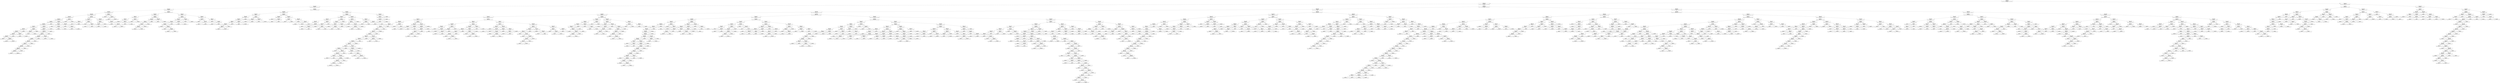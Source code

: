 digraph Tree {
node [shape=box] ;
0 [label="X[378] <= 3.216\ngini = 0.9\nsamples = 60000\nvalue = [5923, 6742, 5958, 6131, 5842, 5421, 5918, 6265, 5851\n5949]"] ;
1 [label="X[408] <= -0.427\ngini = 0.894\nsamples = 52852\nvalue = [5923, 1424, 5853, 5671, 5693, 5137, 5793, 6206, 5563\n5589]"] ;
0 -> 1 [labeldistance=2.5, labelangle=45, headlabel="True"] ;
2 [label="X[461] <= -0.425\ngini = 0.632\nsamples = 8266\nvalue = [4806, 1, 922, 555, 163, 751, 410, 252, 276, 130]"] ;
1 -> 2 ;
3 [label="X[352] <= 0.733\ngini = 0.437\nsamples = 6333\nvalue = [4697, 0, 205, 466, 23, 426, 161, 239, 44, 72]"] ;
2 -> 3 ;
4 [label="X[713] <= -0.419\ngini = 0.227\nsamples = 5189\nvalue = [4553, 0, 161, 41, 19, 65, 93, 200, 9, 48]"] ;
3 -> 4 ;
5 [label="X[518] <= 2.035\ngini = 0.193\nsamples = 5062\nvalue = [4541, 0, 161, 41, 19, 60, 93, 94, 8, 45]"] ;
4 -> 5 ;
6 [label="X[717] <= -0.154\ngini = 0.126\nsamples = 4704\nvalue = [4396, 0, 70, 37, 3, 55, 45, 69, 6, 23]"] ;
5 -> 6 ;
7 [label="X[323] <= 2.149\ngini = 0.109\nsamples = 4658\nvalue = [4396, 0, 69, 37, 3, 54, 45, 29, 6, 19]"] ;
6 -> 7 ;
8 [label="X[710] <= 0.251\ngini = 0.075\nsamples = 4501\nvalue = [4329, 0, 49, 12, 3, 32, 36, 21, 3, 16]"] ;
7 -> 8 ;
9 [label="X[455] <= -0.428\ngini = 0.068\nsamples = 4481\nvalue = [4325, 0, 49, 12, 3, 32, 36, 7, 1, 16]"] ;
8 -> 9 ;
10 [label="X[176] <= -0.112\ngini = 0.317\nsamples = 543\nvalue = [446, 0, 40, 11, 1, 25, 9, 6, 1, 4]"] ;
9 -> 10 ;
11 [label="X[324] <= 1.107\ngini = 0.179\nsamples = 462\nvalue = [418, 0, 11, 1, 1, 17, 6, 4, 0, 4]"] ;
10 -> 11 ;
12 [label="X[546] <= 2.165\ngini = 0.132\nsamples = 435\nvalue = [405, 0, 11, 0, 1, 7, 6, 2, 0, 3]"] ;
11 -> 12 ;
13 [label="X[161] <= 0.819\ngini = 0.061\nsamples = 387\nvalue = [375, 0, 2, 0, 0, 6, 2, 2, 0, 0]"] ;
12 -> 13 ;
14 [label="X[214] <= -0.429\ngini = 0.032\nsamples = 367\nvalue = [361, 0, 2, 0, 0, 0, 2, 2, 0, 0]"] ;
13 -> 14 ;
15 [label="gini = 0.399\nsamples = 21\nvalue = [16, 0, 2, 0, 0, 0, 2, 1, 0, 0]"] ;
14 -> 15 ;
16 [label="X[396] <= 1.992\ngini = 0.006\nsamples = 346\nvalue = [345, 0, 0, 0, 0, 0, 0, 1, 0, 0]"] ;
14 -> 16 ;
17 [label="gini = 0.0\nsamples = 326\nvalue = [326, 0, 0, 0, 0, 0, 0, 0, 0, 0]"] ;
16 -> 17 ;
18 [label="gini = 0.095\nsamples = 20\nvalue = [19, 0, 0, 0, 0, 0, 0, 1, 0, 0]"] ;
16 -> 18 ;
19 [label="gini = 0.42\nsamples = 20\nvalue = [14, 0, 0, 0, 0, 6, 0, 0, 0, 0]"] ;
13 -> 19 ;
20 [label="X[579] <= -0.442\ngini = 0.562\nsamples = 48\nvalue = [30, 0, 9, 0, 1, 1, 4, 0, 0, 3]"] ;
12 -> 20 ;
21 [label="gini = 0.083\nsamples = 23\nvalue = [22, 0, 1, 0, 0, 0, 0, 0, 0, 0]"] ;
20 -> 21 ;
22 [label="gini = 0.752\nsamples = 25\nvalue = [8, 0, 8, 0, 1, 1, 4, 0, 0, 3]"] ;
20 -> 22 ;
23 [label="gini = 0.623\nsamples = 27\nvalue = [13, 0, 0, 1, 0, 10, 0, 2, 0, 1]"] ;
11 -> 23 ;
24 [label="X[493] <= 0.069\ngini = 0.725\nsamples = 81\nvalue = [28, 0, 29, 10, 0, 8, 3, 2, 1, 0]"] ;
10 -> 24 ;
25 [label="X[294] <= 1.492\ngini = 0.667\nsamples = 54\nvalue = [28, 0, 7, 8, 0, 8, 3, 0, 0, 0]"] ;
24 -> 25 ;
26 [label="gini = 0.179\nsamples = 31\nvalue = [28, 0, 1, 0, 0, 2, 0, 0, 0, 0]"] ;
25 -> 26 ;
27 [label="gini = 0.726\nsamples = 23\nvalue = [0, 0, 6, 8, 0, 6, 3, 0, 0, 0]"] ;
25 -> 27 ;
28 [label="gini = 0.324\nsamples = 27\nvalue = [0, 0, 22, 2, 0, 0, 0, 2, 1, 0]"] ;
24 -> 28 ;
29 [label="X[70] <= -0.427\ngini = 0.03\nsamples = 3938\nvalue = [3879, 0, 9, 1, 2, 7, 27, 1, 0, 12]"] ;
9 -> 29 ;
30 [label="X[516] <= 1.872\ngini = 0.024\nsamples = 3917\nvalue = [3869, 0, 8, 1, 2, 7, 17, 1, 0, 12]"] ;
29 -> 30 ;
31 [label="X[692] <= -0.266\ngini = 0.019\nsamples = 3880\nvalue = [3843, 0, 3, 1, 1, 5, 15, 1, 0, 11]"] ;
30 -> 31 ;
32 [label="X[103] <= -0.078\ngini = 0.016\nsamples = 3860\nvalue = [3829, 0, 3, 1, 1, 5, 15, 1, 0, 5]"] ;
31 -> 32 ;
33 [label="X[150] <= 2.564\ngini = 0.011\nsamples = 3809\nvalue = [3788, 0, 3, 0, 0, 5, 7, 1, 0, 5]"] ;
32 -> 33 ;
34 [label="X[404] <= 2.099\ngini = 0.008\nsamples = 3775\nvalue = [3760, 0, 2, 0, 0, 4, 4, 1, 0, 4]"] ;
33 -> 34 ;
35 [label="X[543] <= 2.603\ngini = 0.006\nsamples = 3753\nvalue = [3742, 0, 0, 0, 0, 3, 4, 1, 0, 3]"] ;
34 -> 35 ;
36 [label="X[660] <= 2.715\ngini = 0.004\nsamples = 3728\nvalue = [3720, 0, 0, 0, 0, 3, 2, 1, 0, 2]"] ;
35 -> 36 ;
37 [label="X[98] <= 2.095\ngini = 0.003\nsamples = 3694\nvalue = [3689, 0, 0, 0, 0, 2, 2, 1, 0, 0]"] ;
36 -> 37 ;
38 [label="X[690] <= 1.026\ngini = 0.002\nsamples = 3669\nvalue = [3666, 0, 0, 0, 0, 2, 0, 1, 0, 0]"] ;
37 -> 38 ;
39 [label="X[483] <= -0.507\ngini = 0.001\nsamples = 3649\nvalue = [3648, 0, 0, 0, 0, 1, 0, 0, 0, 0]"] ;
38 -> 39 ;
40 [label="gini = 0.095\nsamples = 20\nvalue = [19, 0, 0, 0, 0, 1, 0, 0, 0, 0]"] ;
39 -> 40 ;
41 [label="gini = 0.0\nsamples = 3629\nvalue = [3629, 0, 0, 0, 0, 0, 0, 0, 0, 0]"] ;
39 -> 41 ;
42 [label="gini = 0.185\nsamples = 20\nvalue = [18, 0, 0, 0, 0, 1, 0, 1, 0, 0]"] ;
38 -> 42 ;
43 [label="gini = 0.147\nsamples = 25\nvalue = [23, 0, 0, 0, 0, 0, 2, 0, 0, 0]"] ;
37 -> 43 ;
44 [label="gini = 0.164\nsamples = 34\nvalue = [31, 0, 0, 0, 0, 1, 0, 0, 0, 2]"] ;
36 -> 44 ;
45 [label="gini = 0.218\nsamples = 25\nvalue = [22, 0, 0, 0, 0, 0, 2, 0, 0, 1]"] ;
35 -> 45 ;
46 [label="gini = 0.318\nsamples = 22\nvalue = [18, 0, 2, 0, 0, 1, 0, 0, 0, 1]"] ;
34 -> 46 ;
47 [label="gini = 0.311\nsamples = 34\nvalue = [28, 0, 1, 0, 0, 1, 3, 0, 0, 1]"] ;
33 -> 47 ;
48 [label="X[329] <= 1.237\ngini = 0.328\nsamples = 51\nvalue = [41, 0, 0, 1, 1, 0, 8, 0, 0, 0]"] ;
32 -> 48 ;
49 [label="gini = 0.585\nsamples = 20\nvalue = [10, 0, 0, 1, 1, 0, 8, 0, 0, 0]"] ;
48 -> 49 ;
50 [label="gini = 0.0\nsamples = 31\nvalue = [31, 0, 0, 0, 0, 0, 0, 0, 0, 0]"] ;
48 -> 50 ;
51 [label="gini = 0.42\nsamples = 20\nvalue = [14, 0, 0, 0, 0, 0, 0, 0, 0, 6]"] ;
31 -> 51 ;
52 [label="gini = 0.481\nsamples = 37\nvalue = [26, 0, 5, 0, 1, 2, 2, 0, 0, 1]"] ;
30 -> 52 ;
53 [label="gini = 0.544\nsamples = 21\nvalue = [10, 0, 1, 0, 0, 0, 10, 0, 0, 0]"] ;
29 -> 53 ;
54 [label="gini = 0.46\nsamples = 20\nvalue = [4, 0, 0, 0, 0, 0, 0, 14, 2, 0]"] ;
8 -> 54 ;
55 [label="X[301] <= -0.393\ngini = 0.75\nsamples = 157\nvalue = [67, 0, 20, 25, 0, 22, 9, 8, 3, 3]"] ;
7 -> 55 ;
56 [label="X[326] <= -0.202\ngini = 0.79\nsamples = 80\nvalue = [10, 0, 18, 23, 0, 19, 3, 1, 3, 3]"] ;
55 -> 56 ;
57 [label="gini = 0.331\nsamples = 21\nvalue = [1, 0, 17, 1, 0, 0, 0, 0, 2, 0]"] ;
56 -> 57 ;
58 [label="X[241] <= 0.237\ngini = 0.728\nsamples = 59\nvalue = [9, 0, 1, 22, 0, 19, 3, 1, 1, 3]"] ;
56 -> 58 ;
59 [label="gini = 0.526\nsamples = 29\nvalue = [2, 0, 0, 5, 0, 19, 3, 0, 0, 0]"] ;
58 -> 59 ;
60 [label="gini = 0.611\nsamples = 30\nvalue = [7, 0, 1, 17, 0, 0, 0, 1, 1, 3]"] ;
58 -> 60 ;
61 [label="X[538] <= -0.334\ngini = 0.435\nsamples = 77\nvalue = [57, 0, 2, 2, 0, 3, 6, 7, 0, 0]"] ;
55 -> 61 ;
62 [label="gini = 0.721\nsamples = 21\nvalue = [6, 0, 1, 0, 0, 1, 6, 7, 0, 0]"] ;
61 -> 62 ;
63 [label="X[426] <= -0.46\ngini = 0.168\nsamples = 56\nvalue = [51, 0, 1, 2, 0, 2, 0, 0, 0, 0]"] ;
61 -> 63 ;
64 [label="gini = 0.415\nsamples = 20\nvalue = [15, 0, 1, 2, 0, 2, 0, 0, 0, 0]"] ;
63 -> 64 ;
65 [label="gini = 0.0\nsamples = 36\nvalue = [36, 0, 0, 0, 0, 0, 0, 0, 0, 0]"] ;
63 -> 65 ;
66 [label="X[257] <= 1.037\ngini = 0.235\nsamples = 46\nvalue = [0, 0, 1, 0, 0, 1, 0, 40, 0, 4]"] ;
6 -> 66 ;
67 [label="gini = 0.465\nsamples = 20\nvalue = [0, 0, 1, 0, 0, 1, 0, 14, 0, 4]"] ;
66 -> 67 ;
68 [label="gini = 0.0\nsamples = 26\nvalue = [0, 0, 0, 0, 0, 0, 0, 26, 0, 0]"] ;
66 -> 68 ;
69 [label="X[400] <= -0.297\ngini = 0.742\nsamples = 358\nvalue = [145, 0, 91, 4, 16, 5, 48, 25, 2, 22]"] ;
5 -> 69 ;
70 [label="X[154] <= -0.412\ngini = 0.58\nsamples = 132\nvalue = [8, 0, 82, 2, 1, 3, 6, 19, 0, 11]"] ;
69 -> 70 ;
71 [label="X[653] <= -0.417\ngini = 0.766\nsamples = 52\nvalue = [6, 0, 12, 1, 1, 1, 3, 19, 0, 9]"] ;
70 -> 71 ;
72 [label="gini = 0.763\nsamples = 29\nvalue = [5, 0, 9, 1, 1, 1, 3, 0, 0, 9]"] ;
71 -> 72 ;
73 [label="gini = 0.299\nsamples = 23\nvalue = [1, 0, 3, 0, 0, 0, 0, 19, 0, 0]"] ;
71 -> 73 ;
74 [label="X[595] <= -0.442\ngini = 0.231\nsamples = 80\nvalue = [2, 0, 70, 1, 0, 2, 3, 0, 0, 2]"] ;
70 -> 74 ;
75 [label="gini = 0.54\nsamples = 20\nvalue = [1, 0, 13, 0, 0, 1, 3, 0, 0, 2]"] ;
74 -> 75 ;
76 [label="X[184] <= 1.022\ngini = 0.097\nsamples = 60\nvalue = [1, 0, 57, 1, 0, 1, 0, 0, 0, 0]"] ;
74 -> 76 ;
77 [label="gini = 0.27\nsamples = 20\nvalue = [1, 0, 17, 1, 0, 1, 0, 0, 0, 0]"] ;
76 -> 77 ;
78 [label="gini = 0.0\nsamples = 40\nvalue = [0, 0, 40, 0, 0, 0, 0, 0, 0, 0]"] ;
76 -> 78 ;
79 [label="X[273] <= -0.428\ngini = 0.589\nsamples = 226\nvalue = [137, 0, 9, 2, 15, 2, 42, 6, 2, 11]"] ;
69 -> 79 ;
80 [label="X[298] <= 0.201\ngini = 0.621\nsamples = 69\nvalue = [8, 0, 5, 1, 7, 0, 40, 0, 0, 8]"] ;
79 -> 80 ;
81 [label="X[157] <= -0.434\ngini = 0.267\nsamples = 47\nvalue = [3, 0, 3, 0, 1, 0, 40, 0, 0, 0]"] ;
80 -> 81 ;
82 [label="gini = 0.53\nsamples = 20\nvalue = [3, 0, 3, 0, 1, 0, 13, 0, 0, 0]"] ;
81 -> 82 ;
83 [label="gini = 0.0\nsamples = 27\nvalue = [0, 0, 0, 0, 0, 0, 27, 0, 0, 0]"] ;
81 -> 83 ;
84 [label="gini = 0.731\nsamples = 22\nvalue = [5, 0, 2, 1, 6, 0, 0, 0, 0, 8]"] ;
80 -> 84 ;
85 [label="X[538] <= -0.362\ngini = 0.319\nsamples = 157\nvalue = [129, 0, 4, 1, 8, 2, 2, 6, 2, 3]"] ;
79 -> 85 ;
86 [label="gini = 0.809\nsamples = 28\nvalue = [8, 0, 2, 0, 6, 1, 2, 6, 1, 2]"] ;
85 -> 86 ;
87 [label="X[487] <= -0.297\ngini = 0.119\nsamples = 129\nvalue = [121, 0, 2, 1, 2, 1, 0, 0, 1, 1]"] ;
85 -> 87 ;
88 [label="gini = 0.0\nsamples = 105\nvalue = [105, 0, 0, 0, 0, 0, 0, 0, 0, 0]"] ;
87 -> 88 ;
89 [label="gini = 0.535\nsamples = 24\nvalue = [16, 0, 2, 1, 2, 1, 0, 0, 1, 1]"] ;
87 -> 89 ;
90 [label="X[466] <= 1.273\ngini = 0.292\nsamples = 127\nvalue = [12, 0, 0, 0, 0, 5, 0, 106, 1, 3]"] ;
4 -> 90 ;
91 [label="gini = 0.575\nsamples = 20\nvalue = [12, 0, 0, 0, 0, 4, 0, 3, 1, 0]"] ;
90 -> 91 ;
92 [label="X[211] <= 2.081\ngini = 0.072\nsamples = 107\nvalue = [0, 0, 0, 0, 0, 1, 0, 103, 0, 3]"] ;
90 -> 92 ;
93 [label="gini = 0.0\nsamples = 87\nvalue = [0, 0, 0, 0, 0, 0, 0, 87, 0, 0]"] ;
92 -> 93 ;
94 [label="gini = 0.335\nsamples = 20\nvalue = [0, 0, 0, 0, 0, 1, 0, 16, 0, 3]"] ;
92 -> 94 ;
95 [label="X[269] <= -0.38\ngini = 0.739\nsamples = 1144\nvalue = [144, 0, 44, 425, 4, 361, 68, 39, 35, 24]"] ;
3 -> 95 ;
96 [label="X[185] <= -0.397\ngini = 0.534\nsamples = 481\nvalue = [14, 0, 3, 79, 3, 314, 51, 7, 6, 4]"] ;
95 -> 96 ;
97 [label="X[266] <= 0.891\ngini = 0.73\nsamples = 120\nvalue = [2, 0, 1, 44, 3, 21, 38, 7, 1, 3]"] ;
96 -> 97 ;
98 [label="X[513] <= 0.09\ngini = 0.66\nsamples = 74\nvalue = [1, 0, 1, 3, 3, 19, 38, 5, 1, 3]"] ;
97 -> 98 ;
99 [label="gini = 0.633\nsamples = 32\nvalue = [0, 0, 0, 3, 3, 18, 0, 5, 0, 3]"] ;
98 -> 99 ;
100 [label="X[261] <= 1.173\ngini = 0.179\nsamples = 42\nvalue = [1, 0, 1, 0, 0, 1, 38, 0, 1, 0]"] ;
98 -> 100 ;
101 [label="gini = 0.35\nsamples = 20\nvalue = [1, 0, 1, 0, 0, 1, 16, 0, 1, 0]"] ;
100 -> 101 ;
102 [label="gini = 0.0\nsamples = 22\nvalue = [0, 0, 0, 0, 0, 0, 22, 0, 0, 0]"] ;
100 -> 102 ;
103 [label="X[290] <= 0.168\ngini = 0.201\nsamples = 46\nvalue = [1, 0, 0, 41, 0, 2, 0, 2, 0, 0]"] ;
97 -> 103 ;
104 [label="gini = 0.0\nsamples = 26\nvalue = [0, 0, 0, 26, 0, 0, 0, 0, 0, 0]"] ;
103 -> 104 ;
105 [label="gini = 0.415\nsamples = 20\nvalue = [1, 0, 0, 15, 0, 2, 0, 2, 0, 0]"] ;
103 -> 105 ;
106 [label="X[299] <= 0.848\ngini = 0.329\nsamples = 361\nvalue = [12, 0, 2, 35, 0, 293, 13, 0, 5, 1]"] ;
96 -> 106 ;
107 [label="X[267] <= 1.31\ngini = 0.159\nsamples = 320\nvalue = [6, 0, 0, 10, 0, 293, 9, 0, 2, 0]"] ;
106 -> 107 ;
108 [label="X[486] <= 0.514\ngini = 0.078\nsamples = 300\nvalue = [1, 0, 0, 1, 0, 288, 8, 0, 2, 0]"] ;
107 -> 108 ;
109 [label="X[357] <= 1.859\ngini = 0.022\nsamples = 272\nvalue = [1, 0, 0, 1, 0, 269, 1, 0, 0, 0]"] ;
108 -> 109 ;
110 [label="X[429] <= 2.449\ngini = 0.008\nsamples = 252\nvalue = [0, 0, 0, 0, 0, 251, 1, 0, 0, 0]"] ;
109 -> 110 ;
111 [label="gini = 0.0\nsamples = 232\nvalue = [0, 0, 0, 0, 0, 232, 0, 0, 0, 0]"] ;
110 -> 111 ;
112 [label="gini = 0.095\nsamples = 20\nvalue = [0, 0, 0, 0, 0, 19, 1, 0, 0, 0]"] ;
110 -> 112 ;
113 [label="gini = 0.185\nsamples = 20\nvalue = [1, 0, 0, 1, 0, 18, 0, 0, 0, 0]"] ;
109 -> 113 ;
114 [label="gini = 0.472\nsamples = 28\nvalue = [0, 0, 0, 0, 0, 19, 7, 0, 2, 0]"] ;
108 -> 114 ;
115 [label="gini = 0.67\nsamples = 20\nvalue = [5, 0, 0, 9, 0, 5, 1, 0, 0, 0]"] ;
107 -> 115 ;
116 [label="X[564] <= -0.436\ngini = 0.589\nsamples = 41\nvalue = [6, 0, 2, 25, 0, 0, 4, 0, 3, 1]"] ;
106 -> 116 ;
117 [label="gini = 0.771\nsamples = 21\nvalue = [6, 0, 2, 6, 0, 0, 4, 0, 3, 0]"] ;
116 -> 117 ;
118 [label="gini = 0.095\nsamples = 20\nvalue = [0, 0, 0, 19, 0, 0, 0, 0, 0, 1]"] ;
116 -> 118 ;
119 [label="X[455] <= -0.041\ngini = 0.675\nsamples = 663\nvalue = [130, 0, 41, 346, 1, 47, 17, 32, 29, 20]"] ;
95 -> 119 ;
120 [label="X[288] <= 1.387\ngini = 0.496\nsamples = 457\nvalue = [22, 0, 18, 319, 0, 40, 5, 25, 18, 10]"] ;
119 -> 120 ;
121 [label="X[457] <= 1.241\ngini = 0.341\nsamples = 389\nvalue = [15, 0, 17, 314, 0, 22, 4, 2, 12, 3]"] ;
120 -> 121 ;
122 [label="X[264] <= 1.792\ngini = 0.162\nsamples = 336\nvalue = [2, 0, 2, 307, 0, 19, 0, 2, 2, 2]"] ;
121 -> 122 ;
123 [label="X[350] <= 1.593\ngini = 0.095\nsamples = 305\nvalue = [0, 0, 2, 290, 0, 8, 0, 2, 1, 2]"] ;
122 -> 123 ;
124 [label="gini = 0.518\nsamples = 23\nvalue = [0, 0, 1, 15, 0, 5, 0, 0, 0, 2]"] ;
123 -> 124 ;
125 [label="X[184] <= -0.437\ngini = 0.049\nsamples = 282\nvalue = [0, 0, 1, 275, 0, 3, 0, 2, 1, 0]"] ;
123 -> 125 ;
126 [label="gini = 0.415\nsamples = 20\nvalue = [0, 0, 0, 15, 0, 2, 0, 2, 1, 0]"] ;
125 -> 126 ;
127 [label="X[233] <= 2.377\ngini = 0.015\nsamples = 262\nvalue = [0, 0, 1, 260, 0, 1, 0, 0, 0, 0]"] ;
125 -> 127 ;
128 [label="gini = 0.0\nsamples = 242\nvalue = [0, 0, 0, 242, 0, 0, 0, 0, 0, 0]"] ;
127 -> 128 ;
129 [label="gini = 0.185\nsamples = 20\nvalue = [0, 0, 1, 18, 0, 1, 0, 0, 0, 0]"] ;
127 -> 129 ;
130 [label="gini = 0.568\nsamples = 31\nvalue = [2, 0, 0, 17, 0, 11, 0, 0, 1, 0]"] ;
122 -> 130 ;
131 [label="X[319] <= -0.382\ngini = 0.797\nsamples = 53\nvalue = [13, 0, 15, 7, 0, 3, 4, 0, 10, 1]"] ;
121 -> 131 ;
132 [label="gini = 0.496\nsamples = 22\nvalue = [0, 0, 15, 3, 0, 0, 1, 0, 3, 0]"] ;
131 -> 132 ;
133 [label="gini = 0.737\nsamples = 31\nvalue = [13, 0, 0, 4, 0, 3, 3, 0, 7, 1]"] ;
131 -> 133 ;
134 [label="X[466] <= 2.041\ngini = 0.781\nsamples = 68\nvalue = [7, 0, 1, 5, 0, 18, 1, 23, 6, 7]"] ;
120 -> 134 ;
135 [label="gini = 0.716\nsamples = 37\nvalue = [7, 0, 1, 3, 0, 17, 1, 0, 6, 2]"] ;
134 -> 135 ;
136 [label="gini = 0.418\nsamples = 31\nvalue = [0, 0, 0, 2, 0, 1, 0, 23, 0, 5]"] ;
134 -> 136 ;
137 [label="X[350] <= 2.137\ngini = 0.685\nsamples = 206\nvalue = [108, 0, 23, 27, 1, 7, 12, 7, 11, 10]"] ;
119 -> 137 ;
138 [label="X[372] <= -0.033\ngini = 0.333\nsamples = 128\nvalue = [104, 0, 5, 7, 1, 2, 4, 3, 1, 1]"] ;
137 -> 138 ;
139 [label="gini = 0.781\nsamples = 28\nvalue = [10, 0, 5, 6, 0, 2, 1, 2, 1, 1]"] ;
138 -> 139 ;
140 [label="X[237] <= 1.097\ngini = 0.115\nsamples = 100\nvalue = [94, 0, 0, 1, 1, 0, 3, 1, 0, 0]"] ;
138 -> 140 ;
141 [label="gini = 0.48\nsamples = 20\nvalue = [14, 0, 0, 1, 1, 0, 3, 1, 0, 0]"] ;
140 -> 141 ;
142 [label="gini = 0.0\nsamples = 80\nvalue = [80, 0, 0, 0, 0, 0, 0, 0, 0, 0]"] ;
140 -> 142 ;
143 [label="X[355] <= -0.42\ngini = 0.831\nsamples = 78\nvalue = [4, 0, 18, 20, 0, 5, 8, 4, 10, 9]"] ;
137 -> 143 ;
144 [label="gini = 0.345\nsamples = 20\nvalue = [1, 0, 16, 1, 0, 0, 0, 0, 2, 0]"] ;
143 -> 144 ;
145 [label="X[153] <= 0.512\ngini = 0.815\nsamples = 58\nvalue = [3, 0, 2, 19, 0, 5, 8, 4, 8, 9]"] ;
143 -> 145 ;
146 [label="gini = 0.803\nsamples = 31\nvalue = [3, 0, 0, 3, 0, 5, 7, 4, 0, 9]"] ;
145 -> 146 ;
147 [label="gini = 0.554\nsamples = 27\nvalue = [0, 0, 2, 16, 0, 0, 1, 0, 8, 0]"] ;
145 -> 147 ;
148 [label="X[345] <= -0.362\ngini = 0.792\nsamples = 1933\nvalue = [109, 1, 717, 89, 140, 325, 249, 13, 232, 58]"] ;
2 -> 148 ;
149 [label="X[348] <= 1.658\ngini = 0.556\nsamples = 1034\nvalue = [20, 1, 673, 69, 39, 40, 55, 9, 93, 35]"] ;
148 -> 149 ;
150 [label="X[342] <= 0.473\ngini = 0.377\nsamples = 807\nvalue = [5, 1, 633, 35, 33, 11, 26, 9, 20, 34]"] ;
149 -> 150 ;
151 [label="X[682] <= -0.378\ngini = 0.168\nsamples = 693\nvalue = [2, 1, 631, 33, 1, 2, 3, 5, 14, 1]"] ;
150 -> 151 ;
152 [label="X[325] <= 2.416\ngini = 0.097\nsamples = 659\nvalue = [0, 1, 626, 14, 1, 2, 3, 5, 6, 1]"] ;
151 -> 152 ;
153 [label="X[285] <= 0.484\ngini = 0.058\nsamples = 611\nvalue = [0, 1, 593, 4, 1, 1, 0, 5, 5, 1]"] ;
152 -> 153 ;
154 [label="X[656] <= 2.552\ngini = 0.03\nsamples = 590\nvalue = [0, 1, 581, 3, 0, 1, 0, 0, 4, 0]"] ;
153 -> 154 ;
155 [label="X[293] <= 1.558\ngini = 0.014\nsamples = 570\nvalue = [0, 0, 566, 2, 0, 1, 0, 0, 1, 0]"] ;
154 -> 155 ;
156 [label="gini = 0.0\nsamples = 542\nvalue = [0, 0, 542, 0, 0, 0, 0, 0, 0, 0]"] ;
155 -> 156 ;
157 [label="gini = 0.258\nsamples = 28\nvalue = [0, 0, 24, 2, 0, 1, 0, 0, 1, 0]"] ;
155 -> 157 ;
158 [label="gini = 0.41\nsamples = 20\nvalue = [0, 1, 15, 1, 0, 0, 0, 0, 3, 0]"] ;
154 -> 158 ;
159 [label="gini = 0.608\nsamples = 21\nvalue = [0, 0, 12, 1, 1, 0, 0, 5, 1, 1]"] ;
153 -> 159 ;
160 [label="X[349] <= -0.223\ngini = 0.479\nsamples = 48\nvalue = [0, 0, 33, 10, 0, 1, 3, 0, 1, 0]"] ;
152 -> 160 ;
161 [label="gini = 0.0\nsamples = 26\nvalue = [0, 0, 26, 0, 0, 0, 0, 0, 0, 0]"] ;
160 -> 161 ;
162 [label="gini = 0.669\nsamples = 22\nvalue = [0, 0, 7, 10, 0, 1, 3, 0, 1, 0]"] ;
160 -> 162 ;
163 [label="gini = 0.607\nsamples = 34\nvalue = [2, 0, 5, 19, 0, 0, 0, 0, 8, 0]"] ;
151 -> 163 ;
164 [label="X[211] <= -0.2\ngini = 0.785\nsamples = 114\nvalue = [3, 0, 2, 2, 32, 9, 23, 4, 6, 33]"] ;
150 -> 164 ;
165 [label="X[439] <= 0.118\ngini = 0.608\nsamples = 62\nvalue = [0, 0, 0, 0, 31, 3, 23, 2, 2, 1]"] ;
164 -> 165 ;
166 [label="gini = 0.318\nsamples = 27\nvalue = [0, 0, 0, 0, 0, 3, 22, 0, 2, 0]"] ;
165 -> 166 ;
167 [label="gini = 0.211\nsamples = 35\nvalue = [0, 0, 0, 0, 31, 0, 1, 2, 0, 1]"] ;
165 -> 167 ;
168 [label="X[467] <= 2.299\ngini = 0.594\nsamples = 52\nvalue = [3, 0, 2, 2, 1, 6, 0, 2, 4, 32]"] ;
164 -> 168 ;
169 [label="gini = 0.81\nsamples = 20\nvalue = [3, 0, 1, 1, 0, 6, 0, 2, 4, 3]"] ;
168 -> 169 ;
170 [label="gini = 0.176\nsamples = 32\nvalue = [0, 0, 1, 1, 1, 0, 0, 0, 0, 29]"] ;
168 -> 170 ;
171 [label="X[523] <= -0.432\ngini = 0.805\nsamples = 227\nvalue = [15, 0, 40, 34, 6, 29, 29, 0, 73, 1]"] ;
149 -> 171 ;
172 [label="X[351] <= 0.611\ngini = 0.506\nsamples = 91\nvalue = [2, 0, 3, 5, 0, 18, 2, 0, 61, 0]"] ;
171 -> 172 ;
173 [label="gini = 0.479\nsamples = 26\nvalue = [1, 0, 1, 0, 0, 18, 1, 0, 5, 0]"] ;
172 -> 173 ;
174 [label="X[158] <= -0.445\ngini = 0.25\nsamples = 65\nvalue = [1, 0, 2, 5, 0, 0, 1, 0, 56, 0]"] ;
172 -> 174 ;
175 [label="gini = 0.62\nsamples = 20\nvalue = [1, 0, 2, 5, 0, 0, 1, 0, 11, 0]"] ;
174 -> 175 ;
176 [label="gini = 0.0\nsamples = 45\nvalue = [0, 0, 0, 0, 0, 0, 0, 0, 45, 0]"] ;
174 -> 176 ;
177 [label="X[544] <= -0.416\ngini = 0.816\nsamples = 136\nvalue = [13, 0, 37, 29, 6, 11, 27, 0, 12, 1]"] ;
171 -> 177 ;
178 [label="X[203] <= -0.404\ngini = 0.583\nsamples = 47\nvalue = [3, 0, 1, 29, 2, 7, 1, 0, 4, 0]"] ;
177 -> 178 ;
179 [label="gini = 0.774\nsamples = 25\nvalue = [3, 0, 1, 8, 1, 7, 1, 0, 4, 0]"] ;
178 -> 179 ;
180 [label="gini = 0.087\nsamples = 22\nvalue = [0, 0, 0, 21, 1, 0, 0, 0, 0, 0]"] ;
178 -> 180 ;
181 [label="X[383] <= -0.459\ngini = 0.726\nsamples = 89\nvalue = [10, 0, 36, 0, 4, 4, 26, 0, 8, 1]"] ;
177 -> 181 ;
182 [label="gini = 0.133\nsamples = 28\nvalue = [0, 0, 26, 0, 0, 0, 2, 0, 0, 0]"] ;
181 -> 182 ;
183 [label="X[575] <= 1.743\ngini = 0.765\nsamples = 61\nvalue = [10, 0, 10, 0, 4, 4, 24, 0, 8, 1]"] ;
181 -> 183 ;
184 [label="gini = 0.787\nsamples = 26\nvalue = [3, 0, 8, 0, 4, 2, 1, 0, 7, 1]"] ;
183 -> 184 ;
185 [label="gini = 0.521\nsamples = 35\nvalue = [7, 0, 2, 0, 0, 2, 23, 0, 1, 0]"] ;
183 -> 185 ;
186 [label="X[220] <= -0.427\ngini = 0.803\nsamples = 899\nvalue = [89, 0, 44, 20, 101, 285, 194, 4, 139, 23]"] ;
148 -> 186 ;
187 [label="X[572] <= 1.678\ngini = 0.825\nsamples = 664\nvalue = [79, 0, 44, 20, 89, 94, 192, 3, 120, 23]"] ;
186 -> 187 ;
188 [label="X[439] <= 0.414\ngini = 0.83\nsamples = 370\nvalue = [45, 0, 20, 19, 87, 79, 18, 3, 76, 23]"] ;
187 -> 188 ;
189 [label="X[378] <= 0.704\ngini = 0.721\nsamples = 205\nvalue = [22, 0, 8, 16, 2, 77, 9, 0, 70, 1]"] ;
188 -> 189 ;
190 [label="X[464] <= -0.449\ngini = 0.528\nsamples = 114\nvalue = [15, 0, 4, 7, 1, 76, 3, 0, 8, 0]"] ;
189 -> 190 ;
191 [label="gini = 0.458\nsamples = 21\nvalue = [15, 0, 1, 0, 0, 2, 0, 0, 3, 0]"] ;
190 -> 191 ;
192 [label="X[263] <= 0.662\ngini = 0.356\nsamples = 93\nvalue = [0, 0, 3, 7, 1, 74, 3, 0, 5, 0]"] ;
190 -> 192 ;
193 [label="gini = 0.719\nsamples = 26\nvalue = [0, 0, 3, 7, 1, 11, 1, 0, 3, 0]"] ;
192 -> 193 ;
194 [label="X[684] <= -0.439\ngini = 0.114\nsamples = 67\nvalue = [0, 0, 0, 0, 0, 63, 2, 0, 2, 0]"] ;
192 -> 194 ;
195 [label="gini = 0.34\nsamples = 20\nvalue = [0, 0, 0, 0, 0, 16, 2, 0, 2, 0]"] ;
194 -> 195 ;
196 [label="gini = 0.0\nsamples = 47\nvalue = [0, 0, 0, 0, 0, 47, 0, 0, 0, 0]"] ;
194 -> 196 ;
197 [label="X[497] <= -0.287\ngini = 0.513\nsamples = 91\nvalue = [7, 0, 4, 9, 1, 1, 6, 0, 62, 1]"] ;
189 -> 197 ;
198 [label="X[514] <= -0.389\ngini = 0.272\nsamples = 71\nvalue = [2, 0, 0, 8, 0, 0, 0, 0, 60, 1]"] ;
197 -> 198 ;
199 [label="gini = 0.585\nsamples = 20\nvalue = [1, 0, 0, 8, 0, 0, 0, 0, 10, 1]"] ;
198 -> 199 ;
200 [label="X[371] <= -0.47\ngini = 0.038\nsamples = 51\nvalue = [1, 0, 0, 0, 0, 0, 0, 0, 50, 0]"] ;
198 -> 200 ;
201 [label="gini = 0.095\nsamples = 20\nvalue = [1, 0, 0, 0, 0, 0, 0, 0, 19, 0]"] ;
200 -> 201 ;
202 [label="gini = 0.0\nsamples = 31\nvalue = [0, 0, 0, 0, 0, 0, 0, 0, 31, 0]"] ;
200 -> 202 ;
203 [label="gini = 0.79\nsamples = 20\nvalue = [5, 0, 4, 1, 1, 1, 6, 0, 2, 0]"] ;
197 -> 203 ;
204 [label="X[627] <= 1.3\ngini = 0.687\nsamples = 165\nvalue = [23, 0, 12, 3, 85, 2, 9, 3, 6, 22]"] ;
188 -> 204 ;
205 [label="X[210] <= 0.649\ngini = 0.511\nsamples = 126\nvalue = [2, 0, 2, 0, 85, 1, 6, 3, 6, 21]"] ;
204 -> 205 ;
206 [label="X[485] <= 1.341\ngini = 0.264\nsamples = 83\nvalue = [2, 0, 1, 0, 71, 0, 4, 3, 1, 1]"] ;
205 -> 206 ;
207 [label="gini = 0.626\nsamples = 21\nvalue = [1, 0, 1, 0, 12, 0, 3, 3, 1, 0]"] ;
206 -> 207 ;
208 [label="X[331] <= -0.437\ngini = 0.094\nsamples = 62\nvalue = [1, 0, 0, 0, 59, 0, 1, 0, 0, 1]"] ;
206 -> 208 ;
209 [label="gini = 0.0\nsamples = 42\nvalue = [0, 0, 0, 0, 42, 0, 0, 0, 0, 0]"] ;
208 -> 209 ;
210 [label="gini = 0.27\nsamples = 20\nvalue = [1, 0, 0, 0, 17, 0, 1, 0, 0, 1]"] ;
208 -> 210 ;
211 [label="X[241] <= -0.134\ngini = 0.661\nsamples = 43\nvalue = [0, 0, 1, 0, 14, 1, 2, 0, 5, 20]"] ;
205 -> 211 ;
212 [label="gini = 0.549\nsamples = 21\nvalue = [0, 0, 0, 0, 13, 0, 2, 0, 5, 1]"] ;
211 -> 212 ;
213 [label="gini = 0.248\nsamples = 22\nvalue = [0, 0, 1, 0, 1, 1, 0, 0, 0, 19]"] ;
211 -> 213 ;
214 [label="gini = 0.631\nsamples = 39\nvalue = [21, 0, 10, 3, 0, 1, 3, 0, 0, 1]"] ;
204 -> 214 ;
215 [label="X[241] <= 1.334\ngini = 0.605\nsamples = 294\nvalue = [34, 0, 24, 1, 2, 15, 174, 0, 44, 0]"] ;
187 -> 215 ;
216 [label="X[216] <= 0.129\ngini = 0.329\nsamples = 198\nvalue = [5, 0, 15, 1, 0, 5, 161, 0, 11, 0]"] ;
215 -> 216 ;
217 [label="X[428] <= -0.357\ngini = 0.157\nsamples = 169\nvalue = [2, 0, 3, 0, 0, 2, 155, 0, 7, 0]"] ;
216 -> 217 ;
218 [label="gini = 0.595\nsamples = 20\nvalue = [0, 0, 1, 0, 0, 2, 11, 0, 6, 0]"] ;
217 -> 218 ;
219 [label="X[213] <= 1.159\ngini = 0.066\nsamples = 149\nvalue = [2, 0, 2, 0, 0, 0, 144, 0, 1, 0]"] ;
217 -> 219 ;
220 [label="X[185] <= -0.519\ngini = 0.015\nsamples = 129\nvalue = [1, 0, 0, 0, 0, 0, 128, 0, 0, 0]"] ;
219 -> 220 ;
221 [label="gini = 0.095\nsamples = 20\nvalue = [1, 0, 0, 0, 0, 0, 19, 0, 0, 0]"] ;
220 -> 221 ;
222 [label="gini = 0.0\nsamples = 109\nvalue = [0, 0, 0, 0, 0, 0, 109, 0, 0, 0]"] ;
220 -> 222 ;
223 [label="gini = 0.345\nsamples = 20\nvalue = [1, 0, 2, 0, 0, 0, 16, 0, 1, 0]"] ;
219 -> 223 ;
224 [label="gini = 0.744\nsamples = 29\nvalue = [3, 0, 12, 1, 0, 3, 6, 0, 4, 0]"] ;
216 -> 224 ;
225 [label="X[468] <= -0.29\ngini = 0.752\nsamples = 96\nvalue = [29, 0, 9, 0, 2, 10, 13, 0, 33, 0]"] ;
215 -> 225 ;
226 [label="X[378] <= 1.332\ngini = 0.563\nsamples = 46\nvalue = [0, 0, 2, 0, 0, 10, 6, 0, 28, 0]"] ;
225 -> 226 ;
227 [label="gini = 0.665\nsamples = 22\nvalue = [0, 0, 1, 0, 0, 10, 5, 0, 6, 0]"] ;
226 -> 227 ;
228 [label="gini = 0.156\nsamples = 24\nvalue = [0, 0, 1, 0, 0, 0, 1, 0, 22, 0]"] ;
226 -> 228 ;
229 [label="X[319] <= 1.561\ngini = 0.613\nsamples = 50\nvalue = [29, 0, 7, 0, 2, 0, 7, 0, 5, 0]"] ;
225 -> 229 ;
230 [label="gini = 0.76\nsamples = 20\nvalue = [5, 0, 6, 0, 1, 0, 5, 0, 3, 0]"] ;
229 -> 230 ;
231 [label="gini = 0.349\nsamples = 30\nvalue = [24, 0, 1, 0, 1, 0, 2, 0, 2, 0]"] ;
229 -> 231 ;
232 [label="X[412] <= -0.427\ngini = 0.328\nsamples = 235\nvalue = [10, 0, 0, 0, 12, 191, 2, 1, 19, 0]"] ;
186 -> 232 ;
233 [label="X[378] <= 1.217\ngini = 0.153\nsamples = 208\nvalue = [3, 0, 0, 0, 0, 191, 2, 0, 12, 0]"] ;
232 -> 233 ;
234 [label="X[271] <= -0.468\ngini = 0.052\nsamples = 188\nvalue = [3, 0, 0, 0, 0, 183, 2, 0, 0, 0]"] ;
233 -> 234 ;
235 [label="gini = 0.39\nsamples = 21\nvalue = [3, 0, 0, 0, 0, 16, 2, 0, 0, 0]"] ;
234 -> 235 ;
236 [label="gini = 0.0\nsamples = 167\nvalue = [0, 0, 0, 0, 0, 167, 0, 0, 0, 0]"] ;
234 -> 236 ;
237 [label="gini = 0.48\nsamples = 20\nvalue = [0, 0, 0, 0, 0, 8, 0, 0, 12, 0]"] ;
233 -> 237 ;
238 [label="gini = 0.667\nsamples = 27\nvalue = [7, 0, 0, 0, 12, 0, 0, 1, 7, 0]"] ;
232 -> 238 ;
239 [label="X[542] <= -0.247\ngini = 0.886\nsamples = 44586\nvalue = [1117, 1423, 4931, 5116, 5530, 4386, 5383, 5954, 5287\n5459]"] ;
1 -> 239 ;
240 [label="X[624] <= -0.252\ngini = 0.843\nsamples = 25954\nvalue = [415, 531, 872, 4052, 4820, 3147, 503, 5335, 1349\n4930]"] ;
239 -> 240 ;
241 [label="X[432] <= -0.266\ngini = 0.793\nsamples = 19124\nvalue = [67, 485, 361, 1245, 4775, 1090, 427, 5111, 779, 4784]"] ;
240 -> 241 ;
242 [label="X[487] <= 0.854\ngini = 0.591\nsamples = 7586\nvalue = [63, 121, 156, 390, 615, 344, 124, 4684, 151, 938]"] ;
241 -> 242 ;
243 [label="X[377] <= -0.274\ngini = 0.47\nsamples = 6381\nvalue = [59, 120, 126, 384, 147, 295, 51, 4586, 138, 475]"] ;
242 -> 243 ;
244 [label="X[154] <= -0.273\ngini = 0.177\nsamples = 4876\nvalue = [59, 50, 116, 65, 10, 42, 45, 4419, 12, 58]"] ;
243 -> 244 ;
245 [label="X[569] <= 0.205\ngini = 0.088\nsamples = 4607\nvalue = [21, 17, 43, 27, 8, 14, 18, 4400, 4, 55]"] ;
244 -> 245 ;
246 [label="X[582] <= 0.081\ngini = 0.07\nsamples = 4561\nvalue = [2, 17, 43, 25, 8, 9, 1, 4397, 4, 55]"] ;
245 -> 246 ;
247 [label="X[158] <= -0.274\ngini = 0.061\nsamples = 4534\nvalue = [1, 16, 28, 23, 8, 7, 1, 4392, 4, 54]"] ;
246 -> 247 ;
248 [label="X[151] <= 0.5\ngini = 0.054\nsamples = 4514\nvalue = [1, 8, 27, 23, 5, 2, 1, 4390, 3, 54]"] ;
247 -> 248 ;
249 [label="X[460] <= 0.92\ngini = 0.048\nsamples = 4484\nvalue = [1, 8, 17, 20, 4, 2, 1, 4374, 3, 54]"] ;
248 -> 249 ;
250 [label="X[349] <= 1.407\ngini = 0.043\nsamples = 4464\nvalue = [1, 8, 17, 18, 3, 0, 1, 4366, 2, 48]"] ;
249 -> 250 ;
251 [label="X[499] <= -0.274\ngini = 0.033\nsamples = 4345\nvalue = [1, 7, 16, 18, 2, 0, 1, 4272, 2, 26]"] ;
250 -> 251 ;
252 [label="X[487] <= -0.245\ngini = 0.03\nsamples = 4325\nvalue = [1, 7, 10, 18, 2, 0, 0, 4259, 2, 26]"] ;
251 -> 252 ;
253 [label="X[323] <= 3.709\ngini = 0.027\nsamples = 4296\nvalue = [1, 7, 9, 16, 2, 0, 0, 4238, 2, 21]"] ;
252 -> 253 ;
254 [label="X[183] <= -0.023\ngini = 0.023\nsamples = 4261\nvalue = [1, 7, 9, 16, 2, 0, 0, 4211, 1, 14]"] ;
253 -> 254 ;
255 [label="X[460] <= -0.174\ngini = 0.011\nsamples = 3784\nvalue = [1, 2, 2, 8, 1, 0, 0, 3764, 0, 6]"] ;
254 -> 255 ;
256 [label="X[264] <= -0.374\ngini = 0.008\nsamples = 3759\nvalue = [1, 2, 2, 4, 1, 0, 0, 3743, 0, 6]"] ;
255 -> 256 ;
257 [label="gini = 0.265\nsamples = 20\nvalue = [0, 0, 0, 0, 1, 0, 0, 17, 0, 2]"] ;
256 -> 257 ;
258 [label="X[659] <= 4.019\ngini = 0.007\nsamples = 3739\nvalue = [1, 2, 2, 4, 0, 0, 0, 3726, 0, 4]"] ;
256 -> 258 ;
259 [label="X[437] <= -0.386\ngini = 0.005\nsamples = 3709\nvalue = [1, 2, 1, 3, 0, 0, 0, 3699, 0, 3]"] ;
258 -> 259 ;
260 [label="X[384] <= 2.536\ngini = 0.121\nsamples = 63\nvalue = [1, 0, 1, 2, 0, 0, 0, 59, 0, 0]"] ;
259 -> 260 ;
261 [label="gini = 0.345\nsamples = 20\nvalue = [1, 0, 1, 2, 0, 0, 0, 16, 0, 0]"] ;
260 -> 261 ;
262 [label="gini = 0.0\nsamples = 43\nvalue = [0, 0, 0, 0, 0, 0, 0, 43, 0, 0]"] ;
260 -> 262 ;
263 [label="X[491] <= 4.292\ngini = 0.003\nsamples = 3646\nvalue = [0, 2, 0, 1, 0, 0, 0, 3640, 0, 3]"] ;
259 -> 263 ;
264 [label="X[401] <= 3.444\ngini = 0.002\nsamples = 3626\nvalue = [0, 1, 0, 1, 0, 0, 0, 3622, 0, 2]"] ;
263 -> 264 ;
265 [label="X[321] <= 3.497\ngini = 0.001\nsamples = 3592\nvalue = [0, 0, 0, 1, 0, 0, 0, 3590, 0, 1]"] ;
264 -> 265 ;
266 [label="X[255] <= 3.161\ngini = 0.001\nsamples = 3572\nvalue = [0, 0, 0, 1, 0, 0, 0, 3571, 0, 0]"] ;
265 -> 266 ;
267 [label="gini = 0.0\nsamples = 3552\nvalue = [0, 0, 0, 0, 0, 0, 0, 3552, 0, 0]"] ;
266 -> 267 ;
268 [label="gini = 0.095\nsamples = 20\nvalue = [0, 0, 0, 1, 0, 0, 0, 19, 0, 0]"] ;
266 -> 268 ;
269 [label="gini = 0.095\nsamples = 20\nvalue = [0, 0, 0, 0, 0, 0, 0, 19, 0, 1]"] ;
265 -> 269 ;
270 [label="gini = 0.112\nsamples = 34\nvalue = [0, 1, 0, 0, 0, 0, 0, 32, 0, 1]"] ;
264 -> 270 ;
271 [label="gini = 0.185\nsamples = 20\nvalue = [0, 1, 0, 0, 0, 0, 0, 18, 0, 1]"] ;
263 -> 271 ;
272 [label="gini = 0.187\nsamples = 30\nvalue = [0, 0, 1, 1, 0, 0, 0, 27, 0, 1]"] ;
258 -> 272 ;
273 [label="gini = 0.269\nsamples = 25\nvalue = [0, 0, 0, 4, 0, 0, 0, 21, 0, 0]"] ;
255 -> 273 ;
274 [label="X[294] <= 2.402\ngini = 0.121\nsamples = 477\nvalue = [0, 5, 7, 8, 1, 0, 0, 447, 1, 8]"] ;
254 -> 274 ;
275 [label="X[690] <= -0.236\ngini = 0.075\nsamples = 440\nvalue = [0, 1, 7, 6, 0, 0, 0, 423, 1, 2]"] ;
274 -> 275 ;
276 [label="X[518] <= -0.166\ngini = 0.042\nsamples = 420\nvalue = [0, 1, 1, 4, 0, 0, 0, 411, 1, 2]"] ;
275 -> 276 ;
277 [label="gini = 0.41\nsamples = 20\nvalue = [0, 0, 1, 3, 0, 0, 0, 15, 1, 0]"] ;
276 -> 277 ;
278 [label="X[518] <= 1.07\ngini = 0.02\nsamples = 400\nvalue = [0, 1, 0, 1, 0, 0, 0, 396, 0, 2]"] ;
276 -> 278 ;
279 [label="gini = 0.19\nsamples = 29\nvalue = [0, 1, 0, 0, 0, 0, 0, 26, 0, 2]"] ;
278 -> 279 ;
280 [label="X[295] <= -0.433\ngini = 0.005\nsamples = 371\nvalue = [0, 0, 0, 1, 0, 0, 0, 370, 0, 0]"] ;
278 -> 280 ;
281 [label="gini = 0.095\nsamples = 20\nvalue = [0, 0, 0, 1, 0, 0, 0, 19, 0, 0]"] ;
280 -> 281 ;
282 [label="gini = 0.0\nsamples = 351\nvalue = [0, 0, 0, 0, 0, 0, 0, 351, 0, 0]"] ;
280 -> 282 ;
283 [label="gini = 0.54\nsamples = 20\nvalue = [0, 0, 6, 2, 0, 0, 0, 12, 0, 0]"] ;
275 -> 283 ;
284 [label="gini = 0.538\nsamples = 37\nvalue = [0, 4, 0, 2, 1, 0, 0, 24, 0, 6]"] ;
274 -> 284 ;
285 [label="gini = 0.364\nsamples = 35\nvalue = [0, 0, 0, 0, 0, 0, 0, 27, 1, 7]"] ;
253 -> 285 ;
286 [label="gini = 0.44\nsamples = 29\nvalue = [0, 0, 1, 2, 0, 0, 0, 21, 0, 5]"] ;
252 -> 286 ;
287 [label="gini = 0.485\nsamples = 20\nvalue = [0, 0, 6, 0, 0, 0, 1, 13, 0, 0]"] ;
251 -> 287 ;
288 [label="X[210] <= 1.832\ngini = 0.342\nsamples = 119\nvalue = [0, 1, 1, 0, 1, 0, 0, 94, 0, 22]"] ;
250 -> 288 ;
289 [label="X[492] <= 2.639\ngini = 0.102\nsamples = 94\nvalue = [0, 0, 1, 0, 1, 0, 0, 89, 0, 3]"] ;
288 -> 289 ;
290 [label="gini = 0.0\nsamples = 74\nvalue = [0, 0, 0, 0, 0, 0, 0, 74, 0, 0]"] ;
289 -> 290 ;
291 [label="gini = 0.41\nsamples = 20\nvalue = [0, 0, 1, 0, 1, 0, 0, 15, 0, 3]"] ;
289 -> 291 ;
292 [label="gini = 0.381\nsamples = 25\nvalue = [0, 1, 0, 0, 0, 0, 0, 5, 0, 19]"] ;
288 -> 292 ;
293 [label="gini = 0.725\nsamples = 20\nvalue = [0, 0, 0, 2, 1, 2, 0, 8, 1, 6]"] ;
249 -> 293 ;
294 [label="gini = 0.593\nsamples = 30\nvalue = [0, 0, 10, 3, 1, 0, 0, 16, 0, 0]"] ;
248 -> 294 ;
295 [label="gini = 0.74\nsamples = 20\nvalue = [0, 8, 1, 0, 3, 5, 0, 2, 1, 0]"] ;
247 -> 295 ;
296 [label="gini = 0.642\nsamples = 27\nvalue = [1, 1, 15, 2, 0, 2, 0, 5, 0, 1]"] ;
246 -> 296 ;
297 [label="X[490] <= -0.349\ngini = 0.675\nsamples = 46\nvalue = [19, 0, 0, 2, 0, 5, 17, 3, 0, 0]"] ;
245 -> 297 ;
298 [label="gini = 0.479\nsamples = 26\nvalue = [18, 0, 0, 1, 0, 5, 1, 1, 0, 0]"] ;
297 -> 298 ;
299 [label="gini = 0.345\nsamples = 20\nvalue = [1, 0, 0, 1, 0, 0, 16, 2, 0, 0]"] ;
297 -> 299 ;
300 [label="X[518] <= -0.247\ngini = 0.844\nsamples = 269\nvalue = [38, 33, 73, 38, 2, 28, 27, 19, 8, 3]"] ;
244 -> 300 ;
301 [label="X[323] <= -0.335\ngini = 0.764\nsamples = 123\nvalue = [38, 1, 6, 35, 2, 28, 8, 2, 3, 0]"] ;
300 -> 301 ;
302 [label="X[455] <= -0.357\ngini = 0.552\nsamples = 57\nvalue = [37, 0, 3, 3, 0, 4, 7, 2, 1, 0]"] ;
301 -> 302 ;
303 [label="gini = 0.84\nsamples = 20\nvalue = [4, 0, 3, 3, 0, 4, 3, 2, 1, 0]"] ;
302 -> 303 ;
304 [label="gini = 0.193\nsamples = 37\nvalue = [33, 0, 0, 0, 0, 0, 4, 0, 0, 0]"] ;
302 -> 304 ;
305 [label="X[240] <= -0.335\ngini = 0.628\nsamples = 66\nvalue = [1, 1, 3, 32, 2, 24, 1, 0, 2, 0]"] ;
301 -> 305 ;
306 [label="gini = 0.441\nsamples = 28\nvalue = [0, 0, 0, 6, 0, 20, 1, 0, 1, 0]"] ;
305 -> 306 ;
307 [label="gini = 0.51\nsamples = 38\nvalue = [1, 1, 3, 26, 2, 4, 0, 0, 1, 0]"] ;
305 -> 307 ;
308 [label="X[322] <= 1.213\ngini = 0.709\nsamples = 146\nvalue = [0, 32, 67, 3, 0, 0, 19, 17, 5, 3]"] ;
300 -> 308 ;
309 [label="X[568] <= 0.537\ngini = 0.598\nsamples = 112\nvalue = [0, 5, 66, 2, 0, 0, 19, 17, 2, 1]"] ;
308 -> 309 ;
310 [label="X[682] <= 0.946\ngini = 0.463\nsamples = 92\nvalue = [0, 5, 65, 2, 0, 0, 0, 17, 2, 1]"] ;
309 -> 310 ;
311 [label="X[601] <= 3.063\ngini = 0.279\nsamples = 71\nvalue = [0, 2, 60, 1, 0, 0, 0, 5, 2, 1]"] ;
310 -> 311 ;
312 [label="X[240] <= 1.809\ngini = 0.113\nsamples = 51\nvalue = [0, 0, 48, 1, 0, 0, 0, 0, 1, 1]"] ;
311 -> 312 ;
313 [label="gini = 0.27\nsamples = 20\nvalue = [0, 0, 17, 1, 0, 0, 0, 0, 1, 1]"] ;
312 -> 313 ;
314 [label="gini = 0.0\nsamples = 31\nvalue = [0, 0, 31, 0, 0, 0, 0, 0, 0, 0]"] ;
312 -> 314 ;
315 [label="gini = 0.565\nsamples = 20\nvalue = [0, 2, 12, 0, 0, 0, 0, 5, 1, 0]"] ;
311 -> 315 ;
316 [label="gini = 0.594\nsamples = 21\nvalue = [0, 3, 5, 1, 0, 0, 0, 12, 0, 0]"] ;
310 -> 316 ;
317 [label="gini = 0.095\nsamples = 20\nvalue = [0, 0, 1, 0, 0, 0, 19, 0, 0, 0]"] ;
309 -> 317 ;
318 [label="gini = 0.356\nsamples = 34\nvalue = [0, 27, 1, 1, 0, 0, 0, 0, 3, 2]"] ;
308 -> 318 ;
319 [label="X[519] <= -0.281\ngini = 0.82\nsamples = 1505\nvalue = [0, 70, 10, 319, 137, 253, 6, 167, 126, 417]"] ;
243 -> 319 ;
320 [label="X[289] <= -0.31\ngini = 0.709\nsamples = 678\nvalue = [0, 2, 4, 280, 33, 218, 1, 40, 55, 45]"] ;
319 -> 320 ;
321 [label="X[177] <= -0.329\ngini = 0.495\nsamples = 346\nvalue = [0, 1, 3, 238, 8, 57, 1, 14, 14, 10]"] ;
320 -> 321 ;
322 [label="X[296] <= -0.337\ngini = 0.752\nsamples = 102\nvalue = [0, 1, 1, 27, 6, 39, 1, 14, 9, 4]"] ;
321 -> 322 ;
323 [label="gini = 0.363\nsamples = 34\nvalue = [0, 0, 1, 1, 1, 27, 1, 1, 1, 1]"] ;
322 -> 323 ;
324 [label="X[631] <= 0.664\ngini = 0.765\nsamples = 68\nvalue = [0, 1, 0, 26, 5, 12, 0, 13, 8, 3]"] ;
322 -> 324 ;
325 [label="gini = 0.76\nsamples = 30\nvalue = [0, 1, 0, 1, 5, 4, 0, 12, 5, 2]"] ;
324 -> 325 ;
326 [label="gini = 0.515\nsamples = 38\nvalue = [0, 0, 0, 25, 0, 8, 0, 1, 3, 1]"] ;
324 -> 326 ;
327 [label="X[315] <= 1.258\ngini = 0.246\nsamples = 244\nvalue = [0, 0, 2, 211, 2, 18, 0, 0, 5, 6]"] ;
321 -> 327 ;
328 [label="X[263] <= 1.297\ngini = 0.096\nsamples = 220\nvalue = [0, 0, 2, 209, 0, 6, 0, 0, 3, 0]"] ;
327 -> 328 ;
329 [label="X[321] <= -0.348\ngini = 0.03\nsamples = 200\nvalue = [0, 0, 2, 197, 0, 1, 0, 0, 0, 0]"] ;
328 -> 329 ;
330 [label="gini = 0.265\nsamples = 20\nvalue = [0, 0, 2, 17, 0, 1, 0, 0, 0, 0]"] ;
329 -> 330 ;
331 [label="gini = 0.0\nsamples = 180\nvalue = [0, 0, 0, 180, 0, 0, 0, 0, 0, 0]"] ;
329 -> 331 ;
332 [label="gini = 0.555\nsamples = 20\nvalue = [0, 0, 0, 12, 0, 5, 0, 0, 3, 0]"] ;
328 -> 332 ;
333 [label="gini = 0.667\nsamples = 24\nvalue = [0, 0, 0, 2, 2, 12, 0, 0, 2, 6]"] ;
327 -> 333 ;
334 [label="X[462] <= 0.891\ngini = 0.711\nsamples = 332\nvalue = [0, 1, 1, 42, 25, 161, 0, 26, 41, 35]"] ;
320 -> 334 ;
335 [label="X[297] <= -0.293\ngini = 0.643\nsamples = 290\nvalue = [0, 0, 1, 42, 24, 161, 0, 24, 4, 34]"] ;
334 -> 335 ;
336 [label="X[328] <= -0.298\ngini = 0.402\nsamples = 197\nvalue = [0, 0, 0, 22, 13, 150, 0, 4, 2, 6]"] ;
335 -> 336 ;
337 [label="X[294] <= 1.265\ngini = 0.294\nsamples = 177\nvalue = [0, 0, 0, 22, 0, 147, 0, 2, 1, 5]"] ;
336 -> 337 ;
338 [label="X[184] <= -0.339\ngini = 0.157\nsamples = 156\nvalue = [0, 0, 0, 8, 0, 143, 0, 2, 1, 2]"] ;
337 -> 338 ;
339 [label="gini = 0.507\nsamples = 29\nvalue = [0, 0, 0, 7, 0, 19, 0, 2, 0, 1]"] ;
338 -> 339 ;
340 [label="X[383] <= 1.686\ngini = 0.047\nsamples = 127\nvalue = [0, 0, 0, 1, 0, 124, 0, 0, 1, 1]"] ;
338 -> 340 ;
341 [label="gini = 0.0\nsamples = 107\nvalue = [0, 0, 0, 0, 0, 107, 0, 0, 0, 0]"] ;
340 -> 341 ;
342 [label="gini = 0.27\nsamples = 20\nvalue = [0, 0, 0, 1, 0, 17, 0, 0, 1, 1]"] ;
340 -> 342 ;
343 [label="gini = 0.499\nsamples = 21\nvalue = [0, 0, 0, 14, 0, 4, 0, 0, 0, 3]"] ;
337 -> 343 ;
344 [label="gini = 0.54\nsamples = 20\nvalue = [0, 0, 0, 0, 13, 3, 0, 2, 1, 1]"] ;
336 -> 344 ;
345 [label="X[356] <= 0.21\ngini = 0.788\nsamples = 93\nvalue = [0, 0, 1, 20, 11, 11, 0, 20, 2, 28]"] ;
335 -> 345 ;
346 [label="X[316] <= 0.146\ngini = 0.734\nsamples = 70\nvalue = [0, 0, 0, 20, 11, 10, 0, 2, 1, 26]"] ;
345 -> 346 ;
347 [label="gini = 0.375\nsamples = 20\nvalue = [0, 0, 0, 15, 0, 5, 0, 0, 0, 0]"] ;
346 -> 347 ;
348 [label="X[209] <= 0.359\ngini = 0.659\nsamples = 50\nvalue = [0, 0, 0, 5, 11, 5, 0, 2, 1, 26]"] ;
346 -> 348 ;
349 [label="gini = 0.699\nsamples = 23\nvalue = [0, 0, 0, 2, 11, 2, 0, 2, 1, 5]"] ;
348 -> 349 ;
350 [label="gini = 0.37\nsamples = 27\nvalue = [0, 0, 0, 3, 0, 3, 0, 0, 0, 21]"] ;
348 -> 350 ;
351 [label="gini = 0.374\nsamples = 23\nvalue = [0, 0, 1, 0, 0, 1, 0, 18, 1, 2]"] ;
345 -> 351 ;
352 [label="X[550] <= 2.316\ngini = 0.22\nsamples = 42\nvalue = [0, 1, 0, 0, 1, 0, 0, 2, 37, 1]"] ;
334 -> 352 ;
353 [label="gini = 0.42\nsamples = 20\nvalue = [0, 1, 0, 0, 1, 0, 0, 2, 15, 1]"] ;
352 -> 353 ;
354 [label="gini = 0.0\nsamples = 22\nvalue = [0, 0, 0, 0, 0, 0, 0, 0, 22, 0]"] ;
352 -> 354 ;
355 [label="X[210] <= 0.15\ngini = 0.74\nsamples = 827\nvalue = [0, 68, 6, 39, 104, 35, 5, 127, 71, 372]"] ;
319 -> 355 ;
356 [label="X[405] <= -0.32\ngini = 0.755\nsamples = 247\nvalue = [0, 21, 4, 11, 77, 12, 1, 88, 16, 17]"] ;
355 -> 356 ;
357 [label="X[299] <= -0.17\ngini = 0.449\nsamples = 89\nvalue = [0, 0, 0, 4, 5, 3, 1, 65, 2, 9]"] ;
356 -> 357 ;
358 [label="gini = 0.839\nsamples = 21\nvalue = [0, 0, 0, 4, 4, 3, 1, 3, 2, 4]"] ;
357 -> 358 ;
359 [label="X[377] <= 1.363\ngini = 0.163\nsamples = 68\nvalue = [0, 0, 0, 0, 1, 0, 0, 62, 0, 5]"] ;
357 -> 359 ;
360 [label="gini = 0.0\nsamples = 48\nvalue = [0, 0, 0, 0, 0, 0, 0, 48, 0, 0]"] ;
359 -> 360 ;
361 [label="gini = 0.445\nsamples = 20\nvalue = [0, 0, 0, 0, 1, 0, 0, 14, 0, 5]"] ;
359 -> 361 ;
362 [label="X[266] <= -0.308\ngini = 0.737\nsamples = 158\nvalue = [0, 21, 4, 7, 72, 9, 0, 23, 14, 8]"] ;
356 -> 362 ;
363 [label="X[155] <= -0.312\ngini = 0.468\nsamples = 89\nvalue = [0, 1, 3, 2, 63, 0, 0, 6, 14, 0]"] ;
362 -> 363 ;
364 [label="X[234] <= -0.317\ngini = 0.236\nsamples = 69\nvalue = [0, 1, 1, 0, 60, 0, 0, 6, 1, 0]"] ;
363 -> 364 ;
365 [label="gini = 0.503\nsamples = 23\nvalue = [0, 0, 1, 0, 15, 0, 0, 6, 1, 0]"] ;
364 -> 365 ;
366 [label="X[184] <= -0.393\ngini = 0.043\nsamples = 46\nvalue = [0, 1, 0, 0, 45, 0, 0, 0, 0, 0]"] ;
364 -> 366 ;
367 [label="gini = 0.095\nsamples = 20\nvalue = [0, 1, 0, 0, 19, 0, 0, 0, 0, 0]"] ;
366 -> 367 ;
368 [label="gini = 0.0\nsamples = 26\nvalue = [0, 0, 0, 0, 26, 0, 0, 0, 0, 0]"] ;
366 -> 368 ;
369 [label="gini = 0.535\nsamples = 20\nvalue = [0, 0, 2, 2, 3, 0, 0, 0, 13, 0]"] ;
363 -> 369 ;
370 [label="X[433] <= 1.112\ngini = 0.802\nsamples = 69\nvalue = [0, 20, 1, 5, 9, 9, 0, 17, 0, 8]"] ;
362 -> 370 ;
371 [label="X[520] <= 2.32\ngini = 0.777\nsamples = 45\nvalue = [0, 0, 1, 4, 9, 8, 0, 15, 0, 8]"] ;
370 -> 371 ;
372 [label="gini = 0.578\nsamples = 23\nvalue = [0, 0, 0, 1, 4, 1, 0, 14, 0, 3]"] ;
371 -> 372 ;
373 [label="gini = 0.773\nsamples = 22\nvalue = [0, 0, 1, 3, 5, 7, 0, 1, 0, 5]"] ;
371 -> 373 ;
374 [label="gini = 0.295\nsamples = 24\nvalue = [0, 20, 0, 1, 0, 1, 0, 2, 0, 0]"] ;
370 -> 374 ;
375 [label="X[154] <= -0.291\ngini = 0.599\nsamples = 580\nvalue = [0, 47, 2, 28, 27, 23, 4, 39, 55, 355]"] ;
355 -> 375 ;
376 [label="X[293] <= 1.849\ngini = 0.41\nsamples = 460\nvalue = [0, 3, 2, 15, 18, 14, 4, 34, 20, 350]"] ;
375 -> 376 ;
377 [label="X[433] <= 1.281\ngini = 0.257\nsamples = 363\nvalue = [0, 0, 1, 6, 8, 10, 0, 8, 18, 312]"] ;
376 -> 377 ;
378 [label="X[354] <= -0.377\ngini = 0.176\nsamples = 343\nvalue = [0, 0, 1, 2, 8, 8, 0, 4, 9, 311]"] ;
377 -> 378 ;
379 [label="gini = 0.675\nsamples = 20\nvalue = [0, 0, 0, 0, 0, 6, 0, 2, 3, 9]"] ;
378 -> 379 ;
380 [label="X[212] <= -0.211\ngini = 0.125\nsamples = 323\nvalue = [0, 0, 1, 2, 8, 2, 0, 2, 6, 302]"] ;
378 -> 380 ;
381 [label="gini = 0.545\nsamples = 20\nvalue = [0, 0, 0, 0, 6, 0, 0, 1, 1, 12]"] ;
380 -> 381 ;
382 [label="X[177] <= -0.306\ngini = 0.084\nsamples = 303\nvalue = [0, 0, 1, 2, 2, 2, 0, 1, 5, 290]"] ;
380 -> 382 ;
383 [label="X[435] <= 3.498\ngini = 0.042\nsamples = 280\nvalue = [0, 0, 0, 1, 1, 1, 0, 0, 3, 274]"] ;
382 -> 383 ;
384 [label="X[184] <= 3.319\ngini = 0.016\nsamples = 255\nvalue = [0, 0, 0, 1, 0, 1, 0, 0, 0, 253]"] ;
383 -> 384 ;
385 [label="gini = 0.0\nsamples = 235\nvalue = [0, 0, 0, 0, 0, 0, 0, 0, 0, 235]"] ;
384 -> 385 ;
386 [label="gini = 0.185\nsamples = 20\nvalue = [0, 0, 0, 1, 0, 1, 0, 0, 0, 18]"] ;
384 -> 386 ;
387 [label="gini = 0.278\nsamples = 25\nvalue = [0, 0, 0, 0, 1, 0, 0, 0, 3, 21]"] ;
383 -> 387 ;
388 [label="gini = 0.499\nsamples = 23\nvalue = [0, 0, 1, 1, 1, 1, 0, 1, 2, 16]"] ;
382 -> 388 ;
389 [label="gini = 0.705\nsamples = 20\nvalue = [0, 0, 0, 4, 0, 2, 0, 4, 9, 1]"] ;
377 -> 389 ;
390 [label="X[377] <= 1.707\ngini = 0.751\nsamples = 97\nvalue = [0, 3, 1, 9, 10, 4, 4, 26, 2, 38]"] ;
376 -> 390 ;
391 [label="gini = 0.564\nsamples = 38\nvalue = [0, 2, 0, 4, 0, 0, 3, 24, 0, 5]"] ;
390 -> 391 ;
392 [label="X[325] <= 1.619\ngini = 0.643\nsamples = 59\nvalue = [0, 1, 1, 5, 10, 4, 1, 2, 2, 33]"] ;
390 -> 392 ;
393 [label="gini = 0.822\nsamples = 26\nvalue = [0, 1, 1, 5, 7, 4, 1, 1, 1, 5]"] ;
392 -> 393 ;
394 [label="gini = 0.27\nsamples = 33\nvalue = [0, 0, 0, 0, 3, 0, 0, 1, 1, 28]"] ;
392 -> 394 ;
395 [label="X[266] <= 2.389\ngini = 0.754\nsamples = 120\nvalue = [0, 44, 0, 13, 9, 9, 0, 5, 35, 5]"] ;
375 -> 395 ;
396 [label="X[489] <= 0.169\ngini = 0.68\nsamples = 67\nvalue = [0, 2, 0, 9, 6, 8, 0, 3, 35, 4]"] ;
395 -> 396 ;
397 [label="gini = 0.793\nsamples = 27\nvalue = [0, 0, 0, 8, 3, 7, 0, 3, 2, 4]"] ;
396 -> 397 ;
398 [label="X[403] <= -0.371\ngini = 0.31\nsamples = 40\nvalue = [0, 2, 0, 1, 3, 1, 0, 0, 33, 0]"] ;
396 -> 398 ;
399 [label="gini = 0.0\nsamples = 20\nvalue = [0, 0, 0, 0, 0, 0, 0, 0, 20, 0]"] ;
398 -> 399 ;
400 [label="gini = 0.54\nsamples = 20\nvalue = [0, 2, 0, 1, 3, 1, 0, 0, 13, 0]"] ;
398 -> 400 ;
401 [label="X[490] <= 2.888\ngini = 0.361\nsamples = 53\nvalue = [0, 42, 0, 4, 3, 1, 0, 2, 0, 1]"] ;
395 -> 401 ;
402 [label="gini = 0.72\nsamples = 20\nvalue = [0, 9, 0, 4, 3, 1, 0, 2, 0, 1]"] ;
401 -> 402 ;
403 [label="gini = 0.0\nsamples = 33\nvalue = [0, 33, 0, 0, 0, 0, 0, 0, 0, 0]"] ;
401 -> 403 ;
404 [label="X[210] <= -0.267\ngini = 0.689\nsamples = 1205\nvalue = [4, 1, 30, 6, 468, 49, 73, 98, 13, 463]"] ;
242 -> 404 ;
405 [label="X[96] <= -0.282\ngini = 0.463\nsamples = 513\nvalue = [3, 1, 16, 1, 369, 19, 61, 18, 1, 24]"] ;
404 -> 405 ;
406 [label="X[294] <= 0.313\ngini = 0.384\nsamples = 470\nvalue = [3, 1, 10, 1, 366, 19, 27, 18, 1, 24]"] ;
405 -> 406 ;
407 [label="X[121] <= -0.148\ngini = 0.221\nsamples = 390\nvalue = [1, 1, 7, 0, 343, 1, 27, 0, 0, 10]"] ;
406 -> 407 ;
408 [label="X[154] <= -0.294\ngini = 0.156\nsamples = 364\nvalue = [1, 1, 7, 0, 334, 1, 10, 0, 0, 10]"] ;
407 -> 408 ;
409 [label="X[443] <= -0.163\ngini = 0.093\nsamples = 333\nvalue = [1, 0, 5, 0, 317, 1, 5, 0, 0, 4]"] ;
408 -> 409 ;
410 [label="X[266] <= -0.308\ngini = 0.05\nsamples = 312\nvalue = [1, 0, 3, 0, 304, 1, 0, 0, 0, 3]"] ;
409 -> 410 ;
411 [label="X[487] <= 3.849\ngini = 0.014\nsamples = 291\nvalue = [1, 0, 0, 0, 289, 0, 0, 0, 0, 1]"] ;
410 -> 411 ;
412 [label="gini = 0.0\nsamples = 271\nvalue = [0, 0, 0, 0, 271, 0, 0, 0, 0, 0]"] ;
411 -> 412 ;
413 [label="gini = 0.185\nsamples = 20\nvalue = [1, 0, 0, 0, 18, 0, 0, 0, 0, 1]"] ;
411 -> 413 ;
414 [label="gini = 0.458\nsamples = 21\nvalue = [0, 0, 3, 0, 15, 1, 0, 0, 0, 2]"] ;
410 -> 414 ;
415 [label="gini = 0.549\nsamples = 21\nvalue = [0, 0, 2, 0, 13, 0, 5, 0, 0, 1]"] ;
409 -> 415 ;
416 [label="gini = 0.631\nsamples = 31\nvalue = [0, 1, 2, 0, 17, 0, 5, 0, 0, 6]"] ;
408 -> 416 ;
417 [label="gini = 0.453\nsamples = 26\nvalue = [0, 0, 0, 0, 9, 0, 17, 0, 0, 0]"] ;
407 -> 417 ;
418 [label="X[464] <= -0.149\ngini = 0.783\nsamples = 80\nvalue = [2, 0, 3, 1, 23, 18, 0, 18, 1, 14]"] ;
406 -> 418 ;
419 [label="gini = 0.367\nsamples = 23\nvalue = [0, 0, 0, 1, 1, 18, 0, 0, 0, 3]"] ;
418 -> 419 ;
420 [label="X[375] <= 0.496\ngini = 0.71\nsamples = 57\nvalue = [2, 0, 3, 0, 22, 0, 0, 18, 1, 11]"] ;
418 -> 420 ;
421 [label="gini = 0.643\nsamples = 35\nvalue = [2, 0, 2, 0, 2, 0, 0, 18, 1, 10]"] ;
420 -> 421 ;
422 [label="gini = 0.169\nsamples = 22\nvalue = [0, 0, 1, 0, 20, 0, 0, 0, 0, 1]"] ;
420 -> 422 ;
423 [label="X[488] <= 2.499\ngini = 0.35\nsamples = 43\nvalue = [0, 0, 6, 0, 3, 0, 34, 0, 0, 0]"] ;
405 -> 423 ;
424 [label="gini = 0.0\nsamples = 23\nvalue = [0, 0, 0, 0, 0, 0, 23, 0, 0, 0]"] ;
423 -> 424 ;
425 [label="gini = 0.585\nsamples = 20\nvalue = [0, 0, 6, 0, 3, 0, 11, 0, 0, 0]"] ;
423 -> 425 ;
426 [label="X[347] <= 1.636\ngini = 0.561\nsamples = 692\nvalue = [1, 0, 14, 5, 99, 30, 12, 80, 12, 439]"] ;
404 -> 426 ;
427 [label="X[428] <= -0.327\ngini = 0.464\nsamples = 572\nvalue = [1, 0, 13, 4, 34, 20, 1, 80, 10, 409]"] ;
426 -> 427 ;
428 [label="X[518] <= 0.101\ngini = 0.62\nsamples = 147\nvalue = [0, 0, 9, 4, 9, 0, 0, 75, 1, 49]"] ;
427 -> 428 ;
429 [label="gini = 0.298\nsamples = 36\nvalue = [0, 0, 1, 1, 2, 0, 0, 2, 0, 30]"] ;
428 -> 429 ;
430 [label="X[402] <= -0.073\ngini = 0.528\nsamples = 111\nvalue = [0, 0, 8, 3, 7, 0, 0, 73, 1, 19]"] ;
428 -> 430 ;
431 [label="X[454] <= -0.333\ngini = 0.359\nsamples = 91\nvalue = [0, 0, 7, 2, 2, 0, 0, 72, 0, 8]"] ;
430 -> 431 ;
432 [label="X[262] <= -0.283\ngini = 0.109\nsamples = 70\nvalue = [0, 0, 3, 1, 0, 0, 0, 66, 0, 0]"] ;
431 -> 432 ;
433 [label="gini = 0.335\nsamples = 20\nvalue = [0, 0, 3, 1, 0, 0, 0, 16, 0, 0]"] ;
432 -> 433 ;
434 [label="gini = 0.0\nsamples = 50\nvalue = [0, 0, 0, 0, 0, 0, 0, 50, 0, 0]"] ;
432 -> 434 ;
435 [label="gini = 0.726\nsamples = 21\nvalue = [0, 0, 4, 1, 2, 0, 0, 6, 0, 8]"] ;
431 -> 435 ;
436 [label="gini = 0.625\nsamples = 20\nvalue = [0, 0, 1, 1, 5, 0, 0, 1, 1, 11]"] ;
430 -> 436 ;
437 [label="X[437] <= -0.24\ngini = 0.276\nsamples = 425\nvalue = [1, 0, 4, 0, 25, 20, 1, 5, 9, 360]"] ;
427 -> 437 ;
438 [label="gini = 0.66\nsamples = 37\nvalue = [1, 0, 2, 0, 2, 20, 0, 2, 4, 6]"] ;
437 -> 438 ;
439 [label="X[470] <= -0.318\ngini = 0.164\nsamples = 388\nvalue = [0, 0, 2, 0, 23, 0, 1, 3, 5, 354]"] ;
437 -> 439 ;
440 [label="X[218] <= -0.319\ngini = 0.105\nsamples = 366\nvalue = [0, 0, 0, 0, 13, 0, 0, 2, 5, 346]"] ;
439 -> 440 ;
441 [label="X[545] <= 1.943\ngini = 0.062\nsamples = 346\nvalue = [0, 0, 0, 0, 4, 0, 0, 2, 5, 335]"] ;
440 -> 441 ;
442 [label="X[235] <= -0.325\ngini = 0.036\nsamples = 326\nvalue = [0, 0, 0, 0, 4, 0, 0, 2, 0, 320]"] ;
441 -> 442 ;
443 [label="gini = 0.32\nsamples = 20\nvalue = [0, 0, 0, 0, 4, 0, 0, 0, 0, 16]"] ;
442 -> 443 ;
444 [label="X[487] <= 1.945\ngini = 0.013\nsamples = 306\nvalue = [0, 0, 0, 0, 0, 0, 0, 2, 0, 304]"] ;
442 -> 444 ;
445 [label="gini = 0.18\nsamples = 20\nvalue = [0, 0, 0, 0, 0, 0, 0, 2, 0, 18]"] ;
444 -> 445 ;
446 [label="gini = 0.0\nsamples = 286\nvalue = [0, 0, 0, 0, 0, 0, 0, 0, 0, 286]"] ;
444 -> 446 ;
447 [label="gini = 0.375\nsamples = 20\nvalue = [0, 0, 0, 0, 0, 0, 0, 0, 5, 15]"] ;
441 -> 447 ;
448 [label="gini = 0.495\nsamples = 20\nvalue = [0, 0, 0, 0, 9, 0, 0, 0, 0, 11]"] ;
440 -> 448 ;
449 [label="gini = 0.649\nsamples = 22\nvalue = [0, 0, 2, 0, 10, 0, 1, 1, 0, 8]"] ;
439 -> 449 ;
450 [label="X[484] <= 0.719\ngini = 0.628\nsamples = 120\nvalue = [0, 0, 1, 1, 65, 10, 11, 0, 2, 30]"] ;
426 -> 450 ;
451 [label="X[213] <= 0.436\ngini = 0.735\nsamples = 62\nvalue = [0, 0, 1, 1, 15, 8, 10, 0, 2, 25]"] ;
450 -> 451 ;
452 [label="gini = 0.663\nsamples = 26\nvalue = [0, 0, 1, 0, 11, 1, 10, 0, 1, 2]"] ;
451 -> 452 ;
453 [label="gini = 0.54\nsamples = 36\nvalue = [0, 0, 0, 1, 4, 7, 0, 0, 1, 23]"] ;
451 -> 453 ;
454 [label="X[186] <= 0.07\ngini = 0.248\nsamples = 58\nvalue = [0, 0, 0, 0, 50, 2, 1, 0, 0, 5]"] ;
450 -> 454 ;
455 [label="gini = 0.0\nsamples = 38\nvalue = [0, 0, 0, 0, 38, 0, 0, 0, 0, 0]"] ;
454 -> 455 ;
456 [label="gini = 0.565\nsamples = 20\nvalue = [0, 0, 0, 0, 12, 2, 1, 0, 0, 5]"] ;
454 -> 456 ;
457 [label="X[211] <= 0.036\ngini = 0.743\nsamples = 11538\nvalue = [4, 364, 205, 855, 4160, 746, 303, 427, 628, 3846]"] ;
241 -> 457 ;
458 [label="X[294] <= -0.287\ngini = 0.448\nsamples = 4624\nvalue = [0, 72, 101, 98, 3403, 212, 212, 132, 140, 254]"] ;
457 -> 458 ;
459 [label="X[155] <= 0.295\ngini = 0.268\nsamples = 3688\nvalue = [0, 7, 52, 37, 3146, 72, 192, 16, 95, 71]"] ;
458 -> 459 ;
460 [label="X[97] <= -0.269\ngini = 0.144\nsamples = 3362\nvalue = [0, 7, 26, 9, 3108, 16, 118, 15, 10, 53]"] ;
459 -> 460 ;
461 [label="X[239] <= 2.126\ngini = 0.096\nsamples = 3264\nvalue = [0, 7, 20, 8, 3102, 14, 35, 15, 10, 53]"] ;
460 -> 461 ;
462 [label="X[515] <= 2.43\ngini = 0.076\nsamples = 3225\nvalue = [0, 7, 16, 4, 3100, 11, 35, 5, 10, 37]"] ;
461 -> 462 ;
463 [label="X[569] <= -0.294\ngini = 0.063\nsamples = 3193\nvalue = [0, 7, 14, 4, 3091, 11, 15, 5, 9, 37]"] ;
462 -> 463 ;
464 [label="X[95] <= -0.301\ngini = 0.054\nsamples = 3169\nvalue = [0, 5, 6, 4, 3082, 8, 15, 5, 7, 37]"] ;
463 -> 464 ;
465 [label="X[322] <= -0.178\ngini = 0.046\nsamples = 3138\nvalue = [0, 3, 5, 4, 3064, 8, 7, 5, 7, 35]"] ;
464 -> 465 ;
466 [label="X[120] <= 1.391\ngini = 0.035\nsamples = 3058\nvalue = [0, 1, 4, 4, 3004, 5, 7, 4, 5, 24]"] ;
465 -> 466 ;
467 [label="X[464] <= -0.397\ngini = 0.029\nsamples = 3033\nvalue = [0, 0, 4, 3, 2988, 3, 3, 4, 4, 24]"] ;
466 -> 467 ;
468 [label="X[402] <= 0.218\ngini = 0.322\nsamples = 70\nvalue = [0, 0, 0, 0, 57, 1, 2, 1, 1, 8]"] ;
467 -> 468 ;
469 [label="gini = 0.576\nsamples = 21\nvalue = [0, 0, 0, 0, 11, 0, 1, 0, 1, 8]"] ;
468 -> 469 ;
470 [label="X[236] <= -0.407\ngini = 0.117\nsamples = 49\nvalue = [0, 0, 0, 0, 46, 1, 1, 1, 0, 0]"] ;
468 -> 470 ;
471 [label="gini = 0.0\nsamples = 29\nvalue = [0, 0, 0, 0, 29, 0, 0, 0, 0, 0]"] ;
470 -> 471 ;
472 [label="gini = 0.27\nsamples = 20\nvalue = [0, 0, 0, 0, 17, 1, 1, 1, 0, 0]"] ;
470 -> 472 ;
473 [label="X[267] <= 1.309\ngini = 0.021\nsamples = 2963\nvalue = [0, 0, 4, 3, 2931, 2, 1, 3, 3, 16]"] ;
467 -> 473 ;
474 [label="X[183] <= 0.249\ngini = 0.018\nsamples = 2942\nvalue = [0, 0, 3, 3, 2915, 2, 1, 1, 3, 14]"] ;
473 -> 474 ;
475 [label="X[748] <= -0.309\ngini = 0.016\nsamples = 2922\nvalue = [0, 0, 3, 3, 2899, 2, 1, 1, 2, 11]"] ;
474 -> 475 ;
476 [label="X[175] <= 3.002\ngini = 0.013\nsamples = 2902\nvalue = [0, 0, 2, 3, 2883, 2, 1, 0, 2, 9]"] ;
475 -> 476 ;
477 [label="X[743] <= -0.313\ngini = 0.011\nsamples = 2882\nvalue = [0, 0, 2, 0, 2866, 2, 1, 0, 2, 9]"] ;
476 -> 477 ;
478 [label="X[185] <= 3.327\ngini = 0.009\nsamples = 2862\nvalue = [0, 0, 2, 0, 2849, 2, 1, 0, 1, 7]"] ;
477 -> 478 ;
479 [label="X[272] <= -0.469\ngini = 0.006\nsamples = 2798\nvalue = [0, 0, 0, 0, 2789, 1, 1, 0, 1, 6]"] ;
478 -> 479 ;
480 [label="gini = 0.157\nsamples = 36\nvalue = [0, 0, 0, 0, 33, 1, 1, 0, 0, 1]"] ;
479 -> 480 ;
481 [label="X[194] <= -0.316\ngini = 0.004\nsamples = 2762\nvalue = [0, 0, 0, 0, 2756, 0, 0, 0, 1, 5]"] ;
479 -> 481 ;
482 [label="X[179] <= 2.546\ngini = 0.003\nsamples = 2734\nvalue = [0, 0, 0, 0, 2730, 0, 0, 0, 0, 4]"] ;
481 -> 482 ;
483 [label="gini = 0.0\nsamples = 2500\nvalue = [0, 0, 0, 0, 2500, 0, 0, 0, 0, 0]"] ;
482 -> 483 ;
484 [label="X[263] <= -0.339\ngini = 0.034\nsamples = 234\nvalue = [0, 0, 0, 0, 230, 0, 0, 0, 0, 4]"] ;
482 -> 484 ;
485 [label="gini = 0.245\nsamples = 28\nvalue = [0, 0, 0, 0, 24, 0, 0, 0, 0, 4]"] ;
484 -> 485 ;
486 [label="gini = 0.0\nsamples = 206\nvalue = [0, 0, 0, 0, 206, 0, 0, 0, 0, 0]"] ;
484 -> 486 ;
487 [label="gini = 0.135\nsamples = 28\nvalue = [0, 0, 0, 0, 26, 0, 0, 0, 1, 1]"] ;
481 -> 487 ;
488 [label="X[184] <= 1.093\ngini = 0.12\nsamples = 64\nvalue = [0, 0, 2, 0, 60, 1, 0, 0, 0, 1]"] ;
478 -> 488 ;
489 [label="gini = 0.0\nsamples = 44\nvalue = [0, 0, 0, 0, 44, 0, 0, 0, 0, 0]"] ;
488 -> 489 ;
490 [label="gini = 0.345\nsamples = 20\nvalue = [0, 0, 2, 0, 16, 1, 0, 0, 0, 1]"] ;
488 -> 490 ;
491 [label="gini = 0.265\nsamples = 20\nvalue = [0, 0, 0, 0, 17, 0, 0, 0, 1, 2]"] ;
477 -> 491 ;
492 [label="gini = 0.255\nsamples = 20\nvalue = [0, 0, 0, 3, 17, 0, 0, 0, 0, 0]"] ;
476 -> 492 ;
493 [label="gini = 0.345\nsamples = 20\nvalue = [0, 0, 1, 0, 16, 0, 0, 1, 0, 2]"] ;
475 -> 493 ;
494 [label="gini = 0.335\nsamples = 20\nvalue = [0, 0, 0, 0, 16, 0, 0, 0, 1, 3]"] ;
474 -> 494 ;
495 [label="gini = 0.399\nsamples = 21\nvalue = [0, 0, 1, 0, 16, 0, 0, 2, 0, 2]"] ;
473 -> 495 ;
496 [label="gini = 0.554\nsamples = 25\nvalue = [0, 1, 0, 1, 16, 2, 4, 0, 1, 0]"] ;
466 -> 496 ;
497 [label="X[210] <= -0.336\ngini = 0.416\nsamples = 80\nvalue = [0, 2, 1, 0, 60, 3, 0, 1, 2, 11]"] ;
465 -> 497 ;
498 [label="X[409] <= 2.151\ngini = 0.096\nsamples = 60\nvalue = [0, 0, 0, 0, 57, 1, 0, 0, 0, 2]"] ;
497 -> 498 ;
499 [label="gini = 0.265\nsamples = 20\nvalue = [0, 0, 0, 0, 17, 1, 0, 0, 0, 2]"] ;
498 -> 499 ;
500 [label="gini = 0.0\nsamples = 40\nvalue = [0, 0, 0, 0, 40, 0, 0, 0, 0, 0]"] ;
498 -> 500 ;
501 [label="gini = 0.74\nsamples = 20\nvalue = [0, 2, 1, 0, 3, 2, 0, 1, 2, 9]"] ;
497 -> 501 ;
502 [label="gini = 0.587\nsamples = 31\nvalue = [0, 2, 1, 0, 18, 0, 8, 0, 0, 2]"] ;
464 -> 502 ;
503 [label="gini = 0.719\nsamples = 24\nvalue = [0, 2, 8, 0, 9, 3, 0, 0, 2, 0]"] ;
463 -> 503 ;
504 [label="gini = 0.525\nsamples = 32\nvalue = [0, 0, 2, 0, 9, 0, 20, 0, 1, 0]"] ;
462 -> 504 ;
505 [label="gini = 0.736\nsamples = 39\nvalue = [0, 0, 4, 4, 2, 3, 0, 10, 0, 16]"] ;
461 -> 505 ;
506 [label="X[516] <= 2.214\ngini = 0.275\nsamples = 98\nvalue = [0, 0, 6, 1, 6, 2, 83, 0, 0, 0]"] ;
460 -> 506 ;
507 [label="gini = 0.745\nsamples = 20\nvalue = [0, 0, 6, 1, 5, 2, 6, 0, 0, 0]"] ;
506 -> 507 ;
508 [label="X[348] <= 2.495\ngini = 0.025\nsamples = 78\nvalue = [0, 0, 0, 0, 1, 0, 77, 0, 0, 0]"] ;
506 -> 508 ;
509 [label="gini = 0.0\nsamples = 58\nvalue = [0, 0, 0, 0, 0, 0, 58, 0, 0, 0]"] ;
508 -> 509 ;
510 [label="gini = 0.095\nsamples = 20\nvalue = [0, 0, 0, 0, 1, 0, 19, 0, 0, 0]"] ;
508 -> 510 ;
511 [label="X[99] <= -0.059\ngini = 0.821\nsamples = 326\nvalue = [0, 0, 26, 28, 38, 56, 74, 1, 85, 18]"] ;
459 -> 511 ;
512 [label="X[544] <= 0.492\ngini = 0.781\nsamples = 237\nvalue = [0, 0, 15, 27, 35, 52, 5, 1, 84, 18]"] ;
511 -> 512 ;
513 [label="X[326] <= -0.306\ngini = 0.803\nsamples = 160\nvalue = [0, 0, 13, 27, 33, 49, 1, 1, 19, 17]"] ;
512 -> 513 ;
514 [label="X[384] <= 0.038\ngini = 0.508\nsamples = 69\nvalue = [0, 0, 1, 5, 9, 47, 1, 0, 5, 1]"] ;
513 -> 514 ;
515 [label="X[627] <= 0.218\ngini = 0.222\nsamples = 49\nvalue = [0, 0, 0, 4, 1, 43, 0, 0, 0, 1]"] ;
514 -> 515 ;
516 [label="gini = 0.465\nsamples = 20\nvalue = [0, 0, 0, 4, 1, 14, 0, 0, 0, 1]"] ;
515 -> 516 ;
517 [label="gini = 0.0\nsamples = 29\nvalue = [0, 0, 0, 0, 0, 29, 0, 0, 0, 0]"] ;
515 -> 517 ;
518 [label="gini = 0.73\nsamples = 20\nvalue = [0, 0, 1, 1, 8, 4, 1, 0, 5, 0]"] ;
514 -> 518 ;
519 [label="X[186] <= -0.186\ngini = 0.799\nsamples = 91\nvalue = [0, 0, 12, 22, 24, 2, 0, 1, 14, 16]"] ;
513 -> 519 ;
520 [label="gini = 0.545\nsamples = 36\nvalue = [0, 0, 2, 2, 23, 2, 0, 0, 0, 7]"] ;
519 -> 520 ;
521 [label="X[654] <= 0.989\ngini = 0.742\nsamples = 55\nvalue = [0, 0, 10, 20, 1, 0, 0, 1, 14, 9]"] ;
519 -> 521 ;
522 [label="gini = 0.723\nsamples = 35\nvalue = [0, 0, 10, 4, 1, 0, 0, 1, 14, 5]"] ;
521 -> 522 ;
523 [label="gini = 0.32\nsamples = 20\nvalue = [0, 0, 0, 16, 0, 0, 0, 0, 0, 4]"] ;
521 -> 523 ;
524 [label="X[431] <= 0.943\ngini = 0.282\nsamples = 77\nvalue = [0, 0, 2, 0, 2, 3, 4, 0, 65, 1]"] ;
512 -> 524 ;
525 [label="X[586] <= -0.417\ngini = 0.038\nsamples = 52\nvalue = [0, 0, 0, 0, 0, 0, 1, 0, 51, 0]"] ;
524 -> 525 ;
526 [label="gini = 0.095\nsamples = 20\nvalue = [0, 0, 0, 0, 0, 0, 1, 0, 19, 0]"] ;
525 -> 526 ;
527 [label="gini = 0.0\nsamples = 32\nvalue = [0, 0, 0, 0, 0, 0, 0, 0, 32, 0]"] ;
525 -> 527 ;
528 [label="gini = 0.643\nsamples = 25\nvalue = [0, 0, 2, 0, 2, 3, 3, 0, 14, 1]"] ;
524 -> 528 ;
529 [label="X[515] <= -0.15\ngini = 0.38\nsamples = 89\nvalue = [0, 0, 11, 1, 3, 4, 69, 0, 1, 0]"] ;
511 -> 529 ;
530 [label="gini = 0.658\nsamples = 21\nvalue = [0, 0, 11, 1, 2, 4, 3, 0, 0, 0]"] ;
529 -> 530 ;
531 [label="X[461] <= 2.794\ngini = 0.058\nsamples = 68\nvalue = [0, 0, 0, 0, 1, 0, 66, 0, 1, 0]"] ;
529 -> 531 ;
532 [label="gini = 0.0\nsamples = 48\nvalue = [0, 0, 0, 0, 0, 0, 48, 0, 0, 0]"] ;
531 -> 532 ;
533 [label="gini = 0.185\nsamples = 20\nvalue = [0, 0, 0, 0, 1, 0, 18, 0, 1, 0]"] ;
531 -> 533 ;
534 [label="X[381] <= -0.241\ngini = 0.834\nsamples = 936\nvalue = [0, 65, 49, 61, 257, 140, 20, 116, 45, 183]"] ;
458 -> 534 ;
535 [label="X[272] <= -0.094\ngini = 0.778\nsamples = 313\nvalue = [0, 56, 25, 33, 15, 125, 11, 14, 25, 9]"] ;
534 -> 535 ;
536 [label="X[431] <= -0.191\ngini = 0.841\nsamples = 202\nvalue = [0, 56, 24, 31, 11, 29, 11, 10, 24, 6]"] ;
535 -> 536 ;
537 [label="X[490] <= 2.972\ngini = 0.535\nsamples = 71\nvalue = [0, 47, 2, 4, 1, 3, 1, 2, 10, 1]"] ;
536 -> 537 ;
538 [label="gini = 0.74\nsamples = 26\nvalue = [0, 7, 1, 4, 0, 3, 0, 1, 10, 0]"] ;
537 -> 538 ;
539 [label="X[605] <= -0.253\ngini = 0.207\nsamples = 45\nvalue = [0, 40, 1, 0, 1, 0, 1, 1, 0, 1]"] ;
537 -> 539 ;
540 [label="gini = 0.425\nsamples = 20\nvalue = [0, 15, 1, 0, 1, 0, 1, 1, 0, 1]"] ;
539 -> 540 ;
541 [label="gini = 0.0\nsamples = 25\nvalue = [0, 25, 0, 0, 0, 0, 0, 0, 0, 0]"] ;
539 -> 541 ;
542 [label="X[499] <= -0.278\ngini = 0.857\nsamples = 131\nvalue = [0, 9, 22, 27, 10, 26, 10, 8, 14, 5]"] ;
536 -> 542 ;
543 [label="X[178] <= -0.278\ngini = 0.845\nsamples = 106\nvalue = [0, 9, 3, 24, 9, 25, 10, 7, 14, 5]"] ;
542 -> 543 ;
544 [label="X[438] <= -0.06\ngini = 0.809\nsamples = 70\nvalue = [0, 5, 1, 6, 9, 25, 10, 6, 3, 5]"] ;
543 -> 544 ;
545 [label="X[350] <= 0.032\ngini = 0.655\nsamples = 40\nvalue = [0, 5, 1, 4, 0, 22, 1, 0, 3, 4]"] ;
544 -> 545 ;
546 [label="gini = 0.265\nsamples = 20\nvalue = [0, 0, 0, 0, 0, 17, 1, 0, 0, 2]"] ;
545 -> 546 ;
547 [label="gini = 0.8\nsamples = 20\nvalue = [0, 5, 1, 4, 0, 5, 0, 0, 3, 2]"] ;
545 -> 547 ;
548 [label="gini = 0.764\nsamples = 30\nvalue = [0, 0, 0, 2, 9, 3, 9, 6, 0, 1]"] ;
544 -> 548 ;
549 [label="gini = 0.64\nsamples = 36\nvalue = [0, 4, 2, 18, 0, 0, 0, 1, 11, 0]"] ;
543 -> 549 ;
550 [label="gini = 0.403\nsamples = 25\nvalue = [0, 0, 19, 3, 1, 1, 0, 1, 0, 0]"] ;
542 -> 550 ;
551 [label="X[373] <= -0.337\ngini = 0.248\nsamples = 111\nvalue = [0, 0, 1, 2, 4, 96, 0, 4, 1, 3]"] ;
535 -> 551 ;
552 [label="gini = 0.76\nsamples = 20\nvalue = [0, 0, 1, 1, 2, 8, 0, 4, 1, 3]"] ;
551 -> 552 ;
553 [label="X[467] <= -0.289\ngini = 0.064\nsamples = 91\nvalue = [0, 0, 0, 1, 2, 88, 0, 0, 0, 0]"] ;
551 -> 553 ;
554 [label="gini = 0.0\nsamples = 71\nvalue = [0, 0, 0, 0, 0, 71, 0, 0, 0, 0]"] ;
553 -> 554 ;
555 [label="gini = 0.265\nsamples = 20\nvalue = [0, 0, 0, 1, 2, 17, 0, 0, 0, 0]"] ;
553 -> 555 ;
556 [label="X[347] <= 1.372\ngini = 0.739\nsamples = 623\nvalue = [0, 9, 24, 28, 242, 15, 9, 102, 20, 174]"] ;
534 -> 556 ;
557 [label="X[372] <= -0.228\ngini = 0.739\nsamples = 323\nvalue = [0, 6, 22, 21, 32, 8, 1, 90, 13, 130]"] ;
556 -> 557 ;
558 [label="X[579] <= -0.358\ngini = 0.701\nsamples = 159\nvalue = [0, 6, 19, 20, 10, 3, 1, 80, 5, 15]"] ;
557 -> 558 ;
559 [label="X[462] <= 2.187\ngini = 0.351\nsamples = 85\nvalue = [0, 0, 4, 2, 4, 0, 0, 68, 2, 5]"] ;
558 -> 559 ;
560 [label="gini = 0.74\nsamples = 20\nvalue = [0, 0, 3, 1, 1, 0, 0, 8, 2, 5]"] ;
559 -> 560 ;
561 [label="X[349] <= -0.363\ngini = 0.145\nsamples = 65\nvalue = [0, 0, 1, 1, 3, 0, 0, 60, 0, 0]"] ;
559 -> 561 ;
562 [label="gini = 0.0\nsamples = 45\nvalue = [0, 0, 0, 0, 0, 0, 0, 45, 0, 0]"] ;
561 -> 562 ;
563 [label="gini = 0.41\nsamples = 20\nvalue = [0, 0, 1, 1, 3, 0, 0, 15, 0, 0]"] ;
561 -> 563 ;
564 [label="X[177] <= 0.927\ngini = 0.839\nsamples = 74\nvalue = [0, 6, 15, 18, 6, 3, 1, 12, 3, 10]"] ;
558 -> 564 ;
565 [label="X[487] <= 0.1\ngini = 0.829\nsamples = 54\nvalue = [0, 6, 15, 3, 6, 3, 1, 9, 1, 10]"] ;
564 -> 565 ;
566 [label="gini = 0.813\nsamples = 30\nvalue = [0, 5, 0, 2, 4, 3, 0, 7, 1, 8]"] ;
565 -> 566 ;
567 [label="gini = 0.583\nsamples = 24\nvalue = [0, 1, 15, 1, 2, 0, 1, 2, 0, 2]"] ;
565 -> 567 ;
568 [label="gini = 0.405\nsamples = 20\nvalue = [0, 0, 0, 15, 0, 0, 0, 3, 2, 0]"] ;
564 -> 568 ;
569 [label="X[266] <= 1.714\ngini = 0.483\nsamples = 164\nvalue = [0, 0, 3, 1, 22, 5, 0, 10, 8, 115]"] ;
557 -> 569 ;
570 [label="gini = 0.567\nsamples = 33\nvalue = [0, 0, 1, 0, 18, 0, 0, 1, 1, 12]"] ;
569 -> 570 ;
571 [label="X[442] <= -0.341\ngini = 0.372\nsamples = 131\nvalue = [0, 0, 2, 1, 4, 5, 0, 9, 7, 103]"] ;
569 -> 571 ;
572 [label="X[489] <= 1.679\ngini = 0.246\nsamples = 111\nvalue = [0, 0, 1, 1, 1, 1, 0, 4, 7, 96]"] ;
571 -> 572 ;
573 [label="X[245] <= -0.252\ngini = 0.087\nsamples = 89\nvalue = [0, 0, 0, 1, 1, 1, 0, 0, 1, 85]"] ;
572 -> 573 ;
574 [label="gini = 0.0\nsamples = 65\nvalue = [0, 0, 0, 0, 0, 0, 0, 0, 0, 65]"] ;
573 -> 574 ;
575 [label="gini = 0.299\nsamples = 24\nvalue = [0, 0, 0, 1, 1, 1, 0, 0, 1, 20]"] ;
573 -> 575 ;
576 [label="gini = 0.64\nsamples = 22\nvalue = [0, 0, 1, 0, 0, 0, 0, 4, 6, 11]"] ;
572 -> 576 ;
577 [label="gini = 0.75\nsamples = 20\nvalue = [0, 0, 1, 0, 3, 4, 0, 5, 0, 7]"] ;
571 -> 577 ;
578 [label="X[267] <= 2.069\ngini = 0.484\nsamples = 300\nvalue = [0, 3, 2, 7, 210, 7, 8, 12, 7, 44]"] ;
556 -> 578 ;
579 [label="X[349] <= 2.181\ngini = 0.235\nsamples = 197\nvalue = [0, 2, 1, 5, 172, 1, 7, 3, 3, 3]"] ;
578 -> 579 ;
580 [label="X[426] <= -0.422\ngini = 0.081\nsamples = 169\nvalue = [0, 0, 0, 0, 162, 1, 0, 2, 3, 1]"] ;
579 -> 580 ;
581 [label="gini = 0.48\nsamples = 20\nvalue = [0, 0, 0, 0, 14, 1, 0, 1, 3, 1]"] ;
580 -> 581 ;
582 [label="X[658] <= 2.567\ngini = 0.013\nsamples = 149\nvalue = [0, 0, 0, 0, 148, 0, 0, 1, 0, 0]"] ;
580 -> 582 ;
583 [label="gini = 0.0\nsamples = 129\nvalue = [0, 0, 0, 0, 129, 0, 0, 0, 0, 0]"] ;
582 -> 583 ;
584 [label="gini = 0.095\nsamples = 20\nvalue = [0, 0, 0, 0, 19, 0, 0, 1, 0, 0]"] ;
582 -> 584 ;
585 [label="gini = 0.765\nsamples = 28\nvalue = [0, 2, 1, 5, 10, 0, 7, 1, 0, 2]"] ;
579 -> 585 ;
586 [label="X[299] <= 2.008\ngini = 0.692\nsamples = 103\nvalue = [0, 1, 1, 2, 38, 6, 1, 9, 4, 41]"] ;
578 -> 586 ;
587 [label="X[462] <= -0.055\ngini = 0.638\nsamples = 58\nvalue = [0, 1, 0, 2, 33, 5, 1, 5, 3, 8]"] ;
586 -> 587 ;
588 [label="gini = 0.76\nsamples = 20\nvalue = [0, 0, 0, 2, 1, 5, 0, 4, 1, 7]"] ;
587 -> 588 ;
589 [label="gini = 0.285\nsamples = 38\nvalue = [0, 1, 0, 0, 32, 0, 1, 1, 2, 1]"] ;
587 -> 589 ;
590 [label="X[376] <= -0.002\ngini = 0.44\nsamples = 45\nvalue = [0, 0, 1, 0, 5, 1, 0, 4, 1, 33]"] ;
586 -> 590 ;
591 [label="gini = 0.0\nsamples = 22\nvalue = [0, 0, 0, 0, 0, 0, 0, 0, 0, 22]"] ;
590 -> 591 ;
592 [label="gini = 0.688\nsamples = 23\nvalue = [0, 0, 1, 0, 5, 1, 0, 4, 1, 11]"] ;
590 -> 592 ;
593 [label="X[354] <= 0.016\ngini = 0.691\nsamples = 6914\nvalue = [4, 292, 104, 757, 757, 534, 91, 295, 488, 3592]"] ;
457 -> 593 ;
594 [label="X[323] <= -0.291\ngini = 0.854\nsamples = 2493\nvalue = [0, 282, 54, 508, 305, 486, 86, 152, 226, 394]"] ;
593 -> 594 ;
595 [label="X[544] <= 2.545\ngini = 0.644\nsamples = 819\nvalue = [0, 6, 11, 43, 32, 452, 74, 12, 32, 157]"] ;
594 -> 595 ;
596 [label="X[356] <= -0.31\ngini = 0.566\nsamples = 720\nvalue = [0, 5, 10, 42, 30, 445, 8, 11, 14, 155]"] ;
595 -> 596 ;
597 [label="X[325] <= 0.267\ngini = 0.451\nsamples = 590\nvalue = [0, 2, 9, 41, 17, 429, 7, 8, 7, 70]"] ;
596 -> 597 ;
598 [label="X[321] <= 2.234\ngini = 0.306\nsamples = 519\nvalue = [0, 2, 2, 36, 0, 429, 7, 0, 3, 40]"] ;
597 -> 598 ;
599 [label="X[299] <= 1.113\ngini = 0.23\nsamples = 457\nvalue = [0, 0, 1, 9, 0, 399, 5, 0, 3, 40]"] ;
598 -> 599 ;
600 [label="X[408] <= 3.255\ngini = 0.186\nsamples = 430\nvalue = [0, 0, 1, 9, 0, 387, 5, 0, 2, 26]"] ;
599 -> 600 ;
601 [label="X[301] <= -0.095\ngini = 0.146\nsamples = 402\nvalue = [0, 0, 1, 9, 0, 371, 5, 0, 2, 14]"] ;
600 -> 601 ;
602 [label="X[214] <= -0.364\ngini = 0.116\nsamples = 382\nvalue = [0, 0, 0, 9, 0, 359, 5, 0, 2, 7]"] ;
601 -> 602 ;
603 [label="X[316] <= 1.165\ngini = 0.489\nsamples = 42\nvalue = [0, 0, 0, 6, 0, 29, 4, 0, 0, 3]"] ;
602 -> 603 ;
604 [label="gini = 0.689\nsamples = 21\nvalue = [0, 0, 0, 6, 0, 9, 4, 0, 0, 2]"] ;
603 -> 604 ;
605 [label="gini = 0.091\nsamples = 21\nvalue = [0, 0, 0, 0, 0, 20, 0, 0, 0, 1]"] ;
603 -> 605 ;
606 [label="X[601] <= 2.643\ngini = 0.058\nsamples = 340\nvalue = [0, 0, 0, 3, 0, 330, 1, 0, 2, 4]"] ;
602 -> 606 ;
607 [label="X[320] <= 2.727\ngini = 0.031\nsamples = 317\nvalue = [0, 0, 0, 2, 0, 312, 0, 0, 1, 2]"] ;
606 -> 607 ;
608 [label="gini = 0.0\nsamples = 279\nvalue = [0, 0, 0, 0, 0, 279, 0, 0, 0, 0]"] ;
607 -> 608 ;
609 [label="gini = 0.24\nsamples = 38\nvalue = [0, 0, 0, 2, 0, 33, 0, 0, 1, 2]"] ;
607 -> 609 ;
610 [label="gini = 0.374\nsamples = 23\nvalue = [0, 0, 0, 1, 0, 18, 1, 0, 1, 2]"] ;
606 -> 610 ;
611 [label="gini = 0.515\nsamples = 20\nvalue = [0, 0, 1, 0, 0, 12, 0, 0, 0, 7]"] ;
601 -> 611 ;
612 [label="gini = 0.49\nsamples = 28\nvalue = [0, 0, 0, 0, 0, 16, 0, 0, 0, 12]"] ;
600 -> 612 ;
613 [label="gini = 0.532\nsamples = 27\nvalue = [0, 0, 0, 0, 0, 12, 0, 0, 1, 14]"] ;
599 -> 613 ;
614 [label="X[176] <= -0.315\ngini = 0.574\nsamples = 62\nvalue = [0, 2, 1, 27, 0, 30, 2, 0, 0, 0]"] ;
598 -> 614 ;
615 [label="gini = 0.387\nsamples = 39\nvalue = [0, 2, 0, 5, 0, 30, 2, 0, 0, 0]"] ;
614 -> 615 ;
616 [label="gini = 0.083\nsamples = 23\nvalue = [0, 0, 1, 22, 0, 0, 0, 0, 0, 0]"] ;
614 -> 616 ;
617 [label="X[296] <= 0.554\ngini = 0.734\nsamples = 71\nvalue = [0, 0, 7, 5, 17, 0, 0, 8, 4, 30]"] ;
597 -> 617 ;
618 [label="gini = 0.376\nsamples = 27\nvalue = [0, 0, 3, 2, 0, 0, 0, 0, 1, 21]"] ;
617 -> 618 ;
619 [label="X[234] <= -0.238\ngini = 0.758\nsamples = 44\nvalue = [0, 0, 4, 3, 17, 0, 0, 8, 3, 9]"] ;
617 -> 619 ;
620 [label="gini = 0.393\nsamples = 22\nvalue = [0, 0, 1, 1, 17, 0, 0, 1, 1, 1]"] ;
619 -> 620 ;
621 [label="gini = 0.731\nsamples = 22\nvalue = [0, 0, 3, 2, 0, 0, 0, 7, 2, 8]"] ;
619 -> 621 ;
622 [label="X[348] <= -0.235\ngini = 0.543\nsamples = 130\nvalue = [0, 3, 1, 1, 13, 16, 1, 3, 7, 85]"] ;
596 -> 622 ;
623 [label="X[408] <= 0.51\ngini = 0.304\nsamples = 94\nvalue = [0, 0, 1, 0, 4, 4, 0, 2, 5, 78]"] ;
622 -> 623 ;
624 [label="gini = 0.66\nsamples = 20\nvalue = [0, 0, 0, 0, 4, 2, 0, 0, 4, 10]"] ;
623 -> 624 ;
625 [label="X[548] <= -0.163\ngini = 0.154\nsamples = 74\nvalue = [0, 0, 1, 0, 0, 2, 0, 2, 1, 68]"] ;
623 -> 625 ;
626 [label="gini = 0.435\nsamples = 23\nvalue = [0, 0, 1, 0, 0, 2, 0, 2, 1, 17]"] ;
625 -> 626 ;
627 [label="gini = 0.0\nsamples = 51\nvalue = [0, 0, 0, 0, 0, 0, 0, 0, 0, 51]"] ;
625 -> 627 ;
628 [label="gini = 0.776\nsamples = 36\nvalue = [0, 3, 0, 1, 9, 12, 1, 1, 2, 7]"] ;
622 -> 628 ;
629 [label="X[128] <= 0.093\ngini = 0.516\nsamples = 99\nvalue = [0, 1, 1, 1, 2, 7, 66, 1, 18, 2]"] ;
595 -> 629 ;
630 [label="gini = 0.712\nsamples = 35\nvalue = [0, 1, 1, 1, 2, 6, 4, 1, 17, 2]"] ;
629 -> 630 ;
631 [label="X[421] <= -0.365\ngini = 0.061\nsamples = 64\nvalue = [0, 0, 0, 0, 0, 1, 62, 0, 1, 0]"] ;
629 -> 631 ;
632 [label="gini = 0.185\nsamples = 20\nvalue = [0, 0, 0, 0, 0, 1, 18, 0, 1, 0]"] ;
631 -> 632 ;
633 [label="gini = 0.0\nsamples = 44\nvalue = [0, 0, 0, 0, 0, 0, 44, 0, 0, 0]"] ;
631 -> 633 ;
634 [label="X[545] <= 0.117\ngini = 0.827\nsamples = 1674\nvalue = [0, 276, 43, 465, 273, 34, 12, 140, 194, 237]"] ;
594 -> 634 ;
635 [label="X[656] <= -0.258\ngini = 0.707\nsamples = 993\nvalue = [0, 7, 17, 440, 223, 25, 0, 49, 29, 203]"] ;
634 -> 635 ;
636 [label="X[208] <= -0.304\ngini = 0.716\nsamples = 564\nvalue = [0, 7, 16, 80, 221, 6, 0, 43, 10, 181]"] ;
635 -> 636 ;
637 [label="X[264] <= 2.774\ngini = 0.261\nsamples = 202\nvalue = [0, 2, 3, 4, 173, 1, 0, 5, 1, 13]"] ;
636 -> 637 ;
638 [label="X[436] <= 2.445\ngini = 0.167\nsamples = 182\nvalue = [0, 2, 3, 3, 166, 1, 0, 4, 1, 2]"] ;
637 -> 638 ;
639 [label="gini = 0.698\nsamples = 22\nvalue = [0, 0, 3, 3, 11, 1, 0, 2, 1, 1]"] ;
638 -> 639 ;
640 [label="X[372] <= -0.352\ngini = 0.061\nsamples = 160\nvalue = [0, 2, 0, 0, 155, 0, 0, 2, 0, 1]"] ;
638 -> 640 ;
641 [label="gini = 0.34\nsamples = 20\nvalue = [0, 2, 0, 0, 16, 0, 0, 2, 0, 0]"] ;
640 -> 641 ;
642 [label="X[465] <= 0.742\ngini = 0.014\nsamples = 140\nvalue = [0, 0, 0, 0, 139, 0, 0, 0, 0, 1]"] ;
640 -> 642 ;
643 [label="gini = 0.095\nsamples = 20\nvalue = [0, 0, 0, 0, 19, 0, 0, 0, 0, 1]"] ;
642 -> 643 ;
644 [label="gini = 0.0\nsamples = 120\nvalue = [0, 0, 0, 0, 120, 0, 0, 0, 0, 0]"] ;
642 -> 644 ;
645 [label="gini = 0.57\nsamples = 20\nvalue = [0, 0, 0, 1, 7, 0, 0, 1, 0, 11]"] ;
637 -> 645 ;
646 [label="X[317] <= 0.368\ngini = 0.71\nsamples = 362\nvalue = [0, 5, 13, 76, 48, 5, 0, 38, 9, 168]"] ;
636 -> 646 ;
647 [label="X[547] <= 1.022\ngini = 0.762\nsamples = 185\nvalue = [0, 5, 13, 72, 21, 3, 0, 35, 3, 33]"] ;
646 -> 647 ;
648 [label="X[686] <= -0.301\ngini = 0.547\nsamples = 102\nvalue = [0, 0, 11, 66, 5, 2, 0, 2, 2, 14]"] ;
647 -> 648 ;
649 [label="X[350] <= 0.4\ngini = 0.751\nsamples = 51\nvalue = [0, 0, 11, 18, 5, 0, 0, 2, 2, 13]"] ;
648 -> 649 ;
650 [label="gini = 0.621\nsamples = 21\nvalue = [0, 0, 1, 1, 4, 0, 0, 2, 1, 12]"] ;
649 -> 650 ;
651 [label="gini = 0.564\nsamples = 30\nvalue = [0, 0, 10, 17, 1, 0, 0, 0, 1, 1]"] ;
649 -> 651 ;
652 [label="X[384] <= -0.371\ngini = 0.112\nsamples = 51\nvalue = [0, 0, 0, 48, 0, 2, 0, 0, 0, 1]"] ;
648 -> 652 ;
653 [label="gini = 0.0\nsamples = 31\nvalue = [0, 0, 0, 31, 0, 0, 0, 0, 0, 0]"] ;
652 -> 653 ;
654 [label="gini = 0.265\nsamples = 20\nvalue = [0, 0, 0, 17, 0, 2, 0, 0, 0, 1]"] ;
652 -> 654 ;
655 [label="X[347] <= -0.306\ngini = 0.743\nsamples = 83\nvalue = [0, 5, 2, 6, 16, 1, 0, 33, 1, 19]"] ;
647 -> 655 ;
656 [label="X[440] <= 0.094\ngini = 0.349\nsamples = 40\nvalue = [0, 0, 2, 3, 0, 0, 0, 32, 1, 2]"] ;
655 -> 656 ;
657 [label="gini = 0.595\nsamples = 20\nvalue = [0, 0, 2, 3, 0, 0, 0, 12, 1, 2]"] ;
656 -> 657 ;
658 [label="gini = 0.0\nsamples = 20\nvalue = [0, 0, 0, 0, 0, 0, 0, 20, 0, 0]"] ;
656 -> 658 ;
659 [label="X[715] <= -0.283\ngini = 0.686\nsamples = 43\nvalue = [0, 5, 0, 3, 16, 1, 0, 1, 0, 17]"] ;
655 -> 659 ;
660 [label="gini = 0.488\nsamples = 23\nvalue = [0, 2, 0, 1, 16, 1, 0, 0, 0, 3]"] ;
659 -> 660 ;
661 [label="gini = 0.475\nsamples = 20\nvalue = [0, 3, 0, 2, 0, 0, 0, 1, 0, 14]"] ;
659 -> 661 ;
662 [label="X[440] <= -0.316\ngini = 0.393\nsamples = 177\nvalue = [0, 0, 0, 4, 27, 2, 0, 3, 6, 135]"] ;
646 -> 662 ;
663 [label="X[382] <= -0.384\ngini = 0.218\nsamples = 152\nvalue = [0, 0, 0, 4, 7, 0, 0, 1, 6, 134]"] ;
662 -> 663 ;
664 [label="gini = 0.593\nsamples = 34\nvalue = [0, 0, 0, 3, 5, 0, 0, 0, 6, 20]"] ;
663 -> 664 ;
665 [label="X[381] <= 0.711\ngini = 0.066\nsamples = 118\nvalue = [0, 0, 0, 1, 2, 0, 0, 1, 0, 114]"] ;
663 -> 665 ;
666 [label="gini = 0.265\nsamples = 20\nvalue = [0, 0, 0, 1, 2, 0, 0, 0, 0, 17]"] ;
665 -> 666 ;
667 [label="X[267] <= 3.129\ngini = 0.02\nsamples = 98\nvalue = [0, 0, 0, 0, 0, 0, 0, 1, 0, 97]"] ;
665 -> 667 ;
668 [label="gini = 0.0\nsamples = 78\nvalue = [0, 0, 0, 0, 0, 0, 0, 0, 0, 78]"] ;
667 -> 668 ;
669 [label="gini = 0.095\nsamples = 20\nvalue = [0, 0, 0, 0, 0, 0, 0, 1, 0, 19]"] ;
667 -> 669 ;
670 [label="gini = 0.346\nsamples = 25\nvalue = [0, 0, 0, 0, 20, 2, 0, 2, 0, 1]"] ;
662 -> 670 ;
671 [label="X[318] <= 1.511\ngini = 0.289\nsamples = 429\nvalue = [0, 0, 1, 360, 2, 19, 0, 6, 19, 22]"] ;
635 -> 671 ;
672 [label="X[350] <= -0.198\ngini = 0.145\nsamples = 382\nvalue = [0, 0, 1, 353, 1, 8, 0, 6, 6, 7]"] ;
671 -> 672 ;
673 [label="gini = 0.73\nsamples = 20\nvalue = [0, 0, 0, 8, 1, 3, 0, 5, 0, 3]"] ;
672 -> 673 ;
674 [label="X[292] <= 1.772\ngini = 0.091\nsamples = 362\nvalue = [0, 0, 1, 345, 0, 5, 0, 1, 6, 4]"] ;
672 -> 674 ;
675 [label="X[372] <= 1.106\ngini = 0.052\nsamples = 342\nvalue = [0, 0, 1, 333, 0, 4, 0, 1, 0, 3]"] ;
674 -> 675 ;
676 [label="X[515] <= -0.325\ngini = 0.025\nsamples = 319\nvalue = [0, 0, 1, 315, 0, 2, 0, 1, 0, 0]"] ;
675 -> 676 ;
677 [label="gini = 0.0\nsamples = 298\nvalue = [0, 0, 0, 298, 0, 0, 0, 0, 0, 0]"] ;
676 -> 677 ;
678 [label="gini = 0.331\nsamples = 21\nvalue = [0, 0, 1, 17, 0, 2, 0, 1, 0, 0]"] ;
676 -> 678 ;
679 [label="gini = 0.363\nsamples = 23\nvalue = [0, 0, 0, 18, 0, 2, 0, 0, 0, 3]"] ;
675 -> 679 ;
680 [label="gini = 0.545\nsamples = 20\nvalue = [0, 0, 0, 12, 0, 1, 0, 0, 6, 1]"] ;
674 -> 680 ;
681 [label="X[382] <= -0.373\ngini = 0.744\nsamples = 47\nvalue = [0, 0, 0, 7, 1, 11, 0, 0, 13, 15]"] ;
671 -> 681 ;
682 [label="gini = 0.63\nsamples = 25\nvalue = [0, 0, 0, 3, 0, 7, 0, 0, 13, 2]"] ;
681 -> 682 ;
683 [label="gini = 0.583\nsamples = 22\nvalue = [0, 0, 0, 4, 1, 4, 0, 0, 0, 13]"] ;
681 -> 683 ;
684 [label="X[294] <= 2.527\ngini = 0.756\nsamples = 681\nvalue = [0, 269, 26, 25, 50, 9, 12, 91, 165, 34]"] ;
634 -> 684 ;
685 [label="X[346] <= -0.252\ngini = 0.764\nsamples = 361\nvalue = [0, 27, 18, 22, 37, 3, 3, 77, 145, 29]"] ;
684 -> 685 ;
686 [label="X[155] <= -0.325\ngini = 0.694\nsamples = 152\nvalue = [0, 23, 16, 11, 2, 0, 3, 76, 19, 2]"] ;
685 -> 686 ;
687 [label="X[463] <= 2.378\ngini = 0.347\nsamples = 85\nvalue = [0, 1, 7, 5, 0, 0, 0, 68, 4, 0]"] ;
686 -> 687 ;
688 [label="gini = 0.752\nsamples = 22\nvalue = [0, 1, 6, 5, 0, 0, 0, 7, 3, 0]"] ;
687 -> 688 ;
689 [label="X[573] <= 1.915\ngini = 0.062\nsamples = 63\nvalue = [0, 0, 1, 0, 0, 0, 0, 61, 1, 0]"] ;
687 -> 689 ;
690 [label="gini = 0.185\nsamples = 20\nvalue = [0, 0, 1, 0, 0, 0, 0, 18, 1, 0]"] ;
689 -> 690 ;
691 [label="gini = 0.0\nsamples = 43\nvalue = [0, 0, 0, 0, 0, 0, 0, 43, 0, 0]"] ;
689 -> 691 ;
692 [label="X[125] <= -0.369\ngini = 0.798\nsamples = 67\nvalue = [0, 22, 9, 6, 2, 0, 3, 8, 15, 2]"] ;
686 -> 692 ;
693 [label="gini = 0.526\nsamples = 21\nvalue = [0, 0, 2, 2, 1, 0, 0, 2, 14, 0]"] ;
692 -> 693 ;
694 [label="X[431] <= -0.234\ngini = 0.716\nsamples = 46\nvalue = [0, 22, 7, 4, 1, 0, 3, 6, 1, 2]"] ;
692 -> 694 ;
695 [label="gini = 0.358\nsamples = 24\nvalue = [0, 19, 2, 0, 0, 0, 0, 2, 0, 1]"] ;
694 -> 695 ;
696 [label="gini = 0.839\nsamples = 22\nvalue = [0, 3, 5, 4, 1, 0, 3, 4, 1, 1]"] ;
694 -> 696 ;
697 [label="X[633] <= -0.23\ngini = 0.588\nsamples = 209\nvalue = [0, 4, 2, 11, 35, 3, 0, 1, 126, 27]"] ;
685 -> 697 ;
698 [label="X[439] <= -0.283\ngini = 0.717\nsamples = 88\nvalue = [0, 0, 2, 2, 31, 3, 0, 1, 22, 27]"] ;
697 -> 698 ;
699 [label="X[429] <= -0.372\ngini = 0.666\nsamples = 60\nvalue = [0, 0, 2, 2, 4, 3, 0, 1, 21, 27]"] ;
698 -> 699 ;
700 [label="gini = 0.404\nsamples = 21\nvalue = [0, 0, 1, 2, 0, 0, 0, 1, 16, 1]"] ;
699 -> 700 ;
701 [label="gini = 0.522\nsamples = 39\nvalue = [0, 0, 1, 0, 4, 3, 0, 0, 5, 26]"] ;
699 -> 701 ;
702 [label="gini = 0.069\nsamples = 28\nvalue = [0, 0, 0, 0, 27, 0, 0, 0, 1, 0]"] ;
698 -> 702 ;
703 [label="X[517] <= 1.153\ngini = 0.254\nsamples = 121\nvalue = [0, 4, 0, 9, 4, 0, 0, 0, 104, 0]"] ;
697 -> 703 ;
704 [label="gini = 0.535\nsamples = 20\nvalue = [0, 0, 0, 8, 1, 0, 0, 0, 11, 0]"] ;
703 -> 704 ;
705 [label="X[288] <= -0.4\ngini = 0.15\nsamples = 101\nvalue = [0, 4, 0, 1, 3, 0, 0, 0, 93, 0]"] ;
703 -> 705 ;
706 [label="gini = 0.492\nsamples = 22\nvalue = [0, 4, 0, 1, 2, 0, 0, 0, 15, 0]"] ;
705 -> 706 ;
707 [label="X[604] <= 2.251\ngini = 0.025\nsamples = 79\nvalue = [0, 0, 0, 0, 1, 0, 0, 0, 78, 0]"] ;
705 -> 707 ;
708 [label="gini = 0.0\nsamples = 59\nvalue = [0, 0, 0, 0, 0, 0, 0, 0, 59, 0]"] ;
707 -> 708 ;
709 [label="gini = 0.095\nsamples = 20\nvalue = [0, 0, 0, 0, 1, 0, 0, 0, 19, 0]"] ;
707 -> 709 ;
710 [label="X[466] <= -0.146\ngini = 0.419\nsamples = 320\nvalue = [0, 242, 8, 3, 13, 6, 9, 14, 20, 5]"] ;
684 -> 710 ;
711 [label="X[461] <= 2.481\ngini = 0.261\nsamples = 281\nvalue = [0, 241, 6, 0, 5, 6, 5, 5, 8, 5]"] ;
710 -> 711 ;
712 [label="gini = 0.839\nsamples = 21\nvalue = [0, 3, 3, 0, 1, 5, 3, 1, 1, 4]"] ;
711 -> 712 ;
713 [label="X[518] <= 2.551\ngini = 0.161\nsamples = 260\nvalue = [0, 238, 3, 0, 4, 1, 2, 4, 7, 1]"] ;
711 -> 713 ;
714 [label="gini = 0.754\nsamples = 27\nvalue = [0, 11, 3, 0, 3, 1, 1, 1, 6, 1]"] ;
713 -> 714 ;
715 [label="X[262] <= -0.318\ngini = 0.051\nsamples = 233\nvalue = [0, 227, 0, 0, 1, 0, 1, 3, 1, 0]"] ;
713 -> 715 ;
716 [label="gini = 0.0\nsamples = 212\nvalue = [0, 212, 0, 0, 0, 0, 0, 0, 0, 0]"] ;
715 -> 716 ;
717 [label="gini = 0.463\nsamples = 21\nvalue = [0, 15, 0, 0, 1, 0, 1, 3, 1, 0]"] ;
715 -> 717 ;
718 [label="gini = 0.79\nsamples = 39\nvalue = [0, 1, 2, 3, 8, 0, 4, 9, 12, 0]"] ;
710 -> 718 ;
719 [label="X[155] <= -0.289\ngini = 0.458\nsamples = 4421\nvalue = [4, 10, 50, 249, 452, 48, 5, 143, 262, 3198]"] ;
593 -> 719 ;
720 [label="X[203] <= -0.117\ngini = 0.334\nsamples = 3812\nvalue = [1, 1, 28, 160, 257, 16, 1, 139, 118, 3091]"] ;
719 -> 720 ;
721 [label="X[289] <= -0.405\ngini = 0.26\nsamples = 3529\nvalue = [1, 1, 25, 72, 226, 13, 1, 75, 91, 3024]"] ;
720 -> 721 ;
722 [label="X[454] <= -0.044\ngini = 0.67\nsamples = 271\nvalue = [0, 0, 9, 22, 86, 0, 1, 15, 12, 126]"] ;
721 -> 722 ;
723 [label="X[180] <= -0.405\ngini = 0.611\nsamples = 191\nvalue = [0, 0, 1, 22, 28, 0, 1, 15, 12, 112]"] ;
722 -> 723 ;
724 [label="X[218] <= -0.039\ngini = 0.443\nsamples = 144\nvalue = [0, 0, 1, 2, 20, 0, 1, 6, 9, 105]"] ;
723 -> 724 ;
725 [label="X[406] <= 0.65\ngini = 0.291\nsamples = 123\nvalue = [0, 0, 1, 2, 9, 0, 1, 6, 1, 103]"] ;
724 -> 725 ;
726 [label="gini = 0.635\nsamples = 20\nvalue = [0, 0, 0, 0, 7, 0, 0, 4, 0, 9]"] ;
725 -> 726 ;
727 [label="X[291] <= 1.079\ngini = 0.166\nsamples = 103\nvalue = [0, 0, 1, 2, 2, 0, 1, 2, 1, 94]"] ;
725 -> 727 ;
728 [label="gini = 0.605\nsamples = 20\nvalue = [0, 0, 1, 2, 2, 0, 1, 2, 0, 12]"] ;
727 -> 728 ;
729 [label="X[219] <= -0.443\ngini = 0.024\nsamples = 83\nvalue = [0, 0, 0, 0, 0, 0, 0, 0, 1, 82]"] ;
727 -> 729 ;
730 [label="gini = 0.095\nsamples = 20\nvalue = [0, 0, 0, 0, 0, 0, 0, 0, 1, 19]"] ;
729 -> 730 ;
731 [label="gini = 0.0\nsamples = 63\nvalue = [0, 0, 0, 0, 0, 0, 0, 0, 0, 63]"] ;
729 -> 731 ;
732 [label="gini = 0.571\nsamples = 21\nvalue = [0, 0, 0, 0, 11, 0, 0, 0, 8, 2]"] ;
724 -> 732 ;
733 [label="X[410] <= 1.941\ngini = 0.727\nsamples = 47\nvalue = [0, 0, 0, 20, 8, 0, 0, 9, 3, 7]"] ;
723 -> 733 ;
734 [label="gini = 0.427\nsamples = 23\nvalue = [0, 0, 0, 17, 1, 0, 0, 2, 3, 0]"] ;
733 -> 734 ;
735 [label="gini = 0.729\nsamples = 24\nvalue = [0, 0, 0, 3, 7, 0, 0, 7, 0, 7]"] ;
733 -> 735 ;
736 [label="X[374] <= 2.06\ngini = 0.434\nsamples = 80\nvalue = [0, 0, 8, 0, 58, 0, 0, 0, 0, 14]"] ;
722 -> 736 ;
737 [label="gini = 0.635\nsamples = 24\nvalue = [0, 0, 5, 0, 8, 0, 0, 0, 0, 11]"] ;
736 -> 737 ;
738 [label="X[215] <= 0.522\ngini = 0.197\nsamples = 56\nvalue = [0, 0, 3, 0, 50, 0, 0, 0, 0, 3]"] ;
736 -> 738 ;
739 [label="gini = 0.0\nsamples = 32\nvalue = [0, 0, 0, 0, 32, 0, 0, 0, 0, 0]"] ;
738 -> 739 ;
740 [label="gini = 0.406\nsamples = 24\nvalue = [0, 0, 3, 0, 18, 0, 0, 0, 0, 3]"] ;
738 -> 740 ;
741 [label="X[191] <= -0.284\ngini = 0.206\nsamples = 3258\nvalue = [1, 1, 16, 50, 140, 13, 0, 60, 79, 2898]"] ;
721 -> 741 ;
742 [label="X[158] <= -0.25\ngini = 0.187\nsamples = 3205\nvalue = [1, 1, 16, 50, 112, 11, 0, 60, 69, 2885]"] ;
741 -> 742 ;
743 [label="X[437] <= -0.345\ngini = 0.169\nsamples = 3149\nvalue = [0, 0, 14, 47, 88, 10, 0, 60, 62, 2868]"] ;
742 -> 743 ;
744 [label="X[429] <= -0.382\ngini = 0.695\nsamples = 99\nvalue = [0, 0, 4, 15, 1, 7, 0, 2, 24, 46]"] ;
743 -> 744 ;
745 [label="gini = 0.306\nsamples = 23\nvalue = [0, 0, 1, 2, 0, 0, 0, 0, 19, 1]"] ;
744 -> 745 ;
746 [label="X[207] <= 1.852\ngini = 0.605\nsamples = 76\nvalue = [0, 0, 3, 13, 1, 7, 0, 2, 5, 45]"] ;
744 -> 746 ;
747 [label="X[436] <= -0.229\ngini = 0.374\nsamples = 50\nvalue = [0, 0, 2, 5, 0, 4, 0, 0, 0, 39]"] ;
746 -> 747 ;
748 [label="gini = 0.645\nsamples = 20\nvalue = [0, 0, 1, 5, 0, 4, 0, 0, 0, 10]"] ;
747 -> 748 ;
749 [label="gini = 0.064\nsamples = 30\nvalue = [0, 0, 1, 0, 0, 0, 0, 0, 0, 29]"] ;
747 -> 749 ;
750 [label="gini = 0.793\nsamples = 26\nvalue = [0, 0, 1, 8, 1, 3, 0, 2, 5, 6]"] ;
746 -> 750 ;
751 [label="X[345] <= -0.332\ngini = 0.142\nsamples = 3050\nvalue = [0, 0, 10, 32, 87, 3, 0, 58, 38, 2822]"] ;
743 -> 751 ;
752 [label="X[370] <= -0.378\ngini = 0.413\nsamples = 418\nvalue = [0, 0, 6, 24, 15, 0, 0, 50, 8, 315]"] ;
751 -> 752 ;
753 [label="X[347] <= 1.772\ngini = 0.696\nsamples = 106\nvalue = [0, 0, 3, 16, 5, 0, 0, 45, 4, 33]"] ;
752 -> 753 ;
754 [label="X[518] <= 0.006\ngini = 0.488\nsamples = 67\nvalue = [0, 0, 3, 16, 0, 0, 0, 45, 0, 3]"] ;
753 -> 754 ;
755 [label="gini = 0.458\nsamples = 21\nvalue = [0, 0, 2, 15, 0, 0, 0, 3, 0, 1]"] ;
754 -> 755 ;
756 [label="X[413] <= -0.396\ngini = 0.164\nsamples = 46\nvalue = [0, 0, 1, 1, 0, 0, 0, 42, 0, 2]"] ;
754 -> 756 ;
757 [label="gini = 0.345\nsamples = 20\nvalue = [0, 0, 1, 1, 0, 0, 0, 16, 0, 2]"] ;
756 -> 757 ;
758 [label="gini = 0.0\nsamples = 26\nvalue = [0, 0, 0, 0, 0, 0, 0, 26, 0, 0]"] ;
756 -> 758 ;
759 [label="gini = 0.381\nsamples = 39\nvalue = [0, 0, 0, 0, 5, 0, 0, 0, 4, 30]"] ;
753 -> 759 ;
760 [label="X[154] <= -0.346\ngini = 0.181\nsamples = 312\nvalue = [0, 0, 3, 8, 10, 0, 0, 5, 4, 282]"] ;
752 -> 760 ;
761 [label="X[315] <= -0.359\ngini = 0.103\nsamples = 283\nvalue = [0, 0, 1, 3, 5, 0, 0, 4, 2, 268]"] ;
760 -> 761 ;
762 [label="gini = 0.494\nsamples = 26\nvalue = [0, 0, 1, 2, 2, 0, 0, 3, 0, 18]"] ;
761 -> 762 ;
763 [label="X[462] <= 2.939\ngini = 0.054\nsamples = 257\nvalue = [0, 0, 0, 1, 3, 0, 0, 1, 2, 250]"] ;
761 -> 763 ;
764 [label="X[517] <= 0.061\ngini = 0.025\nsamples = 236\nvalue = [0, 0, 0, 0, 0, 0, 0, 1, 2, 233]"] ;
763 -> 764 ;
765 [label="gini = 0.0\nsamples = 216\nvalue = [0, 0, 0, 0, 0, 0, 0, 0, 0, 216]"] ;
764 -> 765 ;
766 [label="gini = 0.265\nsamples = 20\nvalue = [0, 0, 0, 0, 0, 0, 0, 1, 2, 17]"] ;
764 -> 766 ;
767 [label="gini = 0.322\nsamples = 21\nvalue = [0, 0, 0, 1, 3, 0, 0, 0, 0, 17]"] ;
763 -> 767 ;
768 [label="gini = 0.697\nsamples = 29\nvalue = [0, 0, 2, 5, 5, 0, 0, 1, 2, 14]"] ;
760 -> 768 ;
769 [label="X[237] <= -0.363\ngini = 0.092\nsamples = 2632\nvalue = [0, 0, 4, 8, 72, 3, 0, 8, 30, 2507]"] ;
751 -> 769 ;
770 [label="X[209] <= -0.262\ngini = 0.504\nsamples = 52\nvalue = [0, 0, 0, 0, 21, 0, 0, 0, 1, 30]"] ;
769 -> 770 ;
771 [label="gini = 0.159\nsamples = 23\nvalue = [0, 0, 0, 0, 21, 0, 0, 0, 0, 2]"] ;
770 -> 771 ;
772 [label="gini = 0.067\nsamples = 29\nvalue = [0, 0, 0, 0, 0, 0, 0, 0, 1, 28]"] ;
770 -> 772 ;
773 [label="X[212] <= -0.426\ngini = 0.078\nsamples = 2580\nvalue = [0, 0, 4, 8, 51, 3, 0, 8, 29, 2477]"] ;
769 -> 773 ;
774 [label="gini = 0.53\nsamples = 29\nvalue = [0, 0, 0, 0, 15, 0, 0, 0, 1, 13]"] ;
773 -> 774 ;
775 [label="X[428] <= -0.478\ngini = 0.067\nsamples = 2551\nvalue = [0, 0, 4, 8, 36, 3, 0, 8, 28, 2464]"] ;
773 -> 775 ;
776 [label="gini = 0.602\nsamples = 25\nvalue = [0, 0, 0, 1, 0, 0, 0, 2, 10, 12]"] ;
775 -> 776 ;
777 [label="X[470] <= -0.159\ngini = 0.057\nsamples = 2526\nvalue = [0, 0, 4, 7, 36, 3, 0, 6, 18, 2452]"] ;
775 -> 777 ;
778 [label="X[438] <= -0.436\ngini = 0.049\nsamples = 2504\nvalue = [0, 0, 1, 7, 29, 2, 0, 6, 18, 2441]"] ;
777 -> 778 ;
779 [label="gini = 0.517\nsamples = 22\nvalue = [0, 0, 0, 0, 0, 1, 0, 0, 8, 13]"] ;
778 -> 779 ;
780 [label="X[400] <= 3.552\ngini = 0.043\nsamples = 2482\nvalue = [0, 0, 1, 7, 29, 1, 0, 6, 10, 2428]"] ;
778 -> 780 ;
781 [label="X[212] <= -0.372\ngini = 0.037\nsamples = 2459\nvalue = [0, 0, 1, 7, 22, 0, 0, 6, 10, 2413]"] ;
780 -> 781 ;
782 [label="X[320] <= -0.385\ngini = 0.32\nsamples = 45\nvalue = [0, 0, 0, 0, 9, 0, 0, 0, 0, 36]"] ;
781 -> 782 ;
783 [label="gini = 0.0\nsamples = 25\nvalue = [0, 0, 0, 0, 0, 0, 0, 0, 0, 25]"] ;
782 -> 783 ;
784 [label="gini = 0.495\nsamples = 20\nvalue = [0, 0, 0, 0, 9, 0, 0, 0, 0, 11]"] ;
782 -> 784 ;
785 [label="X[179] <= 2.344\ngini = 0.03\nsamples = 2414\nvalue = [0, 0, 1, 7, 13, 0, 0, 6, 10, 2377]"] ;
781 -> 785 ;
786 [label="X[407] <= -0.344\ngini = 0.025\nsamples = 2377\nvalue = [0, 0, 0, 6, 13, 0, 0, 5, 6, 2347]"] ;
785 -> 786 ;
787 [label="X[297] <= 0.023\ngini = 0.2\nsamples = 74\nvalue = [0, 0, 0, 0, 3, 0, 0, 4, 1, 66]"] ;
786 -> 787 ;
788 [label="gini = 0.525\nsamples = 20\nvalue = [0, 0, 0, 0, 2, 0, 0, 4, 1, 13]"] ;
787 -> 788 ;
789 [label="X[347] <= -0.397\ngini = 0.036\nsamples = 54\nvalue = [0, 0, 0, 0, 1, 0, 0, 0, 0, 53]"] ;
787 -> 789 ;
790 [label="gini = 0.095\nsamples = 20\nvalue = [0, 0, 0, 0, 1, 0, 0, 0, 0, 19]"] ;
789 -> 790 ;
791 [label="gini = 0.0\nsamples = 34\nvalue = [0, 0, 0, 0, 0, 0, 0, 0, 0, 34]"] ;
789 -> 791 ;
792 [label="X[188] <= 2.95\ngini = 0.019\nsamples = 2303\nvalue = [0, 0, 0, 6, 10, 0, 0, 1, 5, 2281]"] ;
786 -> 792 ;
793 [label="X[410] <= -0.404\ngini = 0.017\nsamples = 2283\nvalue = [0, 0, 0, 6, 7, 0, 0, 1, 5, 2264]"] ;
792 -> 793 ;
794 [label="gini = 0.254\nsamples = 21\nvalue = [0, 0, 0, 1, 0, 0, 0, 0, 2, 18]"] ;
793 -> 794 ;
795 [label="X[516] <= 2.303\ngini = 0.014\nsamples = 2262\nvalue = [0, 0, 0, 5, 7, 0, 0, 1, 3, 2246]"] ;
793 -> 795 ;
796 [label="X[299] <= -0.446\ngini = 0.012\nsamples = 2242\nvalue = [0, 0, 0, 4, 7, 0, 0, 0, 2, 2229]"] ;
795 -> 796 ;
797 [label="gini = 0.149\nsamples = 37\nvalue = [0, 0, 0, 0, 3, 0, 0, 0, 0, 34]"] ;
796 -> 797 ;
798 [label="X[429] <= -0.44\ngini = 0.009\nsamples = 2205\nvalue = [0, 0, 0, 4, 4, 0, 0, 0, 2, 2195]"] ;
796 -> 798 ;
799 [label="gini = 0.185\nsamples = 20\nvalue = [0, 0, 0, 1, 0, 0, 0, 0, 1, 18]"] ;
798 -> 799 ;
800 [label="X[439] <= 2.835\ngini = 0.007\nsamples = 2185\nvalue = [0, 0, 0, 3, 4, 0, 0, 0, 1, 2177]"] ;
798 -> 800 ;
801 [label="X[268] <= 3.571\ngini = 0.006\nsamples = 2165\nvalue = [0, 0, 0, 2, 3, 0, 0, 0, 1, 2159]"] ;
800 -> 801 ;
802 [label="X[266] <= 3.282\ngini = 0.004\nsamples = 2144\nvalue = [0, 0, 0, 1, 2, 0, 0, 0, 1, 2140]"] ;
801 -> 802 ;
803 [label="X[685] <= -0.524\ngini = 0.002\nsamples = 2116\nvalue = [0, 0, 0, 1, 0, 0, 0, 0, 1, 2114]"] ;
802 -> 803 ;
804 [label="gini = 0.095\nsamples = 20\nvalue = [0, 0, 0, 0, 0, 0, 0, 0, 1, 19]"] ;
803 -> 804 ;
805 [label="X[487] <= 3.08\ngini = 0.001\nsamples = 2096\nvalue = [0, 0, 0, 1, 0, 0, 0, 0, 0, 2095]"] ;
803 -> 805 ;
806 [label="gini = 0.0\nsamples = 2076\nvalue = [0, 0, 0, 0, 0, 0, 0, 0, 0, 2076]"] ;
805 -> 806 ;
807 [label="gini = 0.095\nsamples = 20\nvalue = [0, 0, 0, 1, 0, 0, 0, 0, 0, 19]"] ;
805 -> 807 ;
808 [label="gini = 0.133\nsamples = 28\nvalue = [0, 0, 0, 0, 2, 0, 0, 0, 0, 26]"] ;
802 -> 808 ;
809 [label="gini = 0.177\nsamples = 21\nvalue = [0, 0, 0, 1, 1, 0, 0, 0, 0, 19]"] ;
801 -> 809 ;
810 [label="gini = 0.185\nsamples = 20\nvalue = [0, 0, 0, 1, 1, 0, 0, 0, 0, 18]"] ;
800 -> 810 ;
811 [label="gini = 0.27\nsamples = 20\nvalue = [0, 0, 0, 1, 0, 0, 0, 1, 1, 17]"] ;
795 -> 811 ;
812 [label="gini = 0.255\nsamples = 20\nvalue = [0, 0, 0, 0, 3, 0, 0, 0, 0, 17]"] ;
792 -> 812 ;
813 [label="gini = 0.329\nsamples = 37\nvalue = [0, 0, 1, 1, 0, 0, 0, 1, 4, 30]"] ;
785 -> 813 ;
814 [label="gini = 0.48\nsamples = 23\nvalue = [0, 0, 0, 0, 7, 1, 0, 0, 0, 15]"] ;
780 -> 814 ;
815 [label="gini = 0.628\nsamples = 22\nvalue = [0, 0, 3, 0, 7, 1, 0, 0, 0, 11]"] ;
777 -> 815 ;
816 [label="X[600] <= -0.322\ngini = 0.703\nsamples = 56\nvalue = [1, 1, 2, 3, 24, 1, 0, 0, 7, 17]"] ;
742 -> 816 ;
817 [label="gini = 0.408\nsamples = 32\nvalue = [0, 0, 2, 1, 24, 0, 0, 0, 0, 5]"] ;
816 -> 817 ;
818 [label="gini = 0.653\nsamples = 24\nvalue = [1, 1, 0, 2, 0, 1, 0, 0, 7, 12]"] ;
816 -> 818 ;
819 [label="X[241] <= -0.083\ngini = 0.624\nsamples = 53\nvalue = [0, 0, 0, 0, 28, 2, 0, 0, 10, 13]"] ;
741 -> 819 ;
820 [label="gini = 0.128\nsamples = 29\nvalue = [0, 0, 0, 0, 27, 0, 0, 0, 2, 0]"] ;
819 -> 820 ;
821 [label="gini = 0.587\nsamples = 24\nvalue = [0, 0, 0, 0, 1, 2, 0, 0, 8, 13]"] ;
819 -> 821 ;
822 [label="X[371] <= -0.32\ngini = 0.775\nsamples = 283\nvalue = [0, 0, 3, 88, 31, 3, 0, 64, 27, 67]"] ;
720 -> 822 ;
823 [label="X[606] <= -0.345\ngini = 0.616\nsamples = 172\nvalue = [0, 0, 3, 86, 1, 1, 0, 61, 14, 6]"] ;
822 -> 823 ;
824 [label="X[405] <= 2.176\ngini = 0.406\nsamples = 75\nvalue = [0, 0, 1, 14, 1, 0, 0, 56, 1, 2]"] ;
823 -> 824 ;
825 [label="X[134] <= -0.415\ngini = 0.115\nsamples = 50\nvalue = [0, 0, 1, 1, 0, 0, 0, 47, 0, 1]"] ;
824 -> 825 ;
826 [label="gini = 0.0\nsamples = 30\nvalue = [0, 0, 0, 0, 0, 0, 0, 30, 0, 0]"] ;
825 -> 826 ;
827 [label="gini = 0.27\nsamples = 20\nvalue = [0, 0, 1, 1, 0, 0, 0, 17, 0, 1]"] ;
825 -> 827 ;
828 [label="gini = 0.595\nsamples = 25\nvalue = [0, 0, 0, 13, 1, 0, 0, 9, 1, 1]"] ;
824 -> 828 ;
829 [label="X[544] <= 0.212\ngini = 0.426\nsamples = 97\nvalue = [0, 0, 2, 72, 0, 1, 0, 5, 13, 4]"] ;
823 -> 829 ;
830 [label="X[657] <= -0.069\ngini = 0.239\nsamples = 76\nvalue = [0, 0, 0, 66, 0, 1, 0, 5, 0, 4]"] ;
829 -> 830 ;
831 [label="gini = 0.645\nsamples = 20\nvalue = [0, 0, 0, 10, 0, 1, 0, 5, 0, 4]"] ;
830 -> 831 ;
832 [label="gini = 0.0\nsamples = 56\nvalue = [0, 0, 0, 56, 0, 0, 0, 0, 0, 0]"] ;
830 -> 832 ;
833 [label="gini = 0.526\nsamples = 21\nvalue = [0, 0, 2, 6, 0, 0, 0, 0, 13, 0]"] ;
829 -> 833 ;
834 [label="X[208] <= -0.024\ngini = 0.61\nsamples = 111\nvalue = [0, 0, 0, 2, 30, 2, 0, 3, 13, 61]"] ;
822 -> 834 ;
835 [label="gini = 0.119\nsamples = 32\nvalue = [0, 0, 0, 0, 30, 0, 0, 0, 1, 1]"] ;
834 -> 835 ;
836 [label="X[628] <= -0.358\ngini = 0.397\nsamples = 79\nvalue = [0, 0, 0, 2, 0, 2, 0, 3, 12, 60]"] ;
834 -> 836 ;
837 [label="X[355] <= 1.815\ngini = 0.034\nsamples = 58\nvalue = [0, 0, 0, 0, 0, 0, 0, 1, 0, 57]"] ;
836 -> 837 ;
838 [label="gini = 0.095\nsamples = 20\nvalue = [0, 0, 0, 0, 0, 0, 0, 1, 0, 19]"] ;
837 -> 838 ;
839 [label="gini = 0.0\nsamples = 38\nvalue = [0, 0, 0, 0, 0, 0, 0, 0, 0, 38]"] ;
837 -> 839 ;
840 [label="gini = 0.626\nsamples = 21\nvalue = [0, 0, 0, 2, 0, 2, 0, 2, 12, 3]"] ;
836 -> 840 ;
841 [label="X[207] <= -0.258\ngini = 0.785\nsamples = 609\nvalue = [3, 9, 22, 89, 195, 32, 4, 4, 144, 107]"] ;
719 -> 841 ;
842 [label="X[158] <= 1.306\ngini = 0.525\nsamples = 248\nvalue = [1, 6, 15, 9, 167, 2, 4, 1, 18, 25]"] ;
841 -> 842 ;
843 [label="X[152] <= -0.205\ngini = 0.367\nsamples = 206\nvalue = [1, 4, 8, 7, 163, 2, 3, 1, 6, 11]"] ;
842 -> 843 ;
844 [label="X[185] <= 2.8\ngini = 0.255\nsamples = 186\nvalue = [0, 4, 2, 1, 160, 2, 3, 0, 3, 11]"] ;
843 -> 844 ;
845 [label="X[400] <= -0.369\ngini = 0.16\nsamples = 166\nvalue = [0, 3, 2, 1, 152, 2, 3, 0, 2, 1]"] ;
844 -> 845 ;
846 [label="gini = 0.68\nsamples = 21\nvalue = [0, 3, 1, 1, 11, 2, 1, 0, 2, 0]"] ;
845 -> 846 ;
847 [label="X[408] <= 1.201\ngini = 0.054\nsamples = 145\nvalue = [0, 0, 1, 0, 141, 0, 2, 0, 0, 1]"] ;
845 -> 847 ;
848 [label="gini = 0.265\nsamples = 20\nvalue = [0, 0, 1, 0, 17, 0, 2, 0, 0, 0]"] ;
847 -> 848 ;
849 [label="X[455] <= -0.395\ngini = 0.016\nsamples = 125\nvalue = [0, 0, 0, 0, 124, 0, 0, 0, 0, 1]"] ;
847 -> 849 ;
850 [label="gini = 0.095\nsamples = 20\nvalue = [0, 0, 0, 0, 19, 0, 0, 0, 0, 1]"] ;
849 -> 850 ;
851 [label="gini = 0.0\nsamples = 105\nvalue = [0, 0, 0, 0, 105, 0, 0, 0, 0, 0]"] ;
849 -> 851 ;
852 [label="gini = 0.585\nsamples = 20\nvalue = [0, 1, 0, 0, 8, 0, 0, 0, 1, 10]"] ;
844 -> 852 ;
853 [label="gini = 0.77\nsamples = 20\nvalue = [1, 0, 6, 6, 3, 0, 0, 1, 3, 0]"] ;
843 -> 853 ;
854 [label="X[210] <= 2.634\ngini = 0.765\nsamples = 42\nvalue = [0, 2, 7, 2, 4, 0, 1, 0, 12, 14]"] ;
842 -> 854 ;
855 [label="gini = 0.793\nsamples = 22\nvalue = [0, 2, 7, 2, 4, 0, 1, 0, 5, 1]"] ;
854 -> 855 ;
856 [label="gini = 0.455\nsamples = 20\nvalue = [0, 0, 0, 0, 0, 0, 0, 0, 7, 13]"] ;
854 -> 856 ;
857 [label="X[544] <= 0.558\ngini = 0.764\nsamples = 361\nvalue = [2, 3, 7, 80, 28, 30, 0, 3, 126, 82]"] ;
841 -> 857 ;
858 [label="X[317] <= -0.297\ngini = 0.754\nsamples = 235\nvalue = [0, 2, 5, 74, 21, 28, 0, 1, 25, 79]"] ;
857 -> 858 ;
859 [label="X[178] <= 1.003\ngini = 0.451\nsamples = 97\nvalue = [0, 2, 3, 71, 3, 4, 0, 1, 7, 6]"] ;
858 -> 859 ;
860 [label="gini = 0.797\nsamples = 32\nvalue = [0, 2, 3, 11, 3, 2, 0, 0, 6, 5]"] ;
859 -> 860 ;
861 [label="X[246] <= -0.428\ngini = 0.146\nsamples = 65\nvalue = [0, 0, 0, 60, 0, 2, 0, 1, 1, 1]"] ;
859 -> 861 ;
862 [label="gini = 0.0\nsamples = 45\nvalue = [0, 0, 0, 45, 0, 0, 0, 0, 0, 0]"] ;
861 -> 862 ;
863 [label="gini = 0.42\nsamples = 20\nvalue = [0, 0, 0, 15, 0, 2, 0, 1, 1, 1]"] ;
861 -> 863 ;
864 [label="X[464] <= -0.369\ngini = 0.655\nsamples = 138\nvalue = [0, 0, 2, 3, 18, 24, 0, 0, 18, 73]"] ;
858 -> 864 ;
865 [label="gini = 0.427\nsamples = 31\nvalue = [0, 0, 0, 2, 0, 23, 0, 0, 3, 3]"] ;
864 -> 865 ;
866 [label="X[183] <= 2.116\ngini = 0.524\nsamples = 107\nvalue = [0, 0, 2, 1, 18, 1, 0, 0, 15, 70]"] ;
864 -> 866 ;
867 [label="gini = 0.46\nsamples = 20\nvalue = [0, 0, 0, 0, 14, 0, 0, 0, 2, 4]"] ;
866 -> 867 ;
868 [label="X[518] <= 2.149\ngini = 0.399\nsamples = 87\nvalue = [0, 0, 2, 1, 4, 1, 0, 0, 13, 66]"] ;
866 -> 868 ;
869 [label="X[489] <= -0.398\ngini = 0.274\nsamples = 66\nvalue = [0, 0, 2, 1, 4, 1, 0, 0, 2, 56]"] ;
868 -> 869 ;
870 [label="gini = 0.6\nsamples = 20\nvalue = [0, 0, 2, 1, 3, 1, 0, 0, 1, 12]"] ;
869 -> 870 ;
871 [label="X[272] <= -0.385\ngini = 0.084\nsamples = 46\nvalue = [0, 0, 0, 0, 1, 0, 0, 0, 1, 44]"] ;
869 -> 871 ;
872 [label="gini = 0.0\nsamples = 26\nvalue = [0, 0, 0, 0, 0, 0, 0, 0, 0, 26]"] ;
871 -> 872 ;
873 [label="gini = 0.185\nsamples = 20\nvalue = [0, 0, 0, 0, 1, 0, 0, 0, 1, 18]"] ;
871 -> 873 ;
874 [label="gini = 0.499\nsamples = 21\nvalue = [0, 0, 0, 0, 0, 0, 0, 0, 11, 10]"] ;
868 -> 874 ;
875 [label="X[412] <= -0.25\ngini = 0.35\nsamples = 126\nvalue = [2, 1, 2, 6, 7, 2, 0, 2, 101, 3]"] ;
857 -> 875 ;
876 [label="X[605] <= -0.353\ngini = 0.148\nsamples = 103\nvalue = [1, 1, 2, 1, 2, 0, 0, 0, 95, 1]"] ;
875 -> 876 ;
877 [label="gini = 0.485\nsamples = 20\nvalue = [1, 0, 2, 0, 2, 0, 0, 0, 14, 1]"] ;
876 -> 877 ;
878 [label="X[243] <= -0.412\ngini = 0.047\nsamples = 83\nvalue = [0, 1, 0, 1, 0, 0, 0, 0, 81, 0]"] ;
876 -> 878 ;
879 [label="gini = 0.185\nsamples = 20\nvalue = [0, 1, 0, 1, 0, 0, 0, 0, 18, 0]"] ;
878 -> 879 ;
880 [label="gini = 0.0\nsamples = 63\nvalue = [0, 0, 0, 0, 0, 0, 0, 0, 63, 0]"] ;
878 -> 880 ;
881 [label="gini = 0.813\nsamples = 23\nvalue = [1, 0, 0, 5, 5, 2, 0, 2, 6, 2]"] ;
875 -> 881 ;
882 [label="X[324] <= 0.583\ngini = 0.723\nsamples = 6830\nvalue = [348, 46, 511, 2807, 45, 2057, 76, 224, 570, 146]"] ;
240 -> 882 ;
883 [label="X[327] <= -0.302\ngini = 0.737\nsamples = 3748\nvalue = [308, 7, 418, 595, 37, 1706, 65, 191, 332, 89]"] ;
882 -> 883 ;
884 [label="X[358] <= -0.293\ngini = 0.442\nsamples = 2275\nvalue = [139, 3, 49, 307, 0, 1663, 45, 9, 51, 9]"] ;
883 -> 884 ;
885 [label="X[322] <= 1.911\ngini = 0.335\nsamples = 2068\nvalue = [21, 3, 23, 306, 0, 1658, 43, 1, 10, 3]"] ;
884 -> 885 ;
886 [label="X[147] <= -0.062\ngini = 0.177\nsamples = 1654\nvalue = [21, 1, 22, 74, 0, 1498, 26, 1, 8, 3]"] ;
885 -> 886 ;
887 [label="X[512] <= 2.631\ngini = 0.146\nsamples = 1604\nvalue = [20, 1, 21, 43, 0, 1481, 26, 1, 8, 3]"] ;
886 -> 887 ;
888 [label="X[125] <= 1.97\ngini = 0.113\nsamples = 1567\nvalue = [11, 1, 11, 43, 0, 1475, 15, 1, 7, 3]"] ;
887 -> 888 ;
889 [label="X[357] <= -0.3\ngini = 0.088\nsamples = 1508\nvalue = [11, 0, 8, 23, 0, 1440, 15, 1, 7, 3]"] ;
888 -> 889 ;
890 [label="X[443] <= -0.002\ngini = 0.068\nsamples = 1486\nvalue = [5, 0, 3, 22, 0, 1434, 15, 0, 4, 3]"] ;
889 -> 890 ;
891 [label="X[105] <= -0.308\ngini = 0.054\nsamples = 1466\nvalue = [0, 0, 1, 19, 0, 1426, 14, 0, 3, 3]"] ;
890 -> 891 ;
892 [label="X[177] <= 2.733\ngini = 0.045\nsamples = 1446\nvalue = [0, 0, 1, 19, 0, 1413, 7, 0, 3, 3]"] ;
891 -> 892 ;
893 [label="X[512] <= 2.028\ngini = 0.036\nsamples = 1421\nvalue = [0, 0, 1, 12, 0, 1395, 7, 0, 3, 3]"] ;
892 -> 893 ;
894 [label="X[156] <= 3.163\ngini = 0.027\nsamples = 1394\nvalue = [0, 0, 1, 12, 0, 1375, 3, 0, 0, 3]"] ;
893 -> 894 ;
895 [label="X[214] <= 3.585\ngini = 0.019\nsamples = 1358\nvalue = [0, 0, 0, 8, 0, 1345, 3, 0, 0, 2]"] ;
894 -> 895 ;
896 [label="X[483] <= 2.157\ngini = 0.015\nsamples = 1338\nvalue = [0, 0, 0, 5, 0, 1328, 3, 0, 0, 2]"] ;
895 -> 896 ;
897 [label="X[679] <= 2.58\ngini = 0.011\nsamples = 1316\nvalue = [0, 0, 0, 5, 0, 1309, 0, 0, 0, 2]"] ;
896 -> 897 ;
898 [label="X[263] <= -0.481\ngini = 0.006\nsamples = 1296\nvalue = [0, 0, 0, 4, 0, 1292, 0, 0, 0, 0]"] ;
897 -> 898 ;
899 [label="gini = 0.153\nsamples = 24\nvalue = [0, 0, 0, 2, 0, 22, 0, 0, 0, 0]"] ;
898 -> 899 ;
900 [label="X[467] <= 2.852\ngini = 0.003\nsamples = 1272\nvalue = [0, 0, 0, 2, 0, 1270, 0, 0, 0, 0]"] ;
898 -> 900 ;
901 [label="gini = 0.0\nsamples = 1216\nvalue = [0, 0, 0, 0, 0, 1216, 0, 0, 0, 0]"] ;
900 -> 901 ;
902 [label="X[289] <= -0.369\ngini = 0.069\nsamples = 56\nvalue = [0, 0, 0, 2, 0, 54, 0, 0, 0, 0]"] ;
900 -> 902 ;
903 [label="gini = 0.18\nsamples = 20\nvalue = [0, 0, 0, 2, 0, 18, 0, 0, 0, 0]"] ;
902 -> 903 ;
904 [label="gini = 0.0\nsamples = 36\nvalue = [0, 0, 0, 0, 0, 36, 0, 0, 0, 0]"] ;
902 -> 904 ;
905 [label="gini = 0.265\nsamples = 20\nvalue = [0, 0, 0, 1, 0, 17, 0, 0, 0, 2]"] ;
897 -> 905 ;
906 [label="gini = 0.236\nsamples = 22\nvalue = [0, 0, 0, 0, 0, 19, 3, 0, 0, 0]"] ;
896 -> 906 ;
907 [label="gini = 0.255\nsamples = 20\nvalue = [0, 0, 0, 3, 0, 17, 0, 0, 0, 0]"] ;
895 -> 907 ;
908 [label="gini = 0.292\nsamples = 36\nvalue = [0, 0, 1, 4, 0, 30, 0, 0, 0, 1]"] ;
894 -> 908 ;
909 [label="gini = 0.417\nsamples = 27\nvalue = [0, 0, 0, 0, 0, 20, 4, 0, 3, 0]"] ;
893 -> 909 ;
910 [label="gini = 0.403\nsamples = 25\nvalue = [0, 0, 0, 7, 0, 18, 0, 0, 0, 0]"] ;
892 -> 910 ;
911 [label="gini = 0.455\nsamples = 20\nvalue = [0, 0, 0, 0, 0, 13, 7, 0, 0, 0]"] ;
891 -> 911 ;
912 [label="gini = 0.74\nsamples = 20\nvalue = [5, 0, 2, 3, 0, 8, 1, 0, 1, 0]"] ;
890 -> 912 ;
913 [label="gini = 0.777\nsamples = 22\nvalue = [6, 0, 5, 1, 0, 6, 0, 1, 3, 0]"] ;
889 -> 913 ;
914 [label="X[294] <= -0.307\ngini = 0.53\nsamples = 59\nvalue = [0, 1, 3, 20, 0, 35, 0, 0, 0, 0]"] ;
888 -> 914 ;
915 [label="gini = 0.153\nsamples = 36\nvalue = [0, 0, 3, 0, 0, 33, 0, 0, 0, 0]"] ;
914 -> 915 ;
916 [label="gini = 0.234\nsamples = 23\nvalue = [0, 1, 0, 20, 0, 2, 0, 0, 0, 0]"] ;
914 -> 916 ;
917 [label="gini = 0.752\nsamples = 37\nvalue = [9, 0, 10, 0, 0, 6, 11, 0, 1, 0]"] ;
887 -> 917 ;
918 [label="X[294] <= 0.172\ngini = 0.499\nsamples = 50\nvalue = [1, 0, 1, 31, 0, 17, 0, 0, 0, 0]"] ;
886 -> 918 ;
919 [label="gini = 0.451\nsamples = 24\nvalue = [1, 0, 1, 5, 0, 17, 0, 0, 0, 0]"] ;
918 -> 919 ;
920 [label="gini = 0.0\nsamples = 26\nvalue = [0, 0, 0, 26, 0, 0, 0, 0, 0, 0]"] ;
918 -> 920 ;
921 [label="X[218] <= -0.307\ngini = 0.535\nsamples = 414\nvalue = [0, 2, 1, 232, 0, 160, 17, 0, 2, 0]"] ;
885 -> 921 ;
922 [label="X[160] <= -0.192\ngini = 0.388\nsamples = 299\nvalue = [0, 2, 1, 228, 0, 49, 17, 0, 2, 0]"] ;
921 -> 922 ;
923 [label="X[240] <= -0.317\ngini = 0.165\nsamples = 237\nvalue = [0, 2, 1, 216, 0, 16, 1, 0, 1, 0]"] ;
922 -> 923 ;
924 [label="gini = 0.545\nsamples = 20\nvalue = [0, 1, 0, 9, 0, 10, 0, 0, 0, 0]"] ;
923 -> 924 ;
925 [label="X[460] <= -0.314\ngini = 0.089\nsamples = 217\nvalue = [0, 1, 1, 207, 0, 6, 1, 0, 1, 0]"] ;
923 -> 925 ;
926 [label="X[178] <= -0.382\ngini = 0.02\nsamples = 197\nvalue = [0, 0, 1, 195, 0, 1, 0, 0, 0, 0]"] ;
925 -> 926 ;
927 [label="gini = 0.185\nsamples = 20\nvalue = [0, 0, 1, 18, 0, 1, 0, 0, 0, 0]"] ;
926 -> 927 ;
928 [label="gini = 0.0\nsamples = 177\nvalue = [0, 0, 0, 177, 0, 0, 0, 0, 0, 0]"] ;
926 -> 928 ;
929 [label="gini = 0.57\nsamples = 20\nvalue = [0, 1, 0, 12, 0, 5, 1, 0, 1, 0]"] ;
925 -> 929 ;
930 [label="X[268] <= 1.662\ngini = 0.612\nsamples = 62\nvalue = [0, 0, 0, 12, 0, 33, 16, 0, 1, 0]"] ;
922 -> 930 ;
931 [label="gini = 0.112\nsamples = 34\nvalue = [0, 0, 0, 1, 0, 32, 1, 0, 0, 0]"] ;
930 -> 931 ;
932 [label="gini = 0.556\nsamples = 28\nvalue = [0, 0, 0, 11, 0, 1, 15, 0, 1, 0]"] ;
930 -> 932 ;
933 [label="X[219] <= -0.376\ngini = 0.067\nsamples = 115\nvalue = [0, 0, 0, 4, 0, 111, 0, 0, 0, 0]"] ;
921 -> 933 ;
934 [label="gini = 0.32\nsamples = 20\nvalue = [0, 0, 0, 4, 0, 16, 0, 0, 0, 0]"] ;
933 -> 934 ;
935 [label="gini = 0.0\nsamples = 95\nvalue = [0, 0, 0, 0, 0, 95, 0, 0, 0, 0]"] ;
933 -> 935 ;
936 [label="X[435] <= -0.361\ngini = 0.617\nsamples = 207\nvalue = [118, 0, 26, 1, 0, 5, 2, 8, 41, 6]"] ;
884 -> 936 ;
937 [label="X[511] <= -0.376\ngini = 0.153\nsamples = 124\nvalue = [114, 0, 3, 0, 0, 2, 0, 4, 1, 0]"] ;
936 -> 937 ;
938 [label="gini = 0.58\nsamples = 20\nvalue = [12, 0, 2, 0, 0, 2, 0, 4, 0, 0]"] ;
937 -> 938 ;
939 [label="X[90] <= -0.422\ngini = 0.038\nsamples = 104\nvalue = [102, 0, 1, 0, 0, 0, 0, 0, 1, 0]"] ;
937 -> 939 ;
940 [label="gini = 0.185\nsamples = 20\nvalue = [18, 0, 1, 0, 0, 0, 0, 0, 1, 0]"] ;
939 -> 940 ;
941 [label="gini = 0.0\nsamples = 84\nvalue = [84, 0, 0, 0, 0, 0, 0, 0, 0, 0]"] ;
939 -> 941 ;
942 [label="X[495] <= -0.331\ngini = 0.679\nsamples = 83\nvalue = [4, 0, 23, 1, 0, 3, 2, 4, 40, 6]"] ;
936 -> 942 ;
943 [label="X[485] <= 1.339\ngini = 0.353\nsamples = 44\nvalue = [0, 0, 0, 1, 0, 0, 1, 4, 35, 3]"] ;
942 -> 943 ;
944 [label="gini = 0.63\nsamples = 20\nvalue = [0, 0, 0, 1, 0, 0, 1, 4, 11, 3]"] ;
943 -> 944 ;
945 [label="gini = 0.0\nsamples = 24\nvalue = [0, 0, 0, 0, 0, 0, 0, 0, 24, 0]"] ;
943 -> 945 ;
946 [label="gini = 0.613\nsamples = 39\nvalue = [4, 0, 23, 0, 0, 3, 1, 0, 5, 3]"] ;
942 -> 946 ;
947 [label="X[379] <= 0.87\ngini = 0.83\nsamples = 1473\nvalue = [169, 4, 369, 288, 37, 43, 20, 182, 281, 80]"] ;
883 -> 947 ;
948 [label="X[708] <= -0.329\ngini = 0.753\nsamples = 820\nvalue = [166, 2, 323, 39, 24, 25, 10, 173, 31, 27]"] ;
947 -> 948 ;
949 [label="X[346] <= -0.339\ngini = 0.652\nsamples = 623\nvalue = [166, 2, 323, 35, 18, 24, 9, 8, 31, 7]"] ;
948 -> 949 ;
950 [label="X[659] <= -0.279\ngini = 0.394\nsamples = 396\nvalue = [28, 2, 305, 30, 3, 3, 4, 8, 12, 1]"] ;
949 -> 950 ;
951 [label="X[348] <= -0.351\ngini = 0.203\nsamples = 322\nvalue = [9, 1, 287, 4, 3, 0, 3, 7, 8, 0]"] ;
950 -> 951 ;
952 [label="X[457] <= -0.404\ngini = 0.121\nsamples = 301\nvalue = [5, 1, 282, 4, 0, 0, 3, 6, 0, 0]"] ;
951 -> 952 ;
953 [label="gini = 0.623\nsamples = 38\nvalue = [4, 1, 22, 3, 0, 0, 3, 5, 0, 0]"] ;
952 -> 953 ;
954 [label="X[300] <= 2.916\ngini = 0.023\nsamples = 263\nvalue = [1, 0, 260, 1, 0, 0, 0, 1, 0, 0]"] ;
952 -> 954 ;
955 [label="gini = 0.0\nsamples = 243\nvalue = [0, 0, 243, 0, 0, 0, 0, 0, 0, 0]"] ;
954 -> 955 ;
956 [label="gini = 0.27\nsamples = 20\nvalue = [1, 0, 17, 1, 0, 0, 0, 1, 0, 0]"] ;
954 -> 956 ;
957 [label="gini = 0.739\nsamples = 21\nvalue = [4, 0, 5, 0, 3, 0, 0, 1, 8, 0]"] ;
951 -> 957 ;
958 [label="X[399] <= 1.027\ngini = 0.746\nsamples = 74\nvalue = [19, 1, 18, 26, 0, 3, 1, 1, 4, 1]"] ;
950 -> 958 ;
959 [label="X[298] <= 0.736\ngini = 0.65\nsamples = 54\nvalue = [2, 1, 18, 26, 0, 2, 0, 1, 3, 1]"] ;
958 -> 959 ;
960 [label="gini = 0.244\nsamples = 22\nvalue = [0, 0, 1, 19, 0, 0, 0, 0, 2, 0]"] ;
959 -> 960 ;
961 [label="gini = 0.658\nsamples = 32\nvalue = [2, 1, 17, 7, 0, 2, 0, 1, 1, 1]"] ;
959 -> 961 ;
962 [label="gini = 0.27\nsamples = 20\nvalue = [17, 0, 0, 0, 0, 1, 1, 0, 1, 0]"] ;
958 -> 962 ;
963 [label="X[433] <= -0.33\ngini = 0.603\nsamples = 227\nvalue = [138, 0, 18, 5, 15, 21, 5, 0, 19, 6]"] ;
949 -> 963 ;
964 [label="X[214] <= -0.214\ngini = 0.176\nsamples = 150\nvalue = [136, 0, 2, 1, 0, 4, 5, 0, 1, 1]"] ;
963 -> 964 ;
965 [label="gini = 0.645\nsamples = 20\nvalue = [10, 0, 0, 1, 0, 4, 5, 0, 0, 0]"] ;
964 -> 965 ;
966 [label="X[491] <= 1.852\ngini = 0.06\nsamples = 130\nvalue = [126, 0, 2, 0, 0, 0, 0, 0, 1, 1]"] ;
964 -> 966 ;
967 [label="gini = 0.0\nsamples = 110\nvalue = [110, 0, 0, 0, 0, 0, 0, 0, 0, 0]"] ;
966 -> 967 ;
968 [label="gini = 0.345\nsamples = 20\nvalue = [16, 0, 2, 0, 0, 0, 0, 0, 1, 1]"] ;
966 -> 968 ;
969 [label="X[382] <= 0.668\ngini = 0.808\nsamples = 77\nvalue = [2, 0, 16, 4, 15, 17, 0, 0, 18, 5]"] ;
963 -> 969 ;
970 [label="gini = 0.255\nsamples = 20\nvalue = [0, 0, 3, 0, 0, 17, 0, 0, 0, 0]"] ;
969 -> 970 ;
971 [label="X[599] <= 1.702\ngini = 0.765\nsamples = 57\nvalue = [2, 0, 13, 4, 15, 0, 0, 0, 18, 5]"] ;
969 -> 971 ;
972 [label="gini = 0.442\nsamples = 22\nvalue = [0, 0, 0, 3, 1, 0, 0, 0, 16, 2]"] ;
971 -> 972 ;
973 [label="gini = 0.687\nsamples = 35\nvalue = [2, 0, 13, 1, 14, 0, 0, 0, 2, 3]"] ;
971 -> 973 ;
974 [label="X[432] <= -0.301\ngini = 0.287\nsamples = 197\nvalue = [0, 0, 0, 4, 6, 1, 1, 165, 0, 20]"] ;
948 -> 974 ;
975 [label="X[484] <= -0.349\ngini = 0.024\nsamples = 164\nvalue = [0, 0, 0, 1, 0, 0, 0, 162, 0, 1]"] ;
974 -> 975 ;
976 [label="gini = 0.0\nsamples = 144\nvalue = [0, 0, 0, 0, 0, 0, 0, 144, 0, 0]"] ;
975 -> 976 ;
977 [label="gini = 0.185\nsamples = 20\nvalue = [0, 0, 0, 1, 0, 0, 0, 18, 0, 1]"] ;
975 -> 977 ;
978 [label="gini = 0.617\nsamples = 33\nvalue = [0, 0, 0, 3, 6, 1, 1, 3, 0, 19]"] ;
974 -> 978 ;
979 [label="X[512] <= -0.191\ngini = 0.695\nsamples = 653\nvalue = [3, 2, 46, 249, 13, 18, 10, 9, 250, 53]"] ;
947 -> 979 ;
980 [label="X[544] <= 0.602\ngini = 0.542\nsamples = 343\nvalue = [1, 2, 15, 225, 12, 17, 3, 9, 10, 49]"] ;
979 -> 980 ;
981 [label="X[427] <= 1.076\ngini = 0.296\nsamples = 267\nvalue = [1, 0, 11, 223, 0, 14, 1, 0, 9, 8]"] ;
980 -> 981 ;
982 [label="X[318] <= 0.337\ngini = 0.176\nsamples = 244\nvalue = [1, 0, 0, 221, 0, 12, 0, 0, 4, 6]"] ;
981 -> 982 ;
983 [label="X[407] <= 1.99\ngini = 0.046\nsamples = 215\nvalue = [1, 0, 0, 210, 0, 2, 0, 0, 2, 0]"] ;
982 -> 983 ;
984 [label="gini = 0.415\nsamples = 20\nvalue = [1, 0, 0, 15, 0, 2, 0, 0, 2, 0]"] ;
983 -> 984 ;
985 [label="gini = 0.0\nsamples = 195\nvalue = [0, 0, 0, 195, 0, 0, 0, 0, 0, 0]"] ;
983 -> 985 ;
986 [label="gini = 0.69\nsamples = 29\nvalue = [0, 0, 0, 11, 0, 10, 0, 0, 2, 6]"] ;
982 -> 986 ;
987 [label="gini = 0.699\nsamples = 23\nvalue = [0, 0, 11, 2, 0, 2, 1, 0, 5, 2]"] ;
981 -> 987 ;
988 [label="X[213] <= 1.513\ngini = 0.663\nsamples = 76\nvalue = [0, 2, 4, 2, 12, 3, 2, 9, 1, 41]"] ;
980 -> 988 ;
989 [label="gini = 0.791\nsamples = 28\nvalue = [0, 1, 3, 1, 11, 3, 2, 3, 1, 3]"] ;
988 -> 989 ;
990 [label="X[291] <= 1.86\ngini = 0.356\nsamples = 48\nvalue = [0, 1, 1, 1, 1, 0, 0, 6, 0, 38]"] ;
988 -> 990 ;
991 [label="gini = 0.65\nsamples = 20\nvalue = [0, 1, 1, 1, 1, 0, 0, 6, 0, 10]"] ;
990 -> 991 ;
992 [label="gini = 0.0\nsamples = 28\nvalue = [0, 0, 0, 0, 0, 0, 0, 0, 0, 28]"] ;
990 -> 992 ;
993 [label="X[466] <= 1.979\ngini = 0.384\nsamples = 310\nvalue = [2, 0, 31, 24, 1, 1, 7, 0, 240, 4]"] ;
979 -> 993 ;
994 [label="X[523] <= 1.842\ngini = 0.212\nsamples = 253\nvalue = [1, 0, 7, 13, 0, 1, 5, 0, 224, 2]"] ;
993 -> 994 ;
995 [label="X[598] <= 2.524\ngini = 0.132\nsamples = 232\nvalue = [1, 0, 7, 5, 0, 1, 2, 0, 216, 0]"] ;
994 -> 995 ;
996 [label="X[459] <= 0.592\ngini = 0.073\nsamples = 212\nvalue = [1, 0, 1, 5, 0, 1, 0, 0, 204, 0]"] ;
995 -> 996 ;
997 [label="gini = 0.379\nsamples = 27\nvalue = [1, 0, 1, 3, 0, 1, 0, 0, 21, 0]"] ;
996 -> 997 ;
998 [label="X[650] <= 2.013\ngini = 0.021\nsamples = 185\nvalue = [0, 0, 0, 2, 0, 0, 0, 0, 183, 0]"] ;
996 -> 998 ;
999 [label="gini = 0.0\nsamples = 165\nvalue = [0, 0, 0, 0, 0, 0, 0, 0, 165, 0]"] ;
998 -> 999 ;
1000 [label="gini = 0.18\nsamples = 20\nvalue = [0, 0, 0, 2, 0, 0, 0, 0, 18, 0]"] ;
998 -> 1000 ;
1001 [label="gini = 0.54\nsamples = 20\nvalue = [0, 0, 6, 0, 0, 0, 2, 0, 12, 0]"] ;
995 -> 1001 ;
1002 [label="gini = 0.68\nsamples = 21\nvalue = [0, 0, 0, 8, 0, 0, 3, 0, 8, 2]"] ;
994 -> 1002 ;
1003 [label="X[411] <= 1.615\ngini = 0.704\nsamples = 57\nvalue = [1, 0, 24, 11, 1, 0, 2, 0, 16, 2]"] ;
993 -> 1003 ;
1004 [label="gini = 0.664\nsamples = 32\nvalue = [1, 0, 4, 10, 1, 0, 1, 0, 15, 0]"] ;
1003 -> 1004 ;
1005 [label="gini = 0.349\nsamples = 25\nvalue = [0, 0, 20, 1, 0, 0, 1, 0, 1, 2]"] ;
1003 -> 1005 ;
1006 [label="X[485] <= 0.343\ngini = 0.464\nsamples = 3082\nvalue = [40, 39, 93, 2212, 8, 351, 11, 33, 238, 57]"] ;
882 -> 1006 ;
1007 [label="X[318] <= 1.76\ngini = 0.337\nsamples = 2641\nvalue = [21, 39, 25, 2126, 5, 318, 4, 33, 18, 52]"] ;
1006 -> 1007 ;
1008 [label="X[248] <= -0.274\ngini = 0.205\nsamples = 2268\nvalue = [12, 32, 22, 2018, 3, 126, 4, 18, 14, 19]"] ;
1007 -> 1008 ;
1009 [label="X[377] <= 0.115\ngini = 0.172\nsamples = 2217\nvalue = [11, 27, 22, 2015, 3, 86, 4, 18, 13, 18]"] ;
1008 -> 1009 ;
1010 [label="X[490] <= -0.221\ngini = 0.693\nsamples = 240\nvalue = [7, 24, 17, 122, 2, 39, 3, 16, 2, 8]"] ;
1009 -> 1010 ;
1011 [label="X[373] <= -0.08\ngini = 0.464\nsamples = 152\nvalue = [5, 3, 1, 107, 0, 30, 1, 1, 2, 2]"] ;
1010 -> 1011 ;
1012 [label="X[262] <= 0.773\ngini = 0.338\nsamples = 131\nvalue = [2, 3, 1, 105, 0, 18, 0, 1, 0, 1]"] ;
1011 -> 1012 ;
1013 [label="X[151] <= -0.35\ngini = 0.191\nsamples = 106\nvalue = [0, 2, 1, 95, 0, 8, 0, 0, 0, 0]"] ;
1012 -> 1013 ;
1014 [label="gini = 0.476\nsamples = 26\nvalue = [0, 1, 0, 17, 0, 8, 0, 0, 0, 0]"] ;
1013 -> 1014 ;
1015 [label="X[175] <= -0.022\ngini = 0.049\nsamples = 80\nvalue = [0, 1, 1, 78, 0, 0, 0, 0, 0, 0]"] ;
1013 -> 1015 ;
1016 [label="gini = 0.0\nsamples = 60\nvalue = [0, 0, 0, 60, 0, 0, 0, 0, 0, 0]"] ;
1015 -> 1016 ;
1017 [label="gini = 0.185\nsamples = 20\nvalue = [0, 1, 1, 18, 0, 0, 0, 0, 0, 0]"] ;
1015 -> 1017 ;
1018 [label="gini = 0.669\nsamples = 25\nvalue = [2, 1, 0, 10, 0, 10, 0, 1, 0, 1]"] ;
1012 -> 1018 ;
1019 [label="gini = 0.63\nsamples = 21\nvalue = [3, 0, 0, 2, 0, 12, 1, 0, 2, 1]"] ;
1011 -> 1019 ;
1020 [label="X[631] <= -0.367\ngini = 0.835\nsamples = 88\nvalue = [2, 21, 16, 15, 2, 9, 2, 15, 0, 6]"] ;
1010 -> 1020 ;
1021 [label="gini = 0.64\nsamples = 25\nvalue = [2, 0, 4, 2, 2, 0, 1, 14, 0, 0]"] ;
1020 -> 1021 ;
1022 [label="X[432] <= -0.338\ngini = 0.78\nsamples = 63\nvalue = [0, 21, 12, 13, 0, 9, 1, 1, 0, 6]"] ;
1020 -> 1022 ;
1023 [label="gini = 0.655\nsamples = 38\nvalue = [0, 19, 11, 2, 0, 3, 1, 1, 0, 1]"] ;
1022 -> 1023 ;
1024 [label="gini = 0.701\nsamples = 25\nvalue = [0, 2, 1, 11, 0, 6, 0, 0, 0, 5]"] ;
1022 -> 1024 ;
1025 [label="X[292] <= 2.541\ngini = 0.083\nsamples = 1977\nvalue = [4, 3, 5, 1893, 1, 47, 1, 2, 11, 10]"] ;
1009 -> 1025 ;
1026 [label="X[316] <= 1.452\ngini = 0.06\nsamples = 1949\nvalue = [4, 2, 5, 1889, 1, 29, 1, 2, 11, 5]"] ;
1025 -> 1026 ;
1027 [label="X[163] <= -0.339\ngini = 0.043\nsamples = 1917\nvalue = [2, 2, 5, 1875, 0, 22, 1, 2, 4, 4]"] ;
1026 -> 1027 ;
1028 [label="X[455] <= 1.273\ngini = 0.033\nsamples = 1887\nvalue = [2, 2, 5, 1856, 0, 12, 0, 2, 4, 4]"] ;
1027 -> 1028 ;
1029 [label="X[246] <= 2.372\ngini = 0.022\nsamples = 1847\nvalue = [0, 2, 3, 1827, 0, 9, 0, 2, 0, 4]"] ;
1028 -> 1029 ;
1030 [label="X[517] <= 1.285\ngini = 0.016\nsamples = 1827\nvalue = [0, 2, 3, 1812, 0, 4, 0, 2, 0, 4]"] ;
1029 -> 1030 ;
1031 [label="X[290] <= 2.335\ngini = 0.011\nsamples = 1797\nvalue = [0, 1, 1, 1787, 0, 4, 0, 0, 0, 4]"] ;
1030 -> 1031 ;
1032 [label="X[342] <= 0.164\ngini = 0.008\nsamples = 1777\nvalue = [0, 1, 1, 1770, 0, 1, 0, 0, 0, 4]"] ;
1031 -> 1032 ;
1033 [label="X[291] <= 2.047\ngini = 0.005\nsamples = 1757\nvalue = [0, 1, 1, 1753, 0, 1, 0, 0, 0, 1]"] ;
1032 -> 1033 ;
1034 [label="X[596] <= 3.198\ngini = 0.002\nsamples = 1737\nvalue = [0, 1, 1, 1735, 0, 0, 0, 0, 0, 0]"] ;
1033 -> 1034 ;
1035 [label="gini = 0.0\nsamples = 1717\nvalue = [0, 0, 0, 1717, 0, 0, 0, 0, 0, 0]"] ;
1034 -> 1035 ;
1036 [label="gini = 0.185\nsamples = 20\nvalue = [0, 1, 1, 18, 0, 0, 0, 0, 0, 0]"] ;
1034 -> 1036 ;
1037 [label="gini = 0.185\nsamples = 20\nvalue = [0, 0, 0, 18, 0, 1, 0, 0, 0, 1]"] ;
1033 -> 1037 ;
1038 [label="gini = 0.255\nsamples = 20\nvalue = [0, 0, 0, 17, 0, 0, 0, 0, 0, 3]"] ;
1032 -> 1038 ;
1039 [label="gini = 0.255\nsamples = 20\nvalue = [0, 0, 0, 17, 0, 3, 0, 0, 0, 0]"] ;
1031 -> 1039 ;
1040 [label="gini = 0.296\nsamples = 30\nvalue = [0, 1, 2, 25, 0, 0, 0, 2, 0, 0]"] ;
1030 -> 1040 ;
1041 [label="gini = 0.375\nsamples = 20\nvalue = [0, 0, 0, 15, 0, 5, 0, 0, 0, 0]"] ;
1029 -> 1041 ;
1042 [label="X[293] <= -0.449\ngini = 0.454\nsamples = 40\nvalue = [2, 0, 2, 29, 0, 3, 0, 0, 4, 0]"] ;
1028 -> 1042 ;
1043 [label="gini = 0.095\nsamples = 20\nvalue = [0, 0, 0, 19, 0, 1, 0, 0, 0, 0]"] ;
1042 -> 1043 ;
1044 [label="gini = 0.68\nsamples = 20\nvalue = [2, 0, 2, 10, 0, 2, 0, 0, 4, 0]"] ;
1042 -> 1044 ;
1045 [label="gini = 0.487\nsamples = 30\nvalue = [0, 0, 0, 19, 0, 10, 1, 0, 0, 0]"] ;
1027 -> 1045 ;
1046 [label="gini = 0.707\nsamples = 32\nvalue = [2, 0, 0, 14, 1, 7, 0, 0, 7, 1]"] ;
1026 -> 1046 ;
1047 [label="gini = 0.533\nsamples = 28\nvalue = [0, 1, 0, 4, 0, 18, 0, 0, 0, 5]"] ;
1025 -> 1047 ;
1048 [label="X[321] <= 2.705\ngini = 0.371\nsamples = 51\nvalue = [1, 5, 0, 3, 0, 40, 0, 0, 1, 1]"] ;
1008 -> 1048 ;
1049 [label="gini = 0.705\nsamples = 20\nvalue = [1, 5, 0, 3, 0, 9, 0, 0, 1, 1]"] ;
1048 -> 1049 ;
1050 [label="gini = 0.0\nsamples = 31\nvalue = [0, 0, 0, 0, 0, 31, 0, 0, 0, 0]"] ;
1048 -> 1050 ;
1051 [label="X[263] <= -0.377\ngini = 0.641\nsamples = 373\nvalue = [9, 7, 3, 108, 2, 192, 0, 15, 4, 33]"] ;
1007 -> 1051 ;
1052 [label="X[261] <= -0.417\ngini = 0.32\nsamples = 84\nvalue = [0, 0, 0, 68, 0, 13, 0, 2, 1, 0]"] ;
1051 -> 1052 ;
1053 [label="gini = 0.0\nsamples = 47\nvalue = [0, 0, 0, 47, 0, 0, 0, 0, 0, 0]"] ;
1052 -> 1053 ;
1054 [label="gini = 0.551\nsamples = 37\nvalue = [0, 0, 0, 21, 0, 13, 0, 2, 1, 0]"] ;
1052 -> 1054 ;
1055 [label="X[435] <= -0.202\ngini = 0.58\nsamples = 289\nvalue = [9, 7, 3, 40, 2, 179, 0, 13, 3, 33]"] ;
1051 -> 1055 ;
1056 [label="X[176] <= -0.229\ngini = 0.35\nsamples = 193\nvalue = [6, 0, 0, 27, 0, 153, 0, 0, 0, 7]"] ;
1055 -> 1056 ;
1057 [label="X[268] <= 1.778\ngini = 0.27\nsamples = 173\nvalue = [6, 0, 0, 13, 0, 147, 0, 0, 0, 7]"] ;
1056 -> 1057 ;
1058 [label="X[321] <= 0.072\ngini = 0.117\nsamples = 131\nvalue = [4, 0, 0, 0, 0, 123, 0, 0, 0, 4]"] ;
1057 -> 1058 ;
1059 [label="gini = 0.515\nsamples = 20\nvalue = [3, 0, 0, 0, 0, 13, 0, 0, 0, 4]"] ;
1058 -> 1059 ;
1060 [label="X[258] <= -0.501\ngini = 0.018\nsamples = 111\nvalue = [1, 0, 0, 0, 0, 110, 0, 0, 0, 0]"] ;
1058 -> 1060 ;
1061 [label="gini = 0.095\nsamples = 20\nvalue = [1, 0, 0, 0, 0, 19, 0, 0, 0, 0]"] ;
1060 -> 1061 ;
1062 [label="gini = 0.0\nsamples = 91\nvalue = [0, 0, 0, 0, 0, 91, 0, 0, 0, 0]"] ;
1060 -> 1062 ;
1063 [label="X[273] <= 0.148\ngini = 0.57\nsamples = 42\nvalue = [2, 0, 0, 13, 0, 24, 0, 0, 0, 3]"] ;
1057 -> 1063 ;
1064 [label="gini = 0.558\nsamples = 21\nvalue = [1, 0, 0, 13, 0, 4, 0, 0, 0, 3]"] ;
1063 -> 1064 ;
1065 [label="gini = 0.091\nsamples = 21\nvalue = [1, 0, 0, 0, 0, 20, 0, 0, 0, 0]"] ;
1063 -> 1065 ;
1066 [label="gini = 0.42\nsamples = 20\nvalue = [0, 0, 0, 14, 0, 6, 0, 0, 0, 0]"] ;
1056 -> 1066 ;
1067 [label="X[353] <= 1.922\ngini = 0.808\nsamples = 96\nvalue = [3, 7, 3, 13, 2, 26, 0, 13, 3, 26]"] ;
1055 -> 1067 ;
1068 [label="X[403] <= -0.257\ngini = 0.705\nsamples = 52\nvalue = [3, 3, 0, 9, 0, 24, 0, 11, 1, 1]"] ;
1067 -> 1068 ;
1069 [label="gini = 0.678\nsamples = 22\nvalue = [3, 3, 0, 4, 0, 0, 0, 11, 0, 1]"] ;
1068 -> 1069 ;
1070 [label="gini = 0.331\nsamples = 30\nvalue = [0, 0, 0, 5, 0, 24, 0, 0, 1, 0]"] ;
1068 -> 1070 ;
1071 [label="X[212] <= 2.303\ngini = 0.648\nsamples = 44\nvalue = [0, 4, 3, 4, 2, 2, 0, 2, 2, 25]"] ;
1067 -> 1071 ;
1072 [label="gini = 0.843\nsamples = 22\nvalue = [0, 2, 2, 4, 2, 2, 0, 2, 2, 6]"] ;
1071 -> 1072 ;
1073 [label="gini = 0.244\nsamples = 22\nvalue = [0, 2, 1, 0, 0, 0, 0, 0, 0, 19]"] ;
1071 -> 1073 ;
1074 [label="X[512] <= 0.067\ngini = 0.681\nsamples = 441\nvalue = [19, 0, 68, 86, 3, 33, 7, 0, 220, 5]"] ;
1006 -> 1074 ;
1075 [label="X[319] <= -0.333\ngini = 0.476\nsamples = 75\nvalue = [0, 0, 1, 52, 3, 15, 0, 0, 1, 3]"] ;
1074 -> 1075 ;
1076 [label="X[308] <= -0.466\ngini = 0.079\nsamples = 49\nvalue = [0, 0, 1, 47, 0, 1, 0, 0, 0, 0]"] ;
1075 -> 1076 ;
1077 [label="gini = 0.0\nsamples = 29\nvalue = [0, 0, 0, 29, 0, 0, 0, 0, 0, 0]"] ;
1076 -> 1077 ;
1078 [label="gini = 0.185\nsamples = 20\nvalue = [0, 0, 1, 18, 0, 1, 0, 0, 0, 0]"] ;
1076 -> 1078 ;
1079 [label="gini = 0.645\nsamples = 26\nvalue = [0, 0, 0, 5, 3, 14, 0, 0, 1, 3]"] ;
1075 -> 1079 ;
1080 [label="X[378] <= 1.518\ngini = 0.594\nsamples = 366\nvalue = [19, 0, 67, 34, 0, 18, 7, 0, 219, 2]"] ;
1074 -> 1080 ;
1081 [label="X[321] <= -0.143\ngini = 0.679\nsamples = 102\nvalue = [14, 0, 53, 10, 0, 11, 3, 0, 10, 1]"] ;
1080 -> 1081 ;
1082 [label="X[300] <= -0.395\ngini = 0.195\nsamples = 57\nvalue = [2, 0, 51, 0, 0, 1, 0, 0, 3, 0]"] ;
1081 -> 1082 ;
1083 [label="gini = 0.0\nsamples = 37\nvalue = [0, 0, 37, 0, 0, 0, 0, 0, 0, 0]"] ;
1082 -> 1083 ;
1084 [label="gini = 0.475\nsamples = 20\nvalue = [2, 0, 14, 0, 0, 1, 0, 0, 3, 0]"] ;
1082 -> 1084 ;
1085 [label="X[244] <= -0.342\ngini = 0.799\nsamples = 45\nvalue = [12, 0, 2, 10, 0, 10, 3, 0, 7, 1]"] ;
1081 -> 1085 ;
1086 [label="gini = 0.71\nsamples = 25\nvalue = [0, 0, 1, 9, 0, 9, 3, 0, 3, 0]"] ;
1085 -> 1086 ;
1087 [label="gini = 0.59\nsamples = 20\nvalue = [12, 0, 1, 1, 0, 1, 0, 0, 4, 1]"] ;
1085 -> 1087 ;
1088 [label="X[458] <= 0.23\ngini = 0.361\nsamples = 264\nvalue = [5, 0, 14, 24, 0, 7, 4, 0, 209, 1]"] ;
1080 -> 1088 ;
1089 [label="gini = 0.696\nsamples = 28\nvalue = [1, 0, 0, 12, 0, 5, 2, 0, 8, 0]"] ;
1088 -> 1089 ;
1090 [label="X[123] <= -0.173\ngini = 0.268\nsamples = 236\nvalue = [4, 0, 14, 12, 0, 2, 2, 0, 201, 1]"] ;
1088 -> 1090 ;
1091 [label="X[496] <= 0.61\ngini = 0.198\nsamples = 216\nvalue = [4, 0, 3, 11, 0, 2, 2, 0, 193, 1]"] ;
1090 -> 1091 ;
1092 [label="X[297] <= 2.547\ngini = 0.098\nsamples = 179\nvalue = [1, 0, 2, 2, 0, 2, 1, 0, 170, 1]"] ;
1091 -> 1092 ;
1093 [label="X[680] <= 1.955\ngini = 0.038\nsamples = 154\nvalue = [0, 0, 1, 1, 0, 1, 0, 0, 151, 0]"] ;
1092 -> 1093 ;
1094 [label="gini = 0.0\nsamples = 134\nvalue = [0, 0, 0, 0, 0, 0, 0, 0, 134, 0]"] ;
1093 -> 1094 ;
1095 [label="gini = 0.27\nsamples = 20\nvalue = [0, 0, 1, 1, 0, 1, 0, 0, 17, 0]"] ;
1093 -> 1095 ;
1096 [label="gini = 0.413\nsamples = 25\nvalue = [1, 0, 1, 1, 0, 1, 1, 0, 19, 1]"] ;
1092 -> 1096 ;
1097 [label="gini = 0.546\nsamples = 37\nvalue = [3, 0, 1, 9, 0, 0, 1, 0, 23, 0]"] ;
1091 -> 1097 ;
1098 [label="gini = 0.535\nsamples = 20\nvalue = [0, 0, 11, 1, 0, 0, 0, 0, 8, 0]"] ;
1090 -> 1098 ;
1099 [label="X[656] <= -0.28\ngini = 0.825\nsamples = 18632\nvalue = [702, 892, 4059, 1064, 710, 1239, 4880, 619, 3938\n529]"] ;
239 -> 1099 ;
1100 [label="X[270] <= -0.298\ngini = 0.738\nsamples = 11565\nvalue = [222, 471, 3313, 364, 570, 755, 4723, 391, 339, 417]"] ;
1099 -> 1100 ;
1101 [label="X[245] <= -0.241\ngini = 0.479\nsamples = 6368\nvalue = [51, 42, 992, 112, 183, 253, 4470, 34, 148, 83]"] ;
1100 -> 1101 ;
1102 [label="X[296] <= 1.377\ngini = 0.348\nsamples = 5561\nvalue = [22, 42, 560, 88, 60, 202, 4449, 21, 76, 41]"] ;
1101 -> 1102 ;
1103 [label="X[323] <= 2.292\ngini = 0.201\nsamples = 4920\nvalue = [14, 28, 148, 46, 35, 174, 4392, 4, 61, 18]"] ;
1102 -> 1103 ;
1104 [label="X[216] <= -0.084\ngini = 0.155\nsamples = 4724\nvalue = [14, 8, 84, 35, 32, 138, 4338, 2, 56, 17]"] ;
1103 -> 1104 ;
1105 [label="X[661] <= -0.251\ngini = 0.121\nsamples = 4589\nvalue = [8, 8, 67, 34, 32, 86, 4300, 1, 41, 12]"] ;
1104 -> 1105 ;
1106 [label="X[275] <= 0.674\ngini = 0.098\nsamples = 4506\nvalue = [7, 8, 65, 26, 27, 58, 4278, 0, 28, 9]"] ;
1105 -> 1106 ;
1107 [label="X[350] <= 2.268\ngini = 0.086\nsamples = 4467\nvalue = [6, 8, 62, 25, 15, 58, 4269, 0, 15, 9]"] ;
1106 -> 1107 ;
1108 [label="X[271] <= 0.492\ngini = 0.052\nsamples = 4185\nvalue = [6, 2, 33, 7, 15, 29, 4074, 0, 11, 8]"] ;
1107 -> 1108 ;
1109 [label="X[582] <= 2.551\ngini = 0.046\nsamples = 4165\nvalue = [1, 2, 29, 7, 12, 29, 4068, 0, 9, 8]"] ;
1108 -> 1109 ;
1110 [label="X[637] <= -0.09\ngini = 0.041\nsamples = 4143\nvalue = [1, 2, 21, 7, 12, 27, 4058, 0, 9, 6]"] ;
1109 -> 1110 ;
1111 [label="X[474] <= -0.305\ngini = 0.033\nsamples = 4109\nvalue = [1, 1, 19, 7, 9, 22, 4040, 0, 8, 2]"] ;
1110 -> 1111 ;
1112 [label="X[135] <= 1.226\ngini = 0.03\nsamples = 4088\nvalue = [1, 1, 12, 7, 8, 22, 4027, 0, 8, 2]"] ;
1111 -> 1112 ;
1113 [label="X[528] <= 2.106\ngini = 0.026\nsamples = 4068\nvalue = [1, 1, 12, 7, 8, 16, 4015, 0, 6, 2]"] ;
1112 -> 1113 ;
1114 [label="X[202] <= 1.693\ngini = 0.022\nsamples = 4044\nvalue = [1, 1, 8, 5, 8, 14, 3999, 0, 6, 2]"] ;
1113 -> 1114 ;
1115 [label="X[658] <= -0.307\ngini = 0.019\nsamples = 4024\nvalue = [1, 1, 5, 2, 8, 14, 3985, 0, 6, 2]"] ;
1114 -> 1115 ;
1116 [label="X[595] <= 2.365\ngini = 0.017\nsamples = 4004\nvalue = [1, 1, 5, 2, 6, 14, 3970, 0, 5, 0]"] ;
1115 -> 1116 ;
1117 [label="X[606] <= 3.025\ngini = 0.015\nsamples = 3984\nvalue = [1, 1, 5, 2, 6, 11, 3954, 0, 4, 0]"] ;
1116 -> 1117 ;
1118 [label="X[334] <= -0.315\ngini = 0.012\nsamples = 3927\nvalue = [0, 1, 5, 2, 4, 8, 3903, 0, 4, 0]"] ;
1117 -> 1118 ;
1119 [label="X[400] <= -0.493\ngini = 0.011\nsamples = 3907\nvalue = [0, 1, 4, 2, 4, 8, 3886, 0, 2, 0]"] ;
1118 -> 1119 ;
1120 [label="gini = 0.218\nsamples = 25\nvalue = [0, 0, 0, 1, 0, 2, 22, 0, 0, 0]"] ;
1119 -> 1120 ;
1121 [label="X[377] <= 2.804\ngini = 0.009\nsamples = 3882\nvalue = [0, 1, 4, 1, 4, 6, 3864, 0, 2, 0]"] ;
1119 -> 1121 ;
1122 [label="X[570] <= 3.697\ngini = 0.006\nsamples = 3747\nvalue = [0, 1, 2, 1, 4, 3, 3736, 0, 0, 0]"] ;
1121 -> 1122 ;
1123 [label="X[498] <= 2.989\ngini = 0.005\nsamples = 3727\nvalue = [0, 0, 2, 1, 4, 2, 3718, 0, 0, 0]"] ;
1122 -> 1123 ;
1124 [label="X[269] <= 0.512\ngini = 0.004\nsamples = 3707\nvalue = [0, 0, 1, 1, 3, 2, 3700, 0, 0, 0]"] ;
1123 -> 1124 ;
1125 [label="X[679] <= -0.328\ngini = 0.003\nsamples = 3676\nvalue = [0, 0, 0, 1, 3, 1, 3671, 0, 0, 0]"] ;
1124 -> 1125 ;
1126 [label="X[513] <= -0.449\ngini = 0.002\nsamples = 3629\nvalue = [0, 0, 0, 1, 1, 1, 3626, 0, 0, 0]"] ;
1125 -> 1126 ;
1127 [label="X[680] <= -0.472\ngini = 0.073\nsamples = 53\nvalue = [0, 0, 0, 1, 0, 1, 51, 0, 0, 0]"] ;
1126 -> 1127 ;
1128 [label="gini = 0.0\nsamples = 33\nvalue = [0, 0, 0, 0, 0, 0, 33, 0, 0, 0]"] ;
1127 -> 1128 ;
1129 [label="gini = 0.185\nsamples = 20\nvalue = [0, 0, 0, 1, 0, 1, 18, 0, 0, 0]"] ;
1127 -> 1129 ;
1130 [label="X[553] <= 2.969\ngini = 0.001\nsamples = 3576\nvalue = [0, 0, 0, 0, 1, 0, 3575, 0, 0, 0]"] ;
1126 -> 1130 ;
1131 [label="gini = 0.0\nsamples = 3556\nvalue = [0, 0, 0, 0, 0, 0, 3556, 0, 0, 0]"] ;
1130 -> 1131 ;
1132 [label="gini = 0.095\nsamples = 20\nvalue = [0, 0, 0, 0, 1, 0, 19, 0, 0, 0]"] ;
1130 -> 1132 ;
1133 [label="X[135] <= -0.323\ngini = 0.081\nsamples = 47\nvalue = [0, 0, 0, 0, 2, 0, 45, 0, 0, 0]"] ;
1125 -> 1133 ;
1134 [label="gini = 0.18\nsamples = 20\nvalue = [0, 0, 0, 0, 2, 0, 18, 0, 0, 0]"] ;
1133 -> 1134 ;
1135 [label="gini = 0.0\nsamples = 27\nvalue = [0, 0, 0, 0, 0, 0, 27, 0, 0, 0]"] ;
1133 -> 1135 ;
1136 [label="gini = 0.123\nsamples = 31\nvalue = [0, 0, 1, 0, 0, 1, 29, 0, 0, 0]"] ;
1124 -> 1136 ;
1137 [label="gini = 0.185\nsamples = 20\nvalue = [0, 0, 1, 0, 1, 0, 18, 0, 0, 0]"] ;
1123 -> 1137 ;
1138 [label="gini = 0.185\nsamples = 20\nvalue = [0, 1, 0, 0, 0, 1, 18, 0, 0, 0]"] ;
1122 -> 1138 ;
1139 [label="X[234] <= -0.329\ngini = 0.1\nsamples = 135\nvalue = [0, 0, 2, 0, 0, 3, 128, 0, 2, 0]"] ;
1121 -> 1139 ;
1140 [label="X[513] <= 2.993\ngini = 0.017\nsamples = 115\nvalue = [0, 0, 1, 0, 0, 0, 114, 0, 0, 0]"] ;
1139 -> 1140 ;
1141 [label="gini = 0.0\nsamples = 95\nvalue = [0, 0, 0, 0, 0, 0, 95, 0, 0, 0]"] ;
1140 -> 1141 ;
1142 [label="gini = 0.095\nsamples = 20\nvalue = [0, 0, 1, 0, 0, 0, 19, 0, 0, 0]"] ;
1140 -> 1142 ;
1143 [label="gini = 0.475\nsamples = 20\nvalue = [0, 0, 1, 0, 0, 3, 14, 0, 2, 0]"] ;
1139 -> 1143 ;
1144 [label="gini = 0.265\nsamples = 20\nvalue = [0, 0, 1, 0, 0, 0, 17, 0, 2, 0]"] ;
1118 -> 1144 ;
1145 [label="X[290] <= 2.409\ngini = 0.195\nsamples = 57\nvalue = [1, 0, 0, 0, 2, 3, 51, 0, 0, 0]"] ;
1117 -> 1145 ;
1146 [label="gini = 0.0\nsamples = 35\nvalue = [0, 0, 0, 0, 0, 0, 35, 0, 0, 0]"] ;
1145 -> 1146 ;
1147 [label="gini = 0.442\nsamples = 22\nvalue = [1, 0, 0, 0, 2, 3, 16, 0, 0, 0]"] ;
1145 -> 1147 ;
1148 [label="gini = 0.335\nsamples = 20\nvalue = [0, 0, 0, 0, 0, 3, 16, 0, 1, 0]"] ;
1116 -> 1148 ;
1149 [label="gini = 0.415\nsamples = 20\nvalue = [0, 0, 0, 0, 2, 0, 15, 0, 1, 2]"] ;
1115 -> 1149 ;
1150 [label="gini = 0.465\nsamples = 20\nvalue = [0, 0, 3, 3, 0, 0, 14, 0, 0, 0]"] ;
1114 -> 1150 ;
1151 [label="gini = 0.514\nsamples = 24\nvalue = [0, 0, 4, 2, 0, 2, 16, 0, 0, 0]"] ;
1113 -> 1151 ;
1152 [label="gini = 0.54\nsamples = 20\nvalue = [0, 0, 0, 0, 0, 6, 12, 0, 2, 0]"] ;
1112 -> 1152 ;
1153 [label="gini = 0.503\nsamples = 21\nvalue = [0, 0, 7, 0, 1, 0, 13, 0, 0, 0]"] ;
1111 -> 1153 ;
1154 [label="gini = 0.671\nsamples = 34\nvalue = [0, 1, 2, 0, 3, 5, 18, 0, 1, 4]"] ;
1110 -> 1154 ;
1155 [label="gini = 0.645\nsamples = 22\nvalue = [0, 0, 8, 0, 0, 2, 10, 0, 0, 2]"] ;
1109 -> 1155 ;
1156 [label="gini = 0.775\nsamples = 20\nvalue = [5, 0, 4, 0, 3, 0, 6, 0, 2, 0]"] ;
1108 -> 1156 ;
1157 [label="X[458] <= -0.168\ngini = 0.496\nsamples = 282\nvalue = [0, 6, 29, 18, 0, 29, 195, 0, 4, 1]"] ;
1107 -> 1157 ;
1158 [label="X[294] <= 0.922\ngini = 0.758\nsamples = 72\nvalue = [0, 6, 9, 18, 0, 27, 9, 0, 2, 1]"] ;
1157 -> 1158 ;
1159 [label="gini = 0.347\nsamples = 30\nvalue = [0, 0, 0, 1, 0, 24, 3, 0, 1, 1]"] ;
1158 -> 1159 ;
1160 [label="X[433] <= -0.06\ngini = 0.744\nsamples = 42\nvalue = [0, 6, 9, 17, 0, 3, 6, 0, 1, 0]"] ;
1158 -> 1160 ;
1161 [label="gini = 0.255\nsamples = 20\nvalue = [0, 0, 0, 17, 0, 3, 0, 0, 0, 0]"] ;
1160 -> 1161 ;
1162 [label="gini = 0.682\nsamples = 22\nvalue = [0, 6, 9, 0, 0, 0, 6, 0, 1, 0]"] ;
1160 -> 1162 ;
1163 [label="X[601] <= 0.604\ngini = 0.206\nsamples = 210\nvalue = [0, 0, 20, 0, 0, 2, 186, 0, 2, 0]"] ;
1157 -> 1163 ;
1164 [label="gini = 0.466\nsamples = 27\nvalue = [0, 0, 18, 0, 0, 1, 8, 0, 0, 0]"] ;
1163 -> 1164 ;
1165 [label="X[402] <= -0.299\ngini = 0.054\nsamples = 183\nvalue = [0, 0, 2, 0, 0, 1, 178, 0, 2, 0]"] ;
1163 -> 1165 ;
1166 [label="gini = 0.345\nsamples = 20\nvalue = [0, 0, 2, 0, 0, 1, 16, 0, 1, 0]"] ;
1165 -> 1166 ;
1167 [label="X[61] <= -0.474\ngini = 0.012\nsamples = 163\nvalue = [0, 0, 0, 0, 0, 0, 162, 0, 1, 0]"] ;
1165 -> 1167 ;
1168 [label="gini = 0.095\nsamples = 20\nvalue = [0, 0, 0, 0, 0, 0, 19, 0, 1, 0]"] ;
1167 -> 1168 ;
1169 [label="gini = 0.0\nsamples = 143\nvalue = [0, 0, 0, 0, 0, 0, 143, 0, 0, 0]"] ;
1167 -> 1169 ;
1170 [label="gini = 0.734\nsamples = 39\nvalue = [1, 0, 3, 1, 12, 0, 9, 0, 13, 0]"] ;
1106 -> 1170 ;
1171 [label="X[486] <= -0.012\ngini = 0.776\nsamples = 83\nvalue = [1, 0, 2, 8, 5, 28, 22, 1, 13, 3]"] ;
1105 -> 1171 ;
1172 [label="gini = 0.291\nsamples = 30\nvalue = [0, 0, 0, 3, 0, 25, 0, 0, 2, 0]"] ;
1171 -> 1172 ;
1173 [label="X[205] <= -0.372\ngini = 0.758\nsamples = 53\nvalue = [1, 0, 2, 5, 5, 3, 22, 1, 11, 3]"] ;
1171 -> 1173 ;
1174 [label="gini = 0.461\nsamples = 29\nvalue = [0, 0, 1, 1, 1, 0, 21, 1, 2, 2]"] ;
1173 -> 1174 ;
1175 [label="gini = 0.781\nsamples = 24\nvalue = [1, 0, 1, 4, 4, 3, 1, 0, 9, 1]"] ;
1173 -> 1175 ;
1176 [label="X[190] <= 0.009\ngini = 0.741\nsamples = 135\nvalue = [6, 0, 17, 1, 0, 52, 38, 1, 15, 5]"] ;
1104 -> 1176 ;
1177 [label="X[299] <= -0.377\ngini = 0.724\nsamples = 79\nvalue = [5, 0, 16, 1, 0, 9, 36, 1, 6, 5]"] ;
1176 -> 1177 ;
1178 [label="X[485] <= 2.081\ngini = 0.388\nsamples = 47\nvalue = [0, 0, 1, 1, 0, 7, 36, 0, 2, 0]"] ;
1177 -> 1178 ;
1179 [label="gini = 0.636\nsamples = 22\nvalue = [0, 0, 1, 1, 0, 7, 11, 0, 2, 0]"] ;
1178 -> 1179 ;
1180 [label="gini = 0.0\nsamples = 25\nvalue = [0, 0, 0, 0, 0, 0, 25, 0, 0, 0]"] ;
1178 -> 1180 ;
1181 [label="gini = 0.711\nsamples = 32\nvalue = [5, 0, 15, 0, 0, 2, 0, 1, 4, 5]"] ;
1177 -> 1181 ;
1182 [label="X[461] <= -0.061\ngini = 0.383\nsamples = 56\nvalue = [1, 0, 1, 0, 0, 43, 2, 0, 9, 0]"] ;
1176 -> 1182 ;
1183 [label="gini = 0.054\nsamples = 36\nvalue = [1, 0, 0, 0, 0, 35, 0, 0, 0, 0]"] ;
1182 -> 1183 ;
1184 [label="gini = 0.625\nsamples = 20\nvalue = [0, 0, 1, 0, 0, 8, 2, 0, 9, 0]"] ;
1182 -> 1184 ;
1185 [label="X[347] <= -0.295\ngini = 0.769\nsamples = 196\nvalue = [0, 20, 64, 11, 3, 36, 54, 2, 5, 1]"] ;
1103 -> 1185 ;
1186 [label="X[432] <= -0.347\ngini = 0.549\nsamples = 94\nvalue = [0, 11, 61, 2, 0, 9, 7, 1, 3, 0]"] ;
1185 -> 1186 ;
1187 [label="gini = 0.698\nsamples = 25\nvalue = [0, 9, 5, 1, 0, 9, 0, 1, 0, 0]"] ;
1186 -> 1187 ;
1188 [label="X[599] <= 1.563\ngini = 0.328\nsamples = 69\nvalue = [0, 2, 56, 1, 0, 0, 7, 0, 3, 0]"] ;
1186 -> 1188 ;
1189 [label="gini = 0.0\nsamples = 38\nvalue = [0, 0, 38, 0, 0, 0, 0, 0, 0, 0]"] ;
1188 -> 1189 ;
1190 [label="gini = 0.597\nsamples = 31\nvalue = [0, 2, 18, 1, 0, 0, 7, 0, 3, 0]"] ;
1188 -> 1190 ;
1191 [label="X[458] <= -0.134\ngini = 0.7\nsamples = 102\nvalue = [0, 9, 3, 9, 3, 27, 47, 1, 2, 1]"] ;
1185 -> 1191 ;
1192 [label="X[267] <= 0.113\ngini = 0.625\nsamples = 44\nvalue = [0, 8, 0, 9, 0, 24, 2, 1, 0, 0]"] ;
1191 -> 1192 ;
1193 [label="gini = 0.234\nsamples = 23\nvalue = [0, 0, 0, 0, 0, 20, 2, 1, 0, 0]"] ;
1192 -> 1193 ;
1194 [label="gini = 0.635\nsamples = 21\nvalue = [0, 8, 0, 9, 0, 4, 0, 0, 0, 0]"] ;
1192 -> 1194 ;
1195 [label="X[662] <= -0.387\ngini = 0.388\nsamples = 58\nvalue = [0, 1, 3, 0, 3, 3, 45, 0, 2, 1]"] ;
1191 -> 1195 ;
1196 [label="gini = 0.1\nsamples = 38\nvalue = [0, 0, 2, 0, 0, 0, 36, 0, 0, 0]"] ;
1195 -> 1196 ;
1197 [label="gini = 0.735\nsamples = 20\nvalue = [0, 1, 1, 0, 3, 3, 9, 0, 2, 1]"] ;
1195 -> 1197 ;
1198 [label="X[320] <= -0.274\ngini = 0.568\nsamples = 641\nvalue = [8, 14, 412, 42, 25, 28, 57, 17, 15, 23]"] ;
1102 -> 1198 ;
1199 [label="X[345] <= -0.317\ngini = 0.327\nsamples = 471\nvalue = [2, 9, 385, 9, 9, 8, 11, 14, 4, 20]"] ;
1198 -> 1199 ;
1200 [label="X[688] <= -0.346\ngini = 0.171\nsamples = 398\nvalue = [0, 5, 362, 6, 0, 5, 4, 11, 1, 4]"] ;
1199 -> 1200 ;
1201 [label="X[158] <= -0.201\ngini = 0.104\nsamples = 371\nvalue = [0, 4, 351, 5, 0, 4, 1, 2, 1, 3]"] ;
1200 -> 1201 ;
1202 [label="X[382] <= 2.304\ngini = 0.061\nsamples = 351\nvalue = [0, 2, 340, 3, 0, 1, 0, 2, 0, 3]"] ;
1201 -> 1202 ;
1203 [label="X[202] <= 2.448\ngini = 0.03\nsamples = 329\nvalue = [0, 2, 324, 2, 0, 0, 0, 1, 0, 0]"] ;
1202 -> 1203 ;
1204 [label="X[129] <= -0.025\ngini = 0.013\nsamples = 309\nvalue = [0, 2, 307, 0, 0, 0, 0, 0, 0, 0]"] ;
1203 -> 1204 ;
1205 [label="gini = 0.0\nsamples = 289\nvalue = [0, 0, 289, 0, 0, 0, 0, 0, 0, 0]"] ;
1204 -> 1205 ;
1206 [label="gini = 0.18\nsamples = 20\nvalue = [0, 2, 18, 0, 0, 0, 0, 0, 0, 0]"] ;
1204 -> 1206 ;
1207 [label="gini = 0.265\nsamples = 20\nvalue = [0, 0, 17, 2, 0, 0, 0, 1, 0, 0]"] ;
1203 -> 1207 ;
1208 [label="gini = 0.446\nsamples = 22\nvalue = [0, 0, 16, 1, 0, 1, 0, 1, 0, 3]"] ;
1202 -> 1208 ;
1209 [label="gini = 0.65\nsamples = 20\nvalue = [0, 2, 11, 2, 0, 3, 1, 0, 1, 0]"] ;
1201 -> 1209 ;
1210 [label="gini = 0.705\nsamples = 27\nvalue = [0, 1, 11, 1, 0, 1, 3, 9, 0, 1]"] ;
1200 -> 1210 ;
1211 [label="X[354] <= -0.286\ngini = 0.818\nsamples = 73\nvalue = [2, 4, 23, 3, 9, 3, 7, 3, 3, 16]"] ;
1199 -> 1211 ;
1212 [label="X[633] <= -0.307\ngini = 0.746\nsamples = 49\nvalue = [0, 4, 22, 2, 8, 2, 5, 2, 3, 1]"] ;
1211 -> 1212 ;
1213 [label="gini = 0.444\nsamples = 26\nvalue = [0, 0, 19, 0, 0, 1, 3, 1, 2, 0]"] ;
1212 -> 1213 ;
1214 [label="gini = 0.809\nsamples = 23\nvalue = [0, 4, 3, 2, 8, 1, 2, 1, 1, 1]"] ;
1212 -> 1214 ;
1215 [label="gini = 0.587\nsamples = 24\nvalue = [2, 0, 1, 1, 1, 1, 2, 1, 0, 15]"] ;
1211 -> 1215 ;
1216 [label="X[103] <= -0.315\ngini = 0.834\nsamples = 170\nvalue = [6, 5, 27, 33, 16, 20, 46, 3, 11, 3]"] ;
1198 -> 1216 ;
1217 [label="X[458] <= -0.184\ngini = 0.851\nsamples = 139\nvalue = [6, 5, 27, 33, 16, 17, 18, 3, 11, 3]"] ;
1216 -> 1217 ;
1218 [label="X[577] <= -0.304\ngini = 0.674\nsamples = 58\nvalue = [1, 5, 2, 30, 2, 12, 0, 1, 4, 1]"] ;
1217 -> 1218 ;
1219 [label="gini = 0.673\nsamples = 23\nvalue = [1, 3, 0, 4, 1, 12, 0, 1, 1, 0]"] ;
1218 -> 1219 ;
1220 [label="gini = 0.433\nsamples = 35\nvalue = [0, 2, 2, 26, 1, 0, 0, 0, 3, 1]"] ;
1218 -> 1220 ;
1221 [label="X[347] <= 1.394\ngini = 0.808\nsamples = 81\nvalue = [5, 0, 25, 3, 14, 5, 18, 2, 7, 2]"] ;
1217 -> 1221 ;
1222 [label="gini = 0.463\nsamples = 32\nvalue = [0, 0, 23, 0, 3, 0, 1, 1, 3, 1]"] ;
1221 -> 1222 ;
1223 [label="X[573] <= 0.795\ngini = 0.796\nsamples = 49\nvalue = [5, 0, 2, 3, 11, 5, 17, 1, 4, 1]"] ;
1221 -> 1223 ;
1224 [label="gini = 0.707\nsamples = 21\nvalue = [4, 0, 0, 0, 10, 1, 1, 1, 3, 1]"] ;
1223 -> 1224 ;
1225 [label="gini = 0.633\nsamples = 28\nvalue = [1, 0, 2, 3, 1, 4, 16, 0, 1, 0]"] ;
1223 -> 1225 ;
1226 [label="gini = 0.175\nsamples = 31\nvalue = [0, 0, 0, 0, 0, 3, 28, 0, 0, 0]"] ;
1216 -> 1226 ;
1227 [label="X[158] <= -0.221\ngini = 0.672\nsamples = 807\nvalue = [29, 0, 432, 24, 123, 51, 21, 13, 72, 42]"] ;
1101 -> 1227 ;
1228 [label="X[214] <= 0.107\ngini = 0.803\nsamples = 332\nvalue = [18, 0, 43, 13, 121, 34, 9, 13, 41, 40]"] ;
1227 -> 1228 ;
1229 [label="X[345] <= -0.406\ngini = 0.43\nsamples = 161\nvalue = [4, 0, 10, 1, 120, 2, 9, 0, 13, 2]"] ;
1228 -> 1229 ;
1230 [label="gini = 0.675\nsamples = 20\nvalue = [0, 0, 10, 1, 2, 0, 3, 0, 4, 0]"] ;
1229 -> 1230 ;
1231 [label="X[516] <= 1.415\ngini = 0.293\nsamples = 141\nvalue = [4, 0, 0, 0, 118, 2, 6, 0, 9, 2]"] ;
1229 -> 1231 ;
1232 [label="gini = 0.743\nsamples = 24\nvalue = [1, 0, 0, 0, 9, 2, 5, 0, 6, 1]"] ;
1231 -> 1232 ;
1233 [label="X[275] <= 1.353\ngini = 0.131\nsamples = 117\nvalue = [3, 0, 0, 0, 109, 0, 1, 0, 3, 1]"] ;
1231 -> 1233 ;
1234 [label="X[149] <= -0.447\ngini = 0.041\nsamples = 97\nvalue = [0, 0, 0, 0, 95, 0, 0, 0, 1, 1]"] ;
1233 -> 1234 ;
1235 [label="gini = 0.185\nsamples = 20\nvalue = [0, 0, 0, 0, 18, 0, 0, 0, 1, 1]"] ;
1234 -> 1235 ;
1236 [label="gini = 0.0\nsamples = 77\nvalue = [0, 0, 0, 0, 77, 0, 0, 0, 0, 0]"] ;
1234 -> 1236 ;
1237 [label="gini = 0.475\nsamples = 20\nvalue = [3, 0, 0, 0, 14, 0, 1, 0, 2, 0]"] ;
1233 -> 1237 ;
1238 [label="X[273] <= -0.31\ngini = 0.834\nsamples = 171\nvalue = [14, 0, 33, 12, 1, 32, 0, 13, 28, 38]"] ;
1228 -> 1238 ;
1239 [label="gini = 0.399\nsamples = 38\nvalue = [1, 0, 0, 0, 0, 29, 0, 1, 4, 3]"] ;
1238 -> 1239 ;
1240 [label="X[567] <= 0.117\ngini = 0.81\nsamples = 133\nvalue = [13, 0, 33, 12, 1, 3, 0, 12, 24, 35]"] ;
1238 -> 1240 ;
1241 [label="X[437] <= 1.258\ngini = 0.668\nsamples = 69\nvalue = [6, 0, 2, 0, 1, 0, 0, 11, 14, 35]"] ;
1240 -> 1241 ;
1242 [label="gini = 0.701\nsamples = 26\nvalue = [6, 0, 1, 0, 1, 0, 0, 2, 12, 4]"] ;
1241 -> 1242 ;
1243 [label="X[207] <= -0.379\ngini = 0.434\nsamples = 43\nvalue = [0, 0, 1, 0, 0, 0, 0, 9, 2, 31]"] ;
1241 -> 1243 ;
1244 [label="gini = 0.083\nsamples = 23\nvalue = [0, 0, 1, 0, 0, 0, 0, 0, 0, 22]"] ;
1243 -> 1244 ;
1245 [label="gini = 0.585\nsamples = 20\nvalue = [0, 0, 0, 0, 0, 0, 0, 9, 2, 9]"] ;
1243 -> 1245 ;
1246 [label="X[463] <= 2.091\ngini = 0.691\nsamples = 64\nvalue = [7, 0, 31, 12, 0, 3, 0, 1, 10, 0]"] ;
1240 -> 1246 ;
1247 [label="gini = 0.731\nsamples = 30\nvalue = [7, 0, 2, 11, 0, 2, 0, 0, 8, 0]"] ;
1246 -> 1247 ;
1248 [label="gini = 0.266\nsamples = 34\nvalue = [0, 0, 29, 1, 0, 1, 0, 1, 2, 0]"] ;
1246 -> 1248 ;
1249 [label="X[320] <= 0.972\ngini = 0.322\nsamples = 475\nvalue = [11, 0, 389, 11, 2, 17, 12, 0, 31, 2]"] ;
1227 -> 1249 ;
1250 [label="X[628] <= 1.089\ngini = 0.186\nsamples = 415\nvalue = [5, 0, 374, 11, 2, 2, 6, 0, 13, 2]"] ;
1249 -> 1250 ;
1251 [label="X[317] <= 0.644\ngini = 0.093\nsamples = 376\nvalue = [2, 0, 358, 4, 2, 0, 1, 0, 7, 2]"] ;
1250 -> 1251 ;
1252 [label="X[463] <= -0.028\ngini = 0.045\nsamples = 354\nvalue = [1, 0, 346, 4, 1, 0, 0, 0, 2, 0]"] ;
1251 -> 1252 ;
1253 [label="gini = 0.48\nsamples = 20\nvalue = [1, 0, 14, 3, 1, 0, 0, 0, 1, 0]"] ;
1252 -> 1253 ;
1254 [label="X[490] <= 0.575\ngini = 0.012\nsamples = 334\nvalue = [0, 0, 332, 1, 0, 0, 0, 0, 1, 0]"] ;
1252 -> 1254 ;
1255 [label="gini = 0.185\nsamples = 20\nvalue = [0, 0, 18, 1, 0, 0, 0, 0, 1, 0]"] ;
1254 -> 1255 ;
1256 [label="gini = 0.0\nsamples = 314\nvalue = [0, 0, 314, 0, 0, 0, 0, 0, 0, 0]"] ;
1254 -> 1256 ;
1257 [label="gini = 0.636\nsamples = 22\nvalue = [1, 0, 12, 0, 1, 0, 1, 0, 5, 2]"] ;
1251 -> 1257 ;
1258 [label="gini = 0.751\nsamples = 39\nvalue = [3, 0, 16, 7, 0, 2, 5, 0, 6, 0]"] ;
1250 -> 1258 ;
1259 [label="X[328] <= -0.249\ngini = 0.765\nsamples = 60\nvalue = [6, 0, 15, 0, 0, 15, 6, 0, 18, 0]"] ;
1249 -> 1259 ;
1260 [label="gini = 0.375\nsamples = 20\nvalue = [0, 0, 0, 0, 0, 15, 5, 0, 0, 0]"] ;
1259 -> 1260 ;
1261 [label="X[380] <= 0.349\ngini = 0.634\nsamples = 40\nvalue = [6, 0, 15, 0, 0, 0, 1, 0, 18, 0]"] ;
1259 -> 1261 ;
1262 [label="gini = 0.51\nsamples = 20\nvalue = [5, 0, 13, 0, 0, 0, 1, 0, 1, 0]"] ;
1261 -> 1262 ;
1263 [label="gini = 0.265\nsamples = 20\nvalue = [1, 0, 2, 0, 0, 0, 0, 0, 17, 0]"] ;
1261 -> 1263 ;
1264 [label="X[155] <= -0.274\ngini = 0.763\nsamples = 5197\nvalue = [171, 429, 2321, 252, 387, 502, 253, 357, 191, 334]"] ;
1100 -> 1264 ;
1265 [label="X[248] <= -0.104\ngini = 0.876\nsamples = 2748\nvalue = [116, 408, 370, 73, 348, 486, 208, 345, 104, 290]"] ;
1264 -> 1265 ;
1266 [label="X[351] <= 2.694\ngini = 0.875\nsamples = 2336\nvalue = [107, 401, 368, 72, 339, 165, 205, 314, 80, 285]"] ;
1265 -> 1266 ;
1267 [label="X[708] <= -0.281\ngini = 0.865\nsamples = 1856\nvalue = [107, 58, 345, 56, 322, 138, 184, 296, 72, 278]"] ;
1266 -> 1267 ;
1268 [label="X[211] <= -0.116\ngini = 0.861\nsamples = 1601\nvalue = [107, 56, 344, 55, 315, 138, 184, 98, 70, 234]"] ;
1267 -> 1268 ;
1269 [label="X[573] <= 0.503\ngini = 0.789\nsamples = 773\nvalue = [41, 49, 96, 4, 283, 93, 151, 25, 23, 8]"] ;
1268 -> 1269 ;
1270 [label="X[594] <= -0.351\ngini = 0.633\nsamples = 405\nvalue = [13, 36, 57, 2, 233, 25, 4, 21, 7, 7]"] ;
1269 -> 1270 ;
1271 [label="X[267] <= 0.962\ngini = 0.383\nsamples = 275\nvalue = [8, 2, 26, 1, 214, 4, 4, 7, 4, 5]"] ;
1270 -> 1271 ;
1272 [label="X[99] <= -0.358\ngini = 0.189\nsamples = 228\nvalue = [2, 2, 11, 1, 205, 1, 4, 0, 2, 0]"] ;
1271 -> 1272 ;
1273 [label="X[438] <= -0.367\ngini = 0.094\nsamples = 206\nvalue = [2, 0, 2, 0, 196, 0, 4, 0, 2, 0]"] ;
1272 -> 1273 ;
1274 [label="gini = 0.566\nsamples = 24\nvalue = [2, 0, 1, 0, 15, 0, 4, 0, 2, 0]"] ;
1273 -> 1274 ;
1275 [label="X[247] <= -0.365\ngini = 0.011\nsamples = 182\nvalue = [0, 0, 1, 0, 181, 0, 0, 0, 0, 0]"] ;
1273 -> 1275 ;
1276 [label="gini = 0.0\nsamples = 162\nvalue = [0, 0, 0, 0, 162, 0, 0, 0, 0, 0]"] ;
1275 -> 1276 ;
1277 [label="gini = 0.095\nsamples = 20\nvalue = [0, 0, 1, 0, 19, 0, 0, 0, 0, 0]"] ;
1275 -> 1277 ;
1278 [label="gini = 0.653\nsamples = 22\nvalue = [0, 2, 9, 1, 9, 1, 0, 0, 0, 0]"] ;
1272 -> 1278 ;
1279 [label="X[346] <= -0.354\ngini = 0.806\nsamples = 47\nvalue = [6, 0, 15, 0, 9, 3, 0, 7, 2, 5]"] ;
1271 -> 1279 ;
1280 [label="gini = 0.563\nsamples = 23\nvalue = [0, 0, 14, 0, 0, 1, 0, 5, 0, 3]"] ;
1279 -> 1280 ;
1281 [label="gini = 0.767\nsamples = 24\nvalue = [6, 0, 1, 0, 9, 2, 0, 2, 2, 2]"] ;
1279 -> 1281 ;
1282 [label="X[379] <= 2.325\ngini = 0.813\nsamples = 130\nvalue = [5, 34, 31, 1, 19, 21, 0, 14, 3, 2]"] ;
1270 -> 1282 ;
1283 [label="X[304] <= -0.303\ngini = 0.779\nsamples = 84\nvalue = [5, 1, 26, 0, 16, 20, 0, 14, 1, 1]"] ;
1282 -> 1283 ;
1284 [label="X[538] <= 1.252\ngini = 0.727\nsamples = 62\nvalue = [5, 1, 26, 0, 14, 2, 0, 12, 1, 1]"] ;
1283 -> 1284 ;
1285 [label="gini = 0.74\nsamples = 35\nvalue = [4, 1, 3, 0, 12, 2, 0, 12, 1, 0]"] ;
1284 -> 1285 ;
1286 [label="gini = 0.266\nsamples = 27\nvalue = [1, 0, 23, 0, 2, 0, 0, 0, 0, 1]"] ;
1284 -> 1286 ;
1287 [label="gini = 0.314\nsamples = 22\nvalue = [0, 0, 0, 0, 2, 18, 0, 2, 0, 0]"] ;
1283 -> 1287 ;
1288 [label="X[160] <= 1.1\ngini = 0.466\nsamples = 46\nvalue = [0, 33, 5, 1, 3, 1, 0, 0, 2, 1]"] ;
1282 -> 1288 ;
1289 [label="gini = 0.76\nsamples = 20\nvalue = [0, 8, 4, 1, 3, 1, 0, 0, 2, 1]"] ;
1288 -> 1289 ;
1290 [label="gini = 0.074\nsamples = 26\nvalue = [0, 25, 1, 0, 0, 0, 0, 0, 0, 0]"] ;
1288 -> 1290 ;
1291 [label="X[215] <= -0.418\ngini = 0.768\nsamples = 368\nvalue = [28, 13, 39, 2, 50, 68, 147, 4, 16, 1]"] ;
1269 -> 1291 ;
1292 [label="X[437] <= 1.729\ngini = 0.233\nsamples = 103\nvalue = [2, 0, 2, 0, 3, 0, 90, 2, 4, 0]"] ;
1291 -> 1292 ;
1293 [label="X[213] <= -0.449\ngini = 0.024\nsamples = 83\nvalue = [0, 0, 0, 0, 0, 0, 82, 0, 1, 0]"] ;
1292 -> 1293 ;
1294 [label="gini = 0.0\nsamples = 63\nvalue = [0, 0, 0, 0, 0, 0, 63, 0, 0, 0]"] ;
1293 -> 1294 ;
1295 [label="gini = 0.095\nsamples = 20\nvalue = [0, 0, 0, 0, 0, 0, 19, 0, 1, 0]"] ;
1293 -> 1295 ;
1296 [label="gini = 0.765\nsamples = 20\nvalue = [2, 0, 2, 0, 3, 0, 8, 2, 3, 0]"] ;
1292 -> 1296 ;
1297 [label="X[100] <= 0.924\ngini = 0.823\nsamples = 265\nvalue = [26, 13, 37, 2, 47, 68, 57, 2, 12, 1]"] ;
1291 -> 1297 ;
1298 [label="X[295] <= -0.363\ngini = 0.801\nsamples = 237\nvalue = [26, 13, 10, 1, 47, 68, 57, 2, 12, 1]"] ;
1297 -> 1298 ;
1299 [label="X[409] <= 1.678\ngini = 0.45\nsamples = 60\nvalue = [2, 0, 1, 0, 43, 2, 11, 0, 1, 0]"] ;
1298 -> 1299 ;
1300 [label="gini = 0.62\nsamples = 20\nvalue = [2, 0, 0, 0, 5, 1, 11, 0, 1, 0]"] ;
1299 -> 1300 ;
1301 [label="X[187] <= 1.269\ngini = 0.096\nsamples = 40\nvalue = [0, 0, 1, 0, 38, 1, 0, 0, 0, 0]"] ;
1299 -> 1301 ;
1302 [label="gini = 0.185\nsamples = 20\nvalue = [0, 0, 1, 0, 18, 1, 0, 0, 0, 0]"] ;
1301 -> 1302 ;
1303 [label="gini = 0.0\nsamples = 20\nvalue = [0, 0, 0, 0, 20, 0, 0, 0, 0, 0]"] ;
1301 -> 1303 ;
1304 [label="X[187] <= 0.386\ngini = 0.762\nsamples = 177\nvalue = [24, 13, 9, 1, 4, 66, 46, 2, 11, 1]"] ;
1298 -> 1304 ;
1305 [label="X[469] <= -0.277\ngini = 0.63\nsamples = 113\nvalue = [20, 0, 5, 1, 1, 64, 12, 2, 7, 1]"] ;
1304 -> 1305 ;
1306 [label="X[411] <= -0.308\ngini = 0.422\nsamples = 85\nvalue = [6, 0, 2, 1, 1, 64, 3, 2, 5, 1]"] ;
1305 -> 1306 ;
1307 [label="X[376] <= 0.166\ngini = 0.202\nsamples = 65\nvalue = [1, 0, 1, 0, 1, 58, 2, 1, 1, 0]"] ;
1306 -> 1307 ;
1308 [label="gini = 0.555\nsamples = 20\nvalue = [1, 0, 1, 0, 1, 13, 2, 1, 1, 0]"] ;
1307 -> 1308 ;
1309 [label="gini = 0.0\nsamples = 45\nvalue = [0, 0, 0, 0, 0, 45, 0, 0, 0, 0]"] ;
1307 -> 1309 ;
1310 [label="gini = 0.795\nsamples = 20\nvalue = [5, 0, 1, 1, 0, 6, 1, 1, 4, 1]"] ;
1306 -> 1310 ;
1311 [label="gini = 0.63\nsamples = 28\nvalue = [14, 0, 3, 0, 0, 0, 9, 0, 2, 0]"] ;
1305 -> 1311 ;
1312 [label="X[325] <= 1.003\ngini = 0.662\nsamples = 64\nvalue = [4, 13, 4, 0, 3, 2, 34, 0, 4, 0]"] ;
1304 -> 1312 ;
1313 [label="X[185] <= 0.155\ngini = 0.269\nsamples = 40\nvalue = [3, 0, 1, 0, 0, 2, 34, 0, 0, 0]"] ;
1312 -> 1313 ;
1314 [label="gini = 0.475\nsamples = 20\nvalue = [3, 0, 1, 0, 0, 2, 14, 0, 0, 0]"] ;
1313 -> 1314 ;
1315 [label="gini = 0.0\nsamples = 20\nvalue = [0, 0, 0, 0, 0, 0, 20, 0, 0, 0]"] ;
1313 -> 1315 ;
1316 [label="gini = 0.646\nsamples = 24\nvalue = [1, 13, 3, 0, 3, 0, 0, 0, 4, 0]"] ;
1312 -> 1316 ;
1317 [label="gini = 0.069\nsamples = 28\nvalue = [0, 0, 27, 1, 0, 0, 0, 0, 0, 0]"] ;
1297 -> 1317 ;
1318 [label="X[344] <= 0.229\ngini = 0.809\nsamples = 828\nvalue = [66, 7, 248, 51, 32, 45, 33, 73, 47, 226]"] ;
1268 -> 1318 ;
1319 [label="X[348] <= 0.179\ngini = 0.767\nsamples = 554\nvalue = [38, 7, 242, 47, 18, 37, 32, 64, 26, 43]"] ;
1318 -> 1319 ;
1320 [label="X[687] <= -0.333\ngini = 0.594\nsamples = 380\nvalue = [14, 3, 230, 20, 4, 4, 1, 62, 8, 34]"] ;
1319 -> 1320 ;
1321 [label="X[679] <= -0.305\ngini = 0.502\nsamples = 331\nvalue = [14, 2, 229, 17, 2, 4, 1, 29, 7, 26]"] ;
1320 -> 1321 ;
1322 [label="X[370] <= 0.109\ngini = 0.421\nsamples = 303\nvalue = [14, 1, 228, 16, 1, 4, 1, 7, 7, 24]"] ;
1321 -> 1322 ;
1323 [label="X[489] <= -0.327\ngini = 0.304\nsamples = 272\nvalue = [7, 1, 226, 16, 1, 3, 1, 7, 6, 4]"] ;
1322 -> 1323 ;
1324 [label="gini = 0.704\nsamples = 36\nvalue = [6, 0, 14, 12, 0, 2, 0, 2, 0, 0]"] ;
1323 -> 1324 ;
1325 [label="X[237] <= 2.783\ngini = 0.191\nsamples = 236\nvalue = [1, 1, 212, 4, 1, 1, 1, 5, 6, 4]"] ;
1323 -> 1325 ;
1326 [label="X[597] <= 2.481\ngini = 0.116\nsamples = 200\nvalue = [1, 1, 188, 3, 0, 1, 1, 0, 3, 2]"] ;
1325 -> 1326 ;
1327 [label="X[569] <= -0.389\ngini = 0.066\nsamples = 177\nvalue = [1, 0, 171, 3, 0, 0, 0, 0, 0, 2]"] ;
1326 -> 1327 ;
1328 [label="gini = 0.318\nsamples = 27\nvalue = [0, 0, 22, 3, 0, 0, 0, 0, 0, 2]"] ;
1327 -> 1328 ;
1329 [label="X[451] <= -0.395\ngini = 0.013\nsamples = 150\nvalue = [1, 0, 149, 0, 0, 0, 0, 0, 0, 0]"] ;
1327 -> 1329 ;
1330 [label="gini = 0.0\nsamples = 130\nvalue = [0, 0, 130, 0, 0, 0, 0, 0, 0, 0]"] ;
1329 -> 1330 ;
1331 [label="gini = 0.095\nsamples = 20\nvalue = [1, 0, 19, 0, 0, 0, 0, 0, 0, 0]"] ;
1329 -> 1331 ;
1332 [label="gini = 0.431\nsamples = 23\nvalue = [0, 1, 17, 0, 0, 1, 1, 0, 3, 0]"] ;
1326 -> 1332 ;
1333 [label="gini = 0.525\nsamples = 36\nvalue = [0, 0, 24, 1, 1, 0, 0, 5, 3, 2]"] ;
1325 -> 1333 ;
1334 [label="gini = 0.527\nsamples = 31\nvalue = [7, 0, 2, 0, 0, 1, 0, 0, 1, 20]"] ;
1322 -> 1334 ;
1335 [label="gini = 0.372\nsamples = 28\nvalue = [0, 1, 1, 1, 1, 0, 0, 22, 0, 2]"] ;
1321 -> 1335 ;
1336 [label="X[346] <= -0.34\ngini = 0.513\nsamples = 49\nvalue = [0, 1, 1, 3, 2, 0, 0, 33, 1, 8]"] ;
1320 -> 1336 ;
1337 [label="gini = 0.131\nsamples = 29\nvalue = [0, 0, 0, 1, 0, 0, 0, 27, 0, 1]"] ;
1336 -> 1337 ;
1338 [label="gini = 0.76\nsamples = 20\nvalue = [0, 1, 1, 2, 2, 0, 0, 6, 1, 7]"] ;
1336 -> 1338 ;
1339 [label="X[104] <= -0.126\ngini = 0.864\nsamples = 174\nvalue = [24, 4, 12, 27, 14, 33, 31, 2, 18, 9]"] ;
1319 -> 1339 ;
1340 [label="X[326] <= 0.575\ngini = 0.852\nsamples = 143\nvalue = [23, 4, 12, 27, 13, 32, 3, 2, 18, 9]"] ;
1339 -> 1340 ;
1341 [label="X[487] <= -0.019\ngini = 0.668\nsamples = 59\nvalue = [7, 1, 3, 3, 1, 32, 3, 0, 7, 2]"] ;
1340 -> 1341 ;
1342 [label="gini = 0.361\nsamples = 38\nvalue = [3, 0, 2, 3, 0, 30, 0, 0, 0, 0]"] ;
1341 -> 1342 ;
1343 [label="gini = 0.807\nsamples = 21\nvalue = [4, 1, 1, 0, 1, 2, 3, 0, 7, 2]"] ;
1341 -> 1343 ;
1344 [label="X[488] <= -0.427\ngini = 0.824\nsamples = 84\nvalue = [16, 3, 9, 24, 12, 0, 0, 2, 11, 7]"] ;
1340 -> 1344 ;
1345 [label="gini = 0.244\nsamples = 22\nvalue = [2, 0, 1, 19, 0, 0, 0, 0, 0, 0]"] ;
1344 -> 1345 ;
1346 [label="X[407] <= 1.093\ngini = 0.841\nsamples = 62\nvalue = [14, 3, 8, 5, 12, 0, 0, 2, 11, 7]"] ;
1344 -> 1346 ;
1347 [label="gini = 0.475\nsamples = 20\nvalue = [14, 0, 1, 0, 3, 0, 0, 0, 0, 2]"] ;
1346 -> 1347 ;
1348 [label="X[211] <= 2.011\ngini = 0.822\nsamples = 42\nvalue = [0, 3, 7, 5, 9, 0, 0, 2, 11, 5]"] ;
1346 -> 1348 ;
1349 [label="gini = 0.752\nsamples = 22\nvalue = [0, 3, 4, 3, 9, 0, 0, 1, 0, 2]"] ;
1348 -> 1349 ;
1350 [label="gini = 0.64\nsamples = 20\nvalue = [0, 0, 3, 2, 0, 0, 0, 1, 11, 3]"] ;
1348 -> 1350 ;
1351 [label="gini = 0.181\nsamples = 31\nvalue = [1, 0, 0, 0, 1, 1, 28, 0, 0, 0]"] ;
1339 -> 1351 ;
1352 [label="X[600] <= -0.334\ngini = 0.532\nsamples = 274\nvalue = [28, 0, 6, 4, 14, 8, 1, 9, 21, 183]"] ;
1318 -> 1352 ;
1353 [label="X[382] <= 0.299\ngini = 0.3\nsamples = 216\nvalue = [7, 0, 3, 1, 11, 1, 0, 9, 4, 180]"] ;
1352 -> 1353 ;
1354 [label="gini = 0.769\nsamples = 26\nvalue = [7, 0, 0, 1, 4, 1, 0, 2, 2, 9]"] ;
1353 -> 1354 ;
1355 [label="X[569] <= -0.053\ngini = 0.187\nsamples = 190\nvalue = [0, 0, 3, 0, 7, 0, 0, 7, 2, 171]"] ;
1353 -> 1355 ;
1356 [label="X[485] <= 1.352\ngini = 0.115\nsamples = 166\nvalue = [0, 0, 0, 0, 3, 0, 0, 6, 1, 156]"] ;
1355 -> 1356 ;
1357 [label="gini = 0.445\nsamples = 20\nvalue = [0, 0, 0, 0, 0, 0, 0, 5, 1, 14]"] ;
1356 -> 1357 ;
1358 [label="X[209] <= 1.685\ngini = 0.054\nsamples = 146\nvalue = [0, 0, 0, 0, 3, 0, 0, 1, 0, 142]"] ;
1356 -> 1358 ;
1359 [label="gini = 0.278\nsamples = 25\nvalue = [0, 0, 0, 0, 3, 0, 0, 1, 0, 21]"] ;
1358 -> 1359 ;
1360 [label="gini = 0.0\nsamples = 121\nvalue = [0, 0, 0, 0, 0, 0, 0, 0, 0, 121]"] ;
1358 -> 1360 ;
1361 [label="gini = 0.562\nsamples = 24\nvalue = [0, 0, 3, 0, 4, 0, 0, 1, 1, 15]"] ;
1355 -> 1361 ;
1362 [label="X[407] <= 0.314\ngini = 0.757\nsamples = 58\nvalue = [21, 0, 3, 3, 3, 7, 1, 0, 17, 3]"] ;
1352 -> 1362 ;
1363 [label="gini = 0.288\nsamples = 24\nvalue = [20, 0, 0, 1, 0, 0, 0, 0, 0, 3]"] ;
1362 -> 1363 ;
1364 [label="gini = 0.687\nsamples = 34\nvalue = [1, 0, 3, 2, 3, 7, 1, 0, 17, 0]"] ;
1362 -> 1364 ;
1365 [label="X[377] <= 0.03\ngini = 0.366\nsamples = 255\nvalue = [0, 2, 1, 1, 7, 0, 0, 198, 2, 44]"] ;
1267 -> 1365 ;
1366 [label="X[401] <= 0.049\ngini = 0.145\nsamples = 209\nvalue = [0, 2, 1, 1, 1, 0, 0, 193, 1, 10]"] ;
1365 -> 1366 ;
1367 [label="X[235] <= -0.336\ngini = 0.053\nsamples = 187\nvalue = [0, 2, 1, 0, 0, 0, 0, 182, 1, 1]"] ;
1366 -> 1367 ;
1368 [label="gini = 0.266\nsamples = 27\nvalue = [0, 2, 0, 0, 0, 0, 0, 23, 1, 1]"] ;
1367 -> 1368 ;
1369 [label="X[597] <= 3.112\ngini = 0.012\nsamples = 160\nvalue = [0, 0, 1, 0, 0, 0, 0, 159, 0, 0]"] ;
1367 -> 1369 ;
1370 [label="gini = 0.0\nsamples = 140\nvalue = [0, 0, 0, 0, 0, 0, 0, 140, 0, 0]"] ;
1369 -> 1370 ;
1371 [label="gini = 0.095\nsamples = 20\nvalue = [0, 0, 1, 0, 0, 0, 0, 19, 0, 0]"] ;
1369 -> 1371 ;
1372 [label="gini = 0.579\nsamples = 22\nvalue = [0, 0, 0, 1, 1, 0, 0, 11, 0, 9]"] ;
1366 -> 1372 ;
1373 [label="X[214] <= 2.391\ngini = 0.424\nsamples = 46\nvalue = [0, 0, 0, 0, 6, 0, 0, 5, 1, 34]"] ;
1365 -> 1373 ;
1374 [label="gini = 0.645\nsamples = 20\nvalue = [0, 0, 0, 0, 6, 0, 0, 5, 0, 9]"] ;
1373 -> 1374 ;
1375 [label="gini = 0.074\nsamples = 26\nvalue = [0, 0, 0, 0, 0, 0, 0, 0, 1, 25]"] ;
1373 -> 1375 ;
1376 [label="X[652] <= -0.254\ngini = 0.478\nsamples = 480\nvalue = [0, 343, 23, 16, 17, 27, 21, 18, 8, 7]"] ;
1266 -> 1376 ;
1377 [label="X[349] <= 2.767\ngini = 0.854\nsamples = 140\nvalue = [0, 29, 21, 16, 9, 27, 20, 6, 7, 5]"] ;
1376 -> 1377 ;
1378 [label="X[649] <= -0.346\ngini = 0.837\nsamples = 105\nvalue = [0, 27, 20, 8, 9, 3, 20, 6, 7, 5]"] ;
1377 -> 1378 ;
1379 [label="X[385] <= -0.189\ngini = 0.837\nsamples = 79\nvalue = [0, 6, 19, 7, 8, 2, 20, 6, 7, 4]"] ;
1378 -> 1379 ;
1380 [label="X[318] <= -0.384\ngini = 0.834\nsamples = 59\nvalue = [0, 6, 19, 6, 7, 2, 4, 5, 6, 4]"] ;
1379 -> 1380 ;
1381 [label="gini = 0.645\nsamples = 26\nvalue = [0, 0, 14, 6, 0, 1, 2, 1, 1, 1]"] ;
1380 -> 1381 ;
1382 [label="gini = 0.848\nsamples = 33\nvalue = [0, 6, 5, 0, 7, 1, 2, 4, 5, 3]"] ;
1380 -> 1382 ;
1383 [label="gini = 0.35\nsamples = 20\nvalue = [0, 0, 0, 1, 1, 0, 16, 1, 1, 0]"] ;
1379 -> 1383 ;
1384 [label="gini = 0.34\nsamples = 26\nvalue = [0, 21, 1, 1, 1, 1, 0, 0, 0, 1]"] ;
1378 -> 1384 ;
1385 [label="gini = 0.473\nsamples = 35\nvalue = [0, 2, 1, 8, 0, 24, 0, 0, 0, 0]"] ;
1377 -> 1385 ;
1386 [label="X[236] <= -0.283\ngini = 0.145\nsamples = 340\nvalue = [0, 314, 2, 0, 8, 0, 1, 12, 1, 2]"] ;
1376 -> 1386 ;
1387 [label="X[380] <= 2.039\ngini = 0.055\nsamples = 320\nvalue = [0, 311, 1, 0, 4, 0, 1, 2, 1, 0]"] ;
1386 -> 1387 ;
1388 [label="gini = 0.465\nsamples = 20\nvalue = [0, 14, 0, 0, 4, 0, 1, 0, 1, 0]"] ;
1387 -> 1388 ;
1389 [label="X[378] <= 2.18\ngini = 0.02\nsamples = 300\nvalue = [0, 297, 1, 0, 0, 0, 0, 2, 0, 0]"] ;
1387 -> 1389 ;
1390 [label="gini = 0.265\nsamples = 20\nvalue = [0, 17, 1, 0, 0, 0, 0, 2, 0, 0]"] ;
1389 -> 1390 ;
1391 [label="gini = 0.0\nsamples = 280\nvalue = [0, 280, 0, 0, 0, 0, 0, 0, 0, 0]"] ;
1389 -> 1391 ;
1392 [label="gini = 0.675\nsamples = 20\nvalue = [0, 3, 1, 0, 4, 0, 0, 10, 0, 2]"] ;
1386 -> 1392 ;
1393 [label="X[355] <= 0.287\ngini = 0.382\nsamples = 412\nvalue = [9, 7, 2, 1, 9, 321, 3, 31, 24, 5]"] ;
1265 -> 1393 ;
1394 [label="X[237] <= -0.413\ngini = 0.065\nsamples = 330\nvalue = [3, 1, 0, 1, 1, 319, 3, 0, 2, 0]"] ;
1393 -> 1394 ;
1395 [label="gini = 0.458\nsamples = 21\nvalue = [2, 0, 0, 0, 0, 15, 3, 0, 1, 0]"] ;
1394 -> 1395 ;
1396 [label="X[325] <= 3.003\ngini = 0.032\nsamples = 309\nvalue = [1, 1, 0, 1, 1, 304, 0, 0, 1, 0]"] ;
1394 -> 1396 ;
1397 [label="X[520] <= 3.345\ngini = 0.007\nsamples = 289\nvalue = [1, 0, 0, 0, 0, 288, 0, 0, 0, 0]"] ;
1396 -> 1397 ;
1398 [label="gini = 0.0\nsamples = 269\nvalue = [0, 0, 0, 0, 0, 269, 0, 0, 0, 0]"] ;
1397 -> 1398 ;
1399 [label="gini = 0.095\nsamples = 20\nvalue = [1, 0, 0, 0, 0, 19, 0, 0, 0, 0]"] ;
1397 -> 1399 ;
1400 [label="gini = 0.35\nsamples = 20\nvalue = [0, 1, 0, 1, 1, 16, 0, 0, 1, 0]"] ;
1396 -> 1400 ;
1401 [label="X[431] <= 0.131\ngini = 0.76\nsamples = 82\nvalue = [6, 6, 2, 0, 8, 2, 0, 31, 22, 5]"] ;
1393 -> 1401 ;
1402 [label="X[482] <= -0.431\ngini = 0.449\nsamples = 41\nvalue = [4, 0, 1, 0, 2, 1, 0, 30, 1, 2]"] ;
1401 -> 1402 ;
1403 [label="gini = 0.0\nsamples = 21\nvalue = [0, 0, 0, 0, 0, 0, 0, 21, 0, 0]"] ;
1402 -> 1403 ;
1404 [label="gini = 0.73\nsamples = 20\nvalue = [4, 0, 1, 0, 2, 1, 0, 9, 1, 2]"] ;
1402 -> 1404 ;
1405 [label="X[240] <= 1.417\ngini = 0.685\nsamples = 41\nvalue = [2, 6, 1, 0, 6, 1, 0, 1, 21, 3]"] ;
1401 -> 1405 ;
1406 [label="gini = 0.785\nsamples = 20\nvalue = [1, 6, 1, 0, 6, 1, 0, 1, 3, 1]"] ;
1405 -> 1406 ;
1407 [label="gini = 0.254\nsamples = 21\nvalue = [1, 0, 0, 0, 0, 0, 0, 0, 18, 2]"] ;
1405 -> 1407 ;
1408 [label="X[348] <= 0.735\ngini = 0.357\nsamples = 2449\nvalue = [55, 21, 1951, 179, 39, 16, 45, 12, 87, 44]"] ;
1264 -> 1408 ;
1409 [label="X[345] <= -0.041\ngini = 0.21\nsamples = 2100\nvalue = [33, 16, 1864, 65, 15, 5, 20, 12, 32, 38]"] ;
1408 -> 1409 ;
1410 [label="X[350] <= 2.439\ngini = 0.115\nsamples = 1905\nvalue = [3, 16, 1791, 63, 3, 3, 1, 8, 10, 7]"] ;
1409 -> 1410 ;
1411 [label="X[489] <= -0.325\ngini = 0.087\nsamples = 1854\nvalue = [3, 5, 1771, 47, 3, 3, 1, 8, 6, 7]"] ;
1410 -> 1411 ;
1412 [label="X[536] <= 1.434\ngini = 0.416\nsamples = 152\nvalue = [3, 2, 111, 34, 0, 1, 0, 0, 1, 0]"] ;
1411 -> 1412 ;
1413 [label="X[432] <= -0.371\ngini = 0.315\nsamples = 131\nvalue = [3, 2, 107, 17, 0, 1, 0, 0, 1, 0]"] ;
1412 -> 1413 ;
1414 [label="gini = 0.614\nsamples = 37\nvalue = [2, 2, 18, 14, 0, 1, 0, 0, 0, 0]"] ;
1413 -> 1414 ;
1415 [label="X[630] <= 1.728\ngini = 0.102\nsamples = 94\nvalue = [1, 0, 89, 3, 0, 0, 0, 0, 1, 0]"] ;
1413 -> 1415 ;
1416 [label="gini = 0.0\nsamples = 74\nvalue = [0, 0, 74, 0, 0, 0, 0, 0, 0, 0]"] ;
1415 -> 1416 ;
1417 [label="gini = 0.41\nsamples = 20\nvalue = [1, 0, 15, 3, 0, 0, 0, 0, 1, 0]"] ;
1415 -> 1417 ;
1418 [label="gini = 0.308\nsamples = 21\nvalue = [0, 0, 4, 17, 0, 0, 0, 0, 0, 0]"] ;
1412 -> 1418 ;
1419 [label="X[680] <= 0.313\ngini = 0.049\nsamples = 1702\nvalue = [0, 3, 1660, 13, 3, 2, 1, 8, 5, 7]"] ;
1411 -> 1419 ;
1420 [label="X[370] <= 0.21\ngini = 0.036\nsamples = 1682\nvalue = [0, 2, 1651, 13, 3, 2, 1, 0, 3, 7]"] ;
1419 -> 1420 ;
1421 [label="X[323] <= 2.639\ngini = 0.025\nsamples = 1662\nvalue = [0, 2, 1641, 13, 0, 1, 1, 0, 3, 1]"] ;
1420 -> 1421 ;
1422 [label="X[348] <= 0.13\ngini = 0.019\nsamples = 1642\nvalue = [0, 1, 1626, 10, 0, 1, 1, 0, 2, 1]"] ;
1421 -> 1422 ;
1423 [label="X[245] <= 2.367\ngini = 0.014\nsamples = 1616\nvalue = [0, 1, 1605, 7, 0, 0, 0, 0, 2, 1]"] ;
1422 -> 1423 ;
1424 [label="X[691] <= -0.297\ngini = 0.01\nsamples = 1596\nvalue = [0, 1, 1588, 5, 0, 0, 0, 0, 1, 1]"] ;
1423 -> 1424 ;
1425 [label="X[675] <= -0.351\ngini = 0.006\nsamples = 1575\nvalue = [0, 1, 1570, 3, 0, 0, 0, 0, 1, 0]"] ;
1424 -> 1425 ;
1426 [label="X[267] <= 2.208\ngini = 0.004\nsamples = 1550\nvalue = [0, 0, 1547, 2, 0, 0, 0, 0, 1, 0]"] ;
1425 -> 1426 ;
1427 [label="X[103] <= 2.411\ngini = 0.001\nsamples = 1518\nvalue = [0, 0, 1517, 1, 0, 0, 0, 0, 0, 0]"] ;
1426 -> 1427 ;
1428 [label="gini = 0.0\nsamples = 1498\nvalue = [0, 0, 1498, 0, 0, 0, 0, 0, 0, 0]"] ;
1427 -> 1428 ;
1429 [label="gini = 0.095\nsamples = 20\nvalue = [0, 0, 19, 1, 0, 0, 0, 0, 0, 0]"] ;
1427 -> 1429 ;
1430 [label="gini = 0.119\nsamples = 32\nvalue = [0, 0, 30, 1, 0, 0, 0, 0, 1, 0]"] ;
1426 -> 1430 ;
1431 [label="gini = 0.15\nsamples = 25\nvalue = [0, 1, 23, 1, 0, 0, 0, 0, 0, 0]"] ;
1425 -> 1431 ;
1432 [label="gini = 0.254\nsamples = 21\nvalue = [0, 0, 18, 2, 0, 0, 0, 0, 0, 1]"] ;
1424 -> 1432 ;
1433 [label="gini = 0.265\nsamples = 20\nvalue = [0, 0, 17, 2, 0, 0, 0, 0, 1, 0]"] ;
1423 -> 1433 ;
1434 [label="gini = 0.331\nsamples = 26\nvalue = [0, 0, 21, 3, 0, 1, 1, 0, 0, 0]"] ;
1422 -> 1434 ;
1435 [label="gini = 0.41\nsamples = 20\nvalue = [0, 1, 15, 3, 0, 0, 0, 0, 1, 0]"] ;
1421 -> 1435 ;
1436 [label="gini = 0.635\nsamples = 20\nvalue = [0, 0, 10, 0, 3, 1, 0, 0, 0, 6]"] ;
1420 -> 1436 ;
1437 [label="gini = 0.625\nsamples = 20\nvalue = [0, 1, 9, 0, 0, 0, 0, 8, 2, 0]"] ;
1419 -> 1437 ;
1438 [label="X[459] <= 0.332\ngini = 0.695\nsamples = 51\nvalue = [0, 11, 20, 16, 0, 0, 0, 0, 4, 0]"] ;
1410 -> 1438 ;
1439 [label="gini = 0.345\nsamples = 20\nvalue = [0, 1, 1, 16, 0, 0, 0, 0, 2, 0]"] ;
1438 -> 1439 ;
1440 [label="gini = 0.516\nsamples = 31\nvalue = [0, 10, 19, 0, 0, 0, 0, 0, 2, 0]"] ;
1438 -> 1440 ;
1441 [label="X[435] <= -0.236\ngini = 0.784\nsamples = 195\nvalue = [30, 0, 73, 2, 12, 2, 19, 4, 22, 31]"] ;
1409 -> 1441 ;
1442 [label="X[264] <= 0.073\ngini = 0.479\nsamples = 41\nvalue = [28, 0, 3, 0, 0, 0, 0, 0, 1, 9]"] ;
1441 -> 1442 ;
1443 [label="gini = 0.655\nsamples = 20\nvalue = [8, 0, 3, 0, 0, 0, 0, 0, 1, 8]"] ;
1442 -> 1443 ;
1444 [label="gini = 0.091\nsamples = 21\nvalue = [20, 0, 0, 0, 0, 0, 0, 0, 0, 1]"] ;
1442 -> 1444 ;
1445 [label="X[596] <= -0.226\ngini = 0.732\nsamples = 154\nvalue = [2, 0, 70, 2, 12, 2, 19, 4, 21, 22]"] ;
1441 -> 1445 ;
1446 [label="X[484] <= -0.383\ngini = 0.827\nsamples = 75\nvalue = [1, 0, 10, 2, 12, 2, 13, 2, 16, 17]"] ;
1445 -> 1446 ;
1447 [label="gini = 0.446\nsamples = 22\nvalue = [0, 0, 3, 0, 0, 1, 1, 1, 16, 0]"] ;
1446 -> 1447 ;
1448 [label="X[436] <= 2.039\ngini = 0.775\nsamples = 53\nvalue = [1, 0, 7, 2, 12, 1, 12, 1, 0, 17]"] ;
1446 -> 1448 ;
1449 [label="gini = 0.58\nsamples = 21\nvalue = [0, 0, 6, 1, 0, 0, 12, 0, 0, 2]"] ;
1448 -> 1449 ;
1450 [label="gini = 0.635\nsamples = 32\nvalue = [1, 0, 1, 1, 12, 1, 0, 1, 0, 15]"] ;
1448 -> 1450 ;
1451 [label="X[413] <= -0.422\ngini = 0.409\nsamples = 79\nvalue = [1, 0, 60, 0, 0, 0, 6, 2, 5, 5]"] ;
1445 -> 1451 ;
1452 [label="X[354] <= 2.204\ngini = 0.129\nsamples = 59\nvalue = [0, 0, 55, 0, 0, 0, 0, 0, 2, 2]"] ;
1451 -> 1452 ;
1453 [label="gini = 0.0\nsamples = 39\nvalue = [0, 0, 39, 0, 0, 0, 0, 0, 0, 0]"] ;
1452 -> 1453 ;
1454 [label="gini = 0.34\nsamples = 20\nvalue = [0, 0, 16, 0, 0, 0, 0, 0, 2, 2]"] ;
1452 -> 1454 ;
1455 [label="gini = 0.79\nsamples = 20\nvalue = [1, 0, 5, 0, 0, 0, 6, 2, 3, 3]"] ;
1451 -> 1455 ;
1456 [label="X[487] <= -0.342\ngini = 0.791\nsamples = 349\nvalue = [22, 5, 87, 114, 24, 11, 25, 0, 55, 6]"] ;
1408 -> 1456 ;
1457 [label="X[428] <= -0.254\ngini = 0.551\nsamples = 157\nvalue = [11, 1, 33, 99, 2, 7, 0, 0, 3, 1]"] ;
1456 -> 1457 ;
1458 [label="X[324] <= 0.763\ngini = 0.211\nsamples = 105\nvalue = [0, 1, 4, 93, 0, 6, 0, 0, 0, 1]"] ;
1457 -> 1458 ;
1459 [label="gini = 0.665\nsamples = 20\nvalue = [0, 0, 4, 9, 0, 6, 0, 0, 0, 1]"] ;
1458 -> 1459 ;
1460 [label="X[720] <= -0.427\ngini = 0.023\nsamples = 85\nvalue = [0, 1, 0, 84, 0, 0, 0, 0, 0, 0]"] ;
1458 -> 1460 ;
1461 [label="gini = 0.0\nsamples = 65\nvalue = [0, 0, 0, 65, 0, 0, 0, 0, 0, 0]"] ;
1460 -> 1461 ;
1462 [label="gini = 0.095\nsamples = 20\nvalue = [0, 1, 0, 19, 0, 0, 0, 0, 0, 0]"] ;
1460 -> 1462 ;
1463 [label="X[320] <= 0.982\ngini = 0.626\nsamples = 52\nvalue = [11, 0, 29, 6, 2, 1, 0, 0, 3, 0]"] ;
1457 -> 1463 ;
1464 [label="gini = 0.18\nsamples = 30\nvalue = [0, 0, 27, 3, 0, 0, 0, 0, 0, 0]"] ;
1463 -> 1464 ;
1465 [label="gini = 0.694\nsamples = 22\nvalue = [11, 0, 2, 3, 2, 1, 0, 0, 3, 0]"] ;
1463 -> 1465 ;
1466 [label="X[291] <= -0.41\ngini = 0.807\nsamples = 192\nvalue = [11, 4, 54, 15, 22, 4, 25, 0, 52, 5]"] ;
1456 -> 1466 ;
1467 [label="X[402] <= 1.645\ngini = 0.419\nsamples = 48\nvalue = [1, 0, 36, 6, 1, 1, 1, 0, 1, 1]"] ;
1466 -> 1467 ;
1468 [label="gini = 0.735\nsamples = 20\nvalue = [1, 0, 8, 6, 1, 1, 1, 0, 1, 1]"] ;
1467 -> 1468 ;
1469 [label="gini = 0.0\nsamples = 28\nvalue = [0, 0, 28, 0, 0, 0, 0, 0, 0, 0]"] ;
1467 -> 1469 ;
1470 [label="X[405] <= 0.431\ngini = 0.799\nsamples = 144\nvalue = [10, 4, 18, 9, 21, 3, 24, 0, 51, 4]"] ;
1466 -> 1470 ;
1471 [label="X[600] <= -0.327\ngini = 0.81\nsamples = 61\nvalue = [9, 0, 8, 8, 20, 2, 9, 0, 2, 3]"] ;
1470 -> 1471 ;
1472 [label="gini = 0.363\nsamples = 23\nvalue = [0, 0, 2, 0, 18, 0, 0, 0, 0, 3]"] ;
1471 -> 1472 ;
1473 [label="gini = 0.81\nsamples = 38\nvalue = [9, 0, 6, 8, 2, 2, 9, 0, 2, 0]"] ;
1471 -> 1473 ;
1474 [label="X[412] <= -0.305\ngini = 0.601\nsamples = 83\nvalue = [1, 4, 10, 1, 1, 1, 15, 0, 49, 1]"] ;
1470 -> 1474 ;
1475 [label="X[182] <= 1.958\ngini = 0.444\nsamples = 62\nvalue = [0, 3, 10, 1, 1, 0, 1, 0, 45, 1]"] ;
1474 -> 1475 ;
1476 [label="gini = 0.63\nsamples = 26\nvalue = [0, 2, 10, 1, 0, 0, 1, 0, 12, 0]"] ;
1475 -> 1476 ;
1477 [label="gini = 0.157\nsamples = 36\nvalue = [0, 1, 0, 0, 1, 0, 0, 0, 33, 1]"] ;
1475 -> 1477 ;
1478 [label="gini = 0.512\nsamples = 21\nvalue = [1, 1, 0, 0, 0, 1, 14, 0, 4, 0]"] ;
1474 -> 1478 ;
1479 [label="X[460] <= -0.134\ngini = 0.705\nsamples = 7067\nvalue = [480, 421, 746, 700, 140, 484, 157, 228, 3599, 112]"] ;
1099 -> 1479 ;
1480 [label="X[378] <= -0.212\ngini = 0.82\nsamples = 1913\nvalue = [378, 33, 157, 546, 36, 362, 39, 104, 218, 40]"] ;
1479 -> 1480 ;
1481 [label="X[457] <= -0.33\ngini = 0.725\nsamples = 766\nvalue = [358, 1, 132, 32, 25, 64, 23, 92, 24, 15]"] ;
1480 -> 1481 ;
1482 [label="X[154] <= -0.331\ngini = 0.751\nsamples = 329\nvalue = [20, 0, 125, 29, 1, 40, 1, 90, 18, 5]"] ;
1481 -> 1482 ;
1483 [label="X[546] <= 0.506\ngini = 0.39\nsamples = 111\nvalue = [6, 0, 3, 2, 1, 5, 0, 86, 6, 2]"] ;
1482 -> 1483 ;
1484 [label="gini = 0.8\nsamples = 20\nvalue = [5, 0, 3, 1, 0, 4, 0, 2, 5, 0]"] ;
1483 -> 1484 ;
1485 [label="X[188] <= -0.2\ngini = 0.147\nsamples = 91\nvalue = [1, 0, 0, 1, 1, 1, 0, 84, 1, 2]"] ;
1483 -> 1485 ;
1486 [label="X[139] <= -0.475\ngini = 0.028\nsamples = 71\nvalue = [0, 0, 0, 0, 0, 0, 0, 70, 1, 0]"] ;
1485 -> 1486 ;
1487 [label="gini = 0.095\nsamples = 20\nvalue = [0, 0, 0, 0, 0, 0, 0, 19, 1, 0]"] ;
1486 -> 1487 ;
1488 [label="gini = 0.0\nsamples = 51\nvalue = [0, 0, 0, 0, 0, 0, 0, 51, 0, 0]"] ;
1486 -> 1488 ;
1489 [label="gini = 0.49\nsamples = 20\nvalue = [1, 0, 0, 1, 1, 1, 0, 14, 0, 2]"] ;
1485 -> 1489 ;
1490 [label="X[518] <= -0.198\ngini = 0.638\nsamples = 218\nvalue = [14, 0, 122, 27, 0, 35, 1, 4, 12, 3]"] ;
1482 -> 1490 ;
1491 [label="X[241] <= -0.299\ngini = 0.673\nsamples = 76\nvalue = [14, 0, 2, 23, 0, 34, 0, 0, 1, 2]"] ;
1490 -> 1491 ;
1492 [label="gini = 0.295\nsamples = 36\nvalue = [3, 0, 1, 2, 0, 30, 0, 0, 0, 0]"] ;
1491 -> 1492 ;
1493 [label="X[271] <= -0.346\ngini = 0.635\nsamples = 40\nvalue = [11, 0, 1, 21, 0, 4, 0, 0, 1, 2]"] ;
1491 -> 1493 ;
1494 [label="gini = 0.185\nsamples = 20\nvalue = [0, 0, 0, 18, 0, 1, 0, 0, 0, 1]"] ;
1493 -> 1494 ;
1495 [label="gini = 0.645\nsamples = 20\nvalue = [11, 0, 1, 3, 0, 3, 0, 0, 1, 1]"] ;
1493 -> 1495 ;
1496 [label="X[405] <= -0.354\ngini = 0.278\nsamples = 142\nvalue = [0, 0, 120, 4, 0, 1, 1, 4, 11, 1]"] ;
1490 -> 1496 ;
1497 [label="X[608] <= -0.418\ngini = 0.125\nsamples = 122\nvalue = [0, 0, 114, 4, 0, 1, 1, 2, 0, 0]"] ;
1496 -> 1497 ;
1498 [label="gini = 0.438\nsamples = 30\nvalue = [0, 0, 22, 4, 0, 1, 1, 2, 0, 0]"] ;
1497 -> 1498 ;
1499 [label="gini = 0.0\nsamples = 92\nvalue = [0, 0, 92, 0, 0, 0, 0, 0, 0, 0]"] ;
1497 -> 1499 ;
1500 [label="gini = 0.595\nsamples = 20\nvalue = [0, 0, 6, 0, 0, 0, 0, 2, 11, 1]"] ;
1496 -> 1500 ;
1501 [label="X[516] <= 1.887\ngini = 0.392\nsamples = 437\nvalue = [338, 1, 7, 3, 24, 24, 22, 2, 6, 10]"] ;
1481 -> 1501 ;
1502 [label="X[322] <= 2.597\ngini = 0.215\nsamples = 379\nvalue = [335, 0, 2, 3, 5, 18, 11, 1, 3, 1]"] ;
1501 -> 1502 ;
1503 [label="X[462] <= -0.317\ngini = 0.134\nsamples = 358\nvalue = [333, 0, 2, 0, 5, 7, 8, 1, 1, 1]"] ;
1502 -> 1503 ;
1504 [label="X[218] <= -0.327\ngini = 0.053\nsamples = 331\nvalue = [322, 0, 1, 0, 3, 3, 0, 1, 1, 0]"] ;
1503 -> 1504 ;
1505 [label="X[322] <= 1.458\ngini = 0.013\nsamples = 310\nvalue = [308, 0, 1, 0, 0, 0, 0, 0, 1, 0]"] ;
1504 -> 1505 ;
1506 [label="gini = 0.0\nsamples = 290\nvalue = [290, 0, 0, 0, 0, 0, 0, 0, 0, 0]"] ;
1505 -> 1506 ;
1507 [label="gini = 0.185\nsamples = 20\nvalue = [18, 0, 1, 0, 0, 0, 0, 0, 1, 0]"] ;
1505 -> 1507 ;
1508 [label="gini = 0.512\nsamples = 21\nvalue = [14, 0, 0, 0, 3, 3, 0, 1, 0, 0]"] ;
1504 -> 1508 ;
1509 [label="gini = 0.716\nsamples = 27\nvalue = [11, 0, 1, 0, 2, 4, 8, 0, 0, 1]"] ;
1503 -> 1509 ;
1510 [label="gini = 0.667\nsamples = 21\nvalue = [2, 0, 0, 3, 0, 11, 3, 0, 2, 0]"] ;
1502 -> 1510 ;
1511 [label="X[185] <= 0.041\ngini = 0.809\nsamples = 58\nvalue = [3, 1, 5, 0, 19, 6, 11, 1, 3, 9]"] ;
1501 -> 1511 ;
1512 [label="gini = 0.491\nsamples = 26\nvalue = [0, 0, 1, 0, 18, 3, 3, 0, 1, 0]"] ;
1511 -> 1512 ;
1513 [label="gini = 0.818\nsamples = 32\nvalue = [3, 1, 4, 0, 1, 3, 8, 1, 2, 9]"] ;
1511 -> 1513 ;
1514 [label="X[290] <= -0.276\ngini = 0.701\nsamples = 1147\nvalue = [20, 32, 25, 514, 11, 298, 16, 12, 194, 25]"] ;
1480 -> 1514 ;
1515 [label="X[458] <= 1.452\ngini = 0.453\nsamples = 604\nvalue = [2, 2, 19, 437, 2, 65, 8, 2, 61, 6]"] ;
1514 -> 1515 ;
1516 [label="X[296] <= -0.336\ngini = 0.332\nsamples = 531\nvalue = [0, 2, 15, 429, 2, 61, 0, 2, 16, 4]"] ;
1515 -> 1516 ;
1517 [label="X[315] <= -0.108\ngini = 0.652\nsamples = 110\nvalue = [0, 0, 4, 41, 0, 48, 0, 0, 14, 3]"] ;
1516 -> 1517 ;
1518 [label="X[177] <= -0.254\ngini = 0.634\nsamples = 75\nvalue = [0, 0, 4, 39, 0, 20, 0, 0, 11, 1]"] ;
1517 -> 1518 ;
1519 [label="X[299] <= -0.359\ngini = 0.636\nsamples = 40\nvalue = [0, 0, 1, 9, 0, 20, 0, 0, 10, 0]"] ;
1518 -> 1519 ;
1520 [label="gini = 0.18\nsamples = 20\nvalue = [0, 0, 0, 0, 0, 18, 0, 0, 2, 0]"] ;
1519 -> 1520 ;
1521 [label="gini = 0.625\nsamples = 20\nvalue = [0, 0, 1, 9, 0, 2, 0, 0, 8, 0]"] ;
1519 -> 1521 ;
1522 [label="gini = 0.256\nsamples = 35\nvalue = [0, 0, 3, 30, 0, 0, 0, 0, 1, 1]"] ;
1518 -> 1522 ;
1523 [label="gini = 0.346\nsamples = 35\nvalue = [0, 0, 0, 2, 0, 28, 0, 0, 3, 2]"] ;
1517 -> 1523 ;
1524 [label="X[490] <= 2.174\ngini = 0.149\nsamples = 421\nvalue = [0, 2, 11, 388, 2, 13, 0, 2, 2, 1]"] ;
1516 -> 1524 ;
1525 [label="X[153] <= -0.362\ngini = 0.064\nsamples = 395\nvalue = [0, 0, 1, 382, 0, 9, 0, 0, 2, 1]"] ;
1524 -> 1525 ;
1526 [label="gini = 0.426\nsamples = 28\nvalue = [0, 0, 0, 20, 0, 7, 0, 0, 1, 0]"] ;
1525 -> 1526 ;
1527 [label="X[314] <= -0.366\ngini = 0.027\nsamples = 367\nvalue = [0, 0, 1, 362, 0, 2, 0, 0, 1, 1]"] ;
1525 -> 1527 ;
1528 [label="X[456] <= -0.015\ngini = 0.011\nsamples = 347\nvalue = [0, 0, 1, 345, 0, 0, 0, 0, 1, 0]"] ;
1527 -> 1528 ;
1529 [label="gini = 0.0\nsamples = 327\nvalue = [0, 0, 0, 327, 0, 0, 0, 0, 0, 0]"] ;
1528 -> 1529 ;
1530 [label="gini = 0.185\nsamples = 20\nvalue = [0, 0, 1, 18, 0, 0, 0, 0, 1, 0]"] ;
1528 -> 1530 ;
1531 [label="gini = 0.265\nsamples = 20\nvalue = [0, 0, 0, 17, 0, 2, 0, 0, 0, 1]"] ;
1527 -> 1531 ;
1532 [label="gini = 0.757\nsamples = 26\nvalue = [0, 2, 10, 6, 2, 4, 0, 2, 0, 0]"] ;
1524 -> 1532 ;
1533 [label="X[153] <= -0.306\ngini = 0.588\nsamples = 73\nvalue = [2, 0, 4, 8, 0, 4, 8, 0, 45, 2]"] ;
1515 -> 1533 ;
1534 [label="gini = 0.771\nsamples = 24\nvalue = [2, 0, 1, 1, 0, 3, 8, 0, 7, 2]"] ;
1533 -> 1534 ;
1535 [label="X[343] <= -0.43\ngini = 0.374\nsamples = 49\nvalue = [0, 0, 3, 7, 0, 1, 0, 0, 38, 0]"] ;
1533 -> 1535 ;
1536 [label="gini = 0.635\nsamples = 20\nvalue = [0, 0, 3, 6, 0, 1, 0, 0, 10, 0]"] ;
1535 -> 1536 ;
1537 [label="gini = 0.067\nsamples = 29\nvalue = [0, 0, 0, 1, 0, 0, 0, 0, 28, 0]"] ;
1535 -> 1537 ;
1538 [label="X[298] <= -0.333\ngini = 0.729\nsamples = 543\nvalue = [18, 30, 6, 77, 9, 233, 8, 10, 133, 19]"] ;
1514 -> 1538 ;
1539 [label="X[295] <= 1.782\ngini = 0.479\nsamples = 304\nvalue = [2, 1, 2, 37, 3, 213, 7, 0, 37, 2]"] ;
1538 -> 1539 ;
1540 [label="X[489] <= 0.622\ngini = 0.335\nsamples = 260\nvalue = [2, 0, 0, 12, 3, 210, 6, 0, 26, 1]"] ;
1539 -> 1540 ;
1541 [label="X[458] <= 0.898\ngini = 0.225\nsamples = 237\nvalue = [2, 0, 0, 12, 0, 208, 6, 0, 8, 1]"] ;
1540 -> 1541 ;
1542 [label="X[186] <= -0.385\ngini = 0.123\nsamples = 215\nvalue = [0, 0, 0, 12, 0, 201, 1, 0, 0, 1]"] ;
1541 -> 1542 ;
1543 [label="gini = 0.518\nsamples = 30\nvalue = [0, 0, 0, 12, 0, 17, 0, 0, 0, 1]"] ;
1542 -> 1543 ;
1544 [label="X[159] <= 2.743\ngini = 0.011\nsamples = 185\nvalue = [0, 0, 0, 0, 0, 184, 1, 0, 0, 0]"] ;
1542 -> 1544 ;
1545 [label="gini = 0.0\nsamples = 165\nvalue = [0, 0, 0, 0, 0, 165, 0, 0, 0, 0]"] ;
1544 -> 1545 ;
1546 [label="gini = 0.095\nsamples = 20\nvalue = [0, 0, 0, 0, 0, 19, 1, 0, 0, 0]"] ;
1544 -> 1546 ;
1547 [label="gini = 0.707\nsamples = 22\nvalue = [2, 0, 0, 0, 0, 7, 5, 0, 8, 0]"] ;
1541 -> 1547 ;
1548 [label="gini = 0.363\nsamples = 23\nvalue = [0, 0, 0, 0, 3, 2, 0, 0, 18, 0]"] ;
1540 -> 1548 ;
1549 [label="X[438] <= 1.297\ngini = 0.606\nsamples = 44\nvalue = [0, 1, 2, 25, 0, 3, 1, 0, 11, 1]"] ;
1539 -> 1549 ;
1550 [label="gini = 0.63\nsamples = 21\nvalue = [0, 1, 2, 6, 0, 0, 0, 0, 11, 1]"] ;
1549 -> 1550 ;
1551 [label="gini = 0.299\nsamples = 23\nvalue = [0, 0, 0, 19, 0, 3, 1, 0, 0, 0]"] ;
1549 -> 1551 ;
1552 [label="X[89] <= -0.301\ngini = 0.777\nsamples = 239\nvalue = [16, 29, 4, 40, 6, 20, 1, 10, 96, 17]"] ;
1538 -> 1552 ;
1553 [label="X[573] <= 0.947\ngini = 0.727\nsamples = 208\nvalue = [16, 0, 4, 39, 6, 19, 1, 10, 96, 17]"] ;
1552 -> 1553 ;
1554 [label="X[319] <= -0.078\ngini = 0.528\nsamples = 136\nvalue = [5, 0, 0, 20, 0, 10, 1, 0, 90, 10]"] ;
1553 -> 1554 ;
1555 [label="gini = 0.65\nsamples = 25\nvalue = [1, 0, 0, 13, 0, 3, 0, 0, 6, 2]"] ;
1554 -> 1555 ;
1556 [label="X[156] <= -0.018\ngini = 0.413\nsamples = 111\nvalue = [4, 0, 0, 7, 0, 7, 1, 0, 84, 8]"] ;
1554 -> 1556 ;
1557 [label="gini = 0.758\nsamples = 25\nvalue = [2, 0, 0, 4, 0, 5, 0, 0, 9, 5]"] ;
1556 -> 1557 ;
1558 [label="X[377] <= 2.214\ngini = 0.236\nsamples = 86\nvalue = [2, 0, 0, 3, 0, 2, 1, 0, 75, 3]"] ;
1556 -> 1558 ;
1559 [label="gini = 0.6\nsamples = 20\nvalue = [2, 0, 0, 2, 0, 2, 0, 0, 12, 2]"] ;
1558 -> 1559 ;
1560 [label="X[402] <= 1.747\ngini = 0.088\nsamples = 66\nvalue = [0, 0, 0, 1, 0, 0, 1, 0, 63, 1]"] ;
1558 -> 1560 ;
1561 [label="gini = 0.0\nsamples = 46\nvalue = [0, 0, 0, 0, 0, 0, 0, 0, 46, 0]"] ;
1560 -> 1561 ;
1562 [label="gini = 0.27\nsamples = 20\nvalue = [0, 0, 0, 1, 0, 0, 1, 0, 17, 1]"] ;
1560 -> 1562 ;
1563 [label="X[463] <= 1.391\ngini = 0.846\nsamples = 72\nvalue = [11, 0, 4, 19, 6, 9, 0, 10, 6, 7]"] ;
1553 -> 1563 ;
1564 [label="gini = 0.593\nsamples = 35\nvalue = [11, 0, 0, 19, 0, 4, 0, 0, 0, 1]"] ;
1563 -> 1564 ;
1565 [label="gini = 0.818\nsamples = 37\nvalue = [0, 0, 4, 0, 6, 5, 0, 10, 6, 6]"] ;
1563 -> 1565 ;
1566 [label="gini = 0.123\nsamples = 31\nvalue = [0, 29, 0, 1, 0, 1, 0, 0, 0, 0]"] ;
1552 -> 1566 ;
1567 [label="X[347] <= -0.253\ngini = 0.547\nsamples = 5154\nvalue = [102, 388, 589, 154, 104, 122, 118, 124, 3381, 72]"] ;
1479 -> 1567 ;
1568 [label="X[544] <= 2.624\ngini = 0.717\nsamples = 1975\nvalue = [8, 349, 563, 75, 16, 17, 15, 107, 804, 21]"] ;
1567 -> 1568 ;
1569 [label="X[321] <= 1.105\ngini = 0.626\nsamples = 1515\nvalue = [8, 33, 519, 74, 13, 12, 9, 67, 759, 21]"] ;
1568 -> 1569 ;
1570 [label="X[373] <= -0.337\ngini = 0.645\nsamples = 1026\nvalue = [7, 10, 513, 68, 13, 10, 8, 59, 318, 20]"] ;
1569 -> 1570 ;
1571 [label="X[153] <= -0.174\ngini = 0.455\nsamples = 697\nvalue = [3, 6, 504, 60, 1, 1, 0, 56, 63, 3]"] ;
1570 -> 1571 ;
1572 [label="X[710] <= -0.335\ngini = 0.733\nsamples = 126\nvalue = [1, 6, 27, 9, 1, 1, 0, 51, 28, 2]"] ;
1571 -> 1572 ;
1573 [label="X[232] <= -0.363\ngini = 0.75\nsamples = 81\nvalue = [1, 6, 26, 7, 1, 1, 0, 12, 27, 0]"] ;
1572 -> 1573 ;
1574 [label="X[245] <= 1.152\ngini = 0.595\nsamples = 42\nvalue = [0, 6, 4, 6, 0, 0, 0, 1, 25, 0]"] ;
1573 -> 1574 ;
1575 [label="gini = 0.74\nsamples = 22\nvalue = [0, 6, 4, 3, 0, 0, 0, 1, 8, 0]"] ;
1574 -> 1575 ;
1576 [label="gini = 0.255\nsamples = 20\nvalue = [0, 0, 0, 3, 0, 0, 0, 0, 17, 0]"] ;
1574 -> 1576 ;
1577 [label="gini = 0.597\nsamples = 39\nvalue = [1, 0, 22, 1, 1, 1, 0, 11, 2, 0]"] ;
1573 -> 1577 ;
1578 [label="X[545] <= 2.31\ngini = 0.244\nsamples = 45\nvalue = [0, 0, 1, 2, 0, 0, 0, 39, 1, 2]"] ;
1572 -> 1578 ;
1579 [label="gini = 0.485\nsamples = 20\nvalue = [0, 0, 1, 2, 0, 0, 0, 14, 1, 2]"] ;
1578 -> 1579 ;
1580 [label="gini = 0.0\nsamples = 25\nvalue = [0, 0, 0, 0, 0, 0, 0, 25, 0, 0]"] ;
1578 -> 1580 ;
1581 [label="X[487] <= -0.366\ngini = 0.29\nsamples = 571\nvalue = [2, 0, 477, 51, 0, 0, 0, 5, 35, 1]"] ;
1571 -> 1581 ;
1582 [label="gini = 0.447\nsamples = 38\nvalue = [2, 0, 8, 27, 0, 0, 0, 0, 0, 1]"] ;
1581 -> 1582 ;
1583 [label="X[294] <= 2.245\ngini = 0.219\nsamples = 533\nvalue = [0, 0, 469, 24, 0, 0, 0, 5, 35, 0]"] ;
1581 -> 1583 ;
1584 [label="X[598] <= -0.197\ngini = 0.158\nsamples = 511\nvalue = [0, 0, 468, 24, 0, 0, 0, 4, 15, 0]"] ;
1583 -> 1584 ;
1585 [label="gini = 0.677\nsamples = 24\nvalue = [0, 0, 10, 7, 0, 0, 0, 1, 6, 0]"] ;
1584 -> 1585 ;
1586 [label="X[514] <= -0.204\ngini = 0.114\nsamples = 487\nvalue = [0, 0, 458, 17, 0, 0, 0, 3, 9, 0]"] ;
1584 -> 1586 ;
1587 [label="gini = 0.545\nsamples = 20\nvalue = [0, 0, 10, 9, 0, 0, 0, 1, 0, 0]"] ;
1586 -> 1587 ;
1588 [label="X[573] <= -0.466\ngini = 0.079\nsamples = 467\nvalue = [0, 0, 448, 8, 0, 0, 0, 2, 9, 0]"] ;
1586 -> 1588 ;
1589 [label="gini = 0.518\nsamples = 25\nvalue = [0, 0, 16, 3, 0, 0, 0, 0, 6, 0]"] ;
1588 -> 1589 ;
1590 [label="X[412] <= 1.403\ngini = 0.045\nsamples = 442\nvalue = [0, 0, 432, 5, 0, 0, 0, 2, 3, 0]"] ;
1588 -> 1590 ;
1591 [label="X[685] <= 2.201\ngini = 0.024\nsamples = 419\nvalue = [0, 0, 414, 2, 0, 0, 0, 1, 2, 0]"] ;
1590 -> 1591 ;
1592 [label="X[580] <= -0.492\ngini = 0.005\nsamples = 399\nvalue = [0, 0, 398, 1, 0, 0, 0, 0, 0, 0]"] ;
1591 -> 1592 ;
1593 [label="gini = 0.095\nsamples = 20\nvalue = [0, 0, 19, 1, 0, 0, 0, 0, 0, 0]"] ;
1592 -> 1593 ;
1594 [label="gini = 0.0\nsamples = 379\nvalue = [0, 0, 379, 0, 0, 0, 0, 0, 0, 0]"] ;
1592 -> 1594 ;
1595 [label="gini = 0.345\nsamples = 20\nvalue = [0, 0, 16, 1, 0, 0, 0, 1, 2, 0]"] ;
1591 -> 1595 ;
1596 [label="gini = 0.367\nsamples = 23\nvalue = [0, 0, 18, 3, 0, 0, 0, 1, 1, 0]"] ;
1590 -> 1596 ;
1597 [label="gini = 0.169\nsamples = 22\nvalue = [0, 0, 1, 0, 0, 0, 0, 1, 20, 0]"] ;
1583 -> 1597 ;
1598 [label="X[402] <= -0.201\ngini = 0.392\nsamples = 329\nvalue = [4, 4, 9, 8, 12, 9, 8, 3, 255, 17]"] ;
1570 -> 1598 ;
1599 [label="X[597] <= 0.083\ngini = 0.852\nsamples = 44\nvalue = [3, 4, 8, 2, 6, 0, 4, 2, 4, 11]"] ;
1598 -> 1599 ;
1600 [label="gini = 0.615\nsamples = 20\nvalue = [0, 0, 0, 2, 5, 0, 0, 2, 0, 11]"] ;
1599 -> 1600 ;
1601 [label="gini = 0.788\nsamples = 24\nvalue = [3, 4, 8, 0, 1, 0, 4, 0, 4, 0]"] ;
1599 -> 1601 ;
1602 [label="X[514] <= -0.371\ngini = 0.222\nsamples = 285\nvalue = [1, 0, 1, 6, 6, 9, 4, 1, 251, 6]"] ;
1598 -> 1602 ;
1603 [label="gini = 0.753\nsamples = 34\nvalue = [0, 0, 0, 3, 4, 9, 1, 1, 13, 3]"] ;
1602 -> 1603 ;
1604 [label="X[456] <= 0.936\ngini = 0.1\nsamples = 251\nvalue = [1, 0, 1, 3, 2, 0, 3, 0, 238, 3]"] ;
1602 -> 1604 ;
1605 [label="X[350] <= 1.808\ngini = 0.043\nsamples = 228\nvalue = [0, 0, 0, 2, 1, 0, 0, 0, 223, 2]"] ;
1604 -> 1605 ;
1606 [label="X[514] <= 0.266\ngini = 0.019\nsamples = 208\nvalue = [0, 0, 0, 0, 1, 0, 0, 0, 206, 1]"] ;
1605 -> 1606 ;
1607 [label="gini = 0.185\nsamples = 20\nvalue = [0, 0, 0, 0, 1, 0, 0, 0, 18, 1]"] ;
1606 -> 1607 ;
1608 [label="gini = 0.0\nsamples = 188\nvalue = [0, 0, 0, 0, 0, 0, 0, 0, 188, 0]"] ;
1606 -> 1608 ;
1609 [label="gini = 0.265\nsamples = 20\nvalue = [0, 0, 0, 2, 0, 0, 0, 0, 17, 1]"] ;
1605 -> 1609 ;
1610 [label="gini = 0.548\nsamples = 23\nvalue = [1, 0, 1, 1, 1, 0, 3, 0, 15, 1]"] ;
1604 -> 1610 ;
1611 [label="X[295] <= 2.007\ngini = 0.184\nsamples = 489\nvalue = [1, 23, 6, 6, 0, 2, 1, 8, 441, 1]"] ;
1569 -> 1611 ;
1612 [label="X[230] <= -0.361\ngini = 0.015\nsamples = 397\nvalue = [0, 1, 1, 1, 0, 0, 0, 0, 394, 0]"] ;
1611 -> 1612 ;
1613 [label="gini = 0.0\nsamples = 377\nvalue = [0, 0, 0, 0, 0, 0, 0, 0, 377, 0]"] ;
1612 -> 1613 ;
1614 [label="gini = 0.27\nsamples = 20\nvalue = [0, 1, 1, 1, 0, 0, 0, 0, 17, 0]"] ;
1612 -> 1614 ;
1615 [label="X[544] <= 2.235\ngini = 0.668\nsamples = 92\nvalue = [1, 22, 5, 5, 0, 2, 1, 8, 47, 1]"] ;
1611 -> 1615 ;
1616 [label="X[351] <= 2.08\ngini = 0.489\nsamples = 64\nvalue = [1, 2, 5, 5, 0, 2, 1, 3, 45, 0]"] ;
1615 -> 1616 ;
1617 [label="gini = 0.756\nsamples = 22\nvalue = [1, 1, 5, 1, 0, 2, 1, 2, 9, 0]"] ;
1616 -> 1617 ;
1618 [label="X[601] <= 2.188\ngini = 0.255\nsamples = 42\nvalue = [0, 1, 0, 4, 0, 0, 0, 1, 36, 0]"] ;
1616 -> 1618 ;
1619 [label="gini = 0.0\nsamples = 22\nvalue = [0, 0, 0, 0, 0, 0, 0, 0, 22, 0]"] ;
1618 -> 1619 ;
1620 [label="gini = 0.465\nsamples = 20\nvalue = [0, 1, 0, 4, 0, 0, 0, 1, 14, 0]"] ;
1618 -> 1620 ;
1621 [label="gini = 0.452\nsamples = 28\nvalue = [0, 20, 0, 0, 0, 0, 0, 5, 2, 1]"] ;
1615 -> 1621 ;
1622 [label="X[207] <= -0.246\ngini = 0.501\nsamples = 460\nvalue = [0, 316, 44, 1, 3, 5, 6, 40, 45, 0]"] ;
1568 -> 1622 ;
1623 [label="X[296] <= 2.312\ngini = 0.245\nsamples = 360\nvalue = [0, 312, 13, 0, 2, 5, 6, 5, 17, 0]"] ;
1622 -> 1623 ;
1624 [label="gini = 0.776\nsamples = 39\nvalue = [0, 7, 4, 0, 1, 4, 5, 3, 15, 0]"] ;
1623 -> 1624 ;
1625 [label="X[604] <= -0.262\ngini = 0.096\nsamples = 321\nvalue = [0, 305, 9, 0, 1, 1, 1, 2, 2, 0]"] ;
1623 -> 1625 ;
1626 [label="X[433] <= 2.652\ngini = 0.039\nsamples = 301\nvalue = [0, 295, 1, 0, 1, 1, 1, 2, 0, 0]"] ;
1625 -> 1626 ;
1627 [label="gini = 0.42\nsamples = 20\nvalue = [0, 15, 1, 0, 1, 1, 0, 2, 0, 0]"] ;
1626 -> 1627 ;
1628 [label="X[351] <= 2.758\ngini = 0.007\nsamples = 281\nvalue = [0, 280, 0, 0, 0, 0, 1, 0, 0, 0]"] ;
1626 -> 1628 ;
1629 [label="gini = 0.095\nsamples = 20\nvalue = [0, 19, 0, 0, 0, 0, 1, 0, 0, 0]"] ;
1628 -> 1629 ;
1630 [label="gini = 0.0\nsamples = 261\nvalue = [0, 261, 0, 0, 0, 0, 0, 0, 0, 0]"] ;
1628 -> 1630 ;
1631 [label="gini = 0.58\nsamples = 20\nvalue = [0, 10, 8, 0, 0, 0, 0, 0, 2, 0]"] ;
1625 -> 1631 ;
1632 [label="X[631] <= -0.208\ngini = 0.701\nsamples = 100\nvalue = [0, 4, 31, 1, 1, 0, 0, 35, 28, 0]"] ;
1622 -> 1632 ;
1633 [label="X[238] <= 1.815\ngini = 0.497\nsamples = 48\nvalue = [0, 4, 6, 0, 1, 0, 0, 33, 4, 0]"] ;
1632 -> 1633 ;
1634 [label="gini = 0.755\nsamples = 20\nvalue = [0, 3, 6, 0, 1, 0, 0, 6, 4, 0]"] ;
1633 -> 1634 ;
1635 [label="gini = 0.069\nsamples = 28\nvalue = [0, 1, 0, 0, 0, 0, 0, 27, 0, 0]"] ;
1633 -> 1635 ;
1636 [label="X[548] <= -0.192\ngini = 0.554\nsamples = 52\nvalue = [0, 0, 25, 1, 0, 0, 0, 2, 24, 0]"] ;
1632 -> 1636 ;
1637 [label="gini = 0.309\nsamples = 28\nvalue = [0, 0, 23, 0, 0, 0, 0, 2, 3, 0]"] ;
1636 -> 1637 ;
1638 [label="gini = 0.226\nsamples = 24\nvalue = [0, 0, 2, 1, 0, 0, 0, 0, 21, 0]"] ;
1636 -> 1638 ;
1639 [label="X[428] <= -0.34\ngini = 0.338\nsamples = 3179\nvalue = [94, 39, 26, 79, 88, 105, 103, 17, 2577, 51]"] ;
1567 -> 1639 ;
1640 [label="X[434] <= -0.158\ngini = 0.223\nsamples = 2787\nvalue = [66, 36, 20, 55, 12, 62, 56, 13, 2454, 13]"] ;
1639 -> 1640 ;
1641 [label="X[378] <= 1.061\ngini = 0.721\nsamples = 176\nvalue = [62, 0, 3, 6, 1, 18, 24, 0, 62, 0]"] ;
1640 -> 1641 ;
1642 [label="X[326] <= -0.289\ngini = 0.55\nsamples = 94\nvalue = [60, 0, 2, 0, 1, 6, 16, 0, 9, 0]"] ;
1641 -> 1642 ;
1643 [label="gini = 0.709\nsamples = 33\nvalue = [4, 0, 2, 0, 0, 6, 15, 0, 6, 0]"] ;
1642 -> 1643 ;
1644 [label="X[298] <= 1.938\ngini = 0.154\nsamples = 61\nvalue = [56, 0, 0, 0, 1, 0, 1, 0, 3, 0]"] ;
1642 -> 1644 ;
1645 [label="gini = 0.367\nsamples = 23\nvalue = [18, 0, 0, 0, 1, 0, 1, 0, 3, 0]"] ;
1644 -> 1645 ;
1646 [label="gini = 0.0\nsamples = 38\nvalue = [38, 0, 0, 0, 0, 0, 0, 0, 0, 0]"] ;
1644 -> 1646 ;
1647 [label="X[575] <= -0.406\ngini = 0.545\nsamples = 82\nvalue = [2, 0, 1, 6, 0, 12, 8, 0, 53, 0]"] ;
1641 -> 1647 ;
1648 [label="X[237] <= -0.125\ngini = 0.168\nsamples = 44\nvalue = [0, 0, 1, 0, 0, 3, 0, 0, 40, 0]"] ;
1647 -> 1648 ;
1649 [label="gini = 0.0\nsamples = 24\nvalue = [0, 0, 0, 0, 0, 0, 0, 0, 24, 0]"] ;
1648 -> 1649 ;
1650 [label="gini = 0.335\nsamples = 20\nvalue = [0, 0, 1, 0, 0, 3, 0, 0, 16, 0]"] ;
1648 -> 1650 ;
1651 [label="gini = 0.755\nsamples = 38\nvalue = [2, 0, 0, 6, 0, 9, 8, 0, 13, 0]"] ;
1647 -> 1651 ;
1652 [label="X[487] <= -0.362\ngini = 0.16\nsamples = 2611\nvalue = [4, 36, 17, 49, 11, 44, 32, 13, 2392, 13]"] ;
1640 -> 1652 ;
1653 [label="X[350] <= 1.611\ngini = 0.709\nsamples = 100\nvalue = [0, 1, 1, 36, 1, 21, 0, 3, 34, 3]"] ;
1652 -> 1653 ;
1654 [label="X[488] <= -0.192\ngini = 0.636\nsamples = 64\nvalue = [0, 1, 1, 3, 1, 21, 0, 3, 32, 2]"] ;
1653 -> 1654 ;
1655 [label="gini = 0.285\nsamples = 25\nvalue = [0, 0, 0, 2, 0, 21, 0, 0, 1, 1]"] ;
1654 -> 1655 ;
1656 [label="gini = 0.359\nsamples = 39\nvalue = [0, 1, 1, 1, 1, 0, 0, 3, 31, 1]"] ;
1654 -> 1656 ;
1657 [label="gini = 0.156\nsamples = 36\nvalue = [0, 0, 0, 33, 0, 0, 0, 0, 2, 1]"] ;
1653 -> 1657 ;
1658 [label="X[294] <= 2.48\ngini = 0.118\nsamples = 2511\nvalue = [4, 35, 16, 13, 10, 23, 32, 10, 2358, 10]"] ;
1652 -> 1658 ;
1659 [label="X[430] <= 2.764\ngini = 0.081\nsamples = 2424\nvalue = [4, 6, 13, 13, 9, 20, 22, 5, 2324, 8]"] ;
1658 -> 1659 ;
1660 [label="X[376] <= -0.437\ngini = 0.071\nsamples = 2403\nvalue = [4, 6, 13, 13, 9, 18, 11, 5, 2316, 8]"] ;
1659 -> 1660 ;
1661 [label="X[268] <= 0.271\ngini = 0.437\nsamples = 53\nvalue = [0, 0, 11, 0, 0, 0, 0, 4, 38, 0]"] ;
1660 -> 1661 ;
1662 [label="gini = 0.059\nsamples = 33\nvalue = [0, 0, 1, 0, 0, 0, 0, 0, 32, 0]"] ;
1661 -> 1662 ;
1663 [label="gini = 0.62\nsamples = 20\nvalue = [0, 0, 10, 0, 0, 0, 0, 4, 6, 0]"] ;
1661 -> 1663 ;
1664 [label="X[430] <= 2.204\ngini = 0.06\nsamples = 2350\nvalue = [4, 6, 2, 13, 9, 18, 11, 1, 2278, 8]"] ;
1660 -> 1664 ;
1665 [label="X[328] <= -0.566\ngini = 0.043\nsamples = 2261\nvalue = [2, 5, 2, 9, 6, 12, 5, 1, 2212, 7]"] ;
1664 -> 1665 ;
1666 [label="gini = 0.575\nsamples = 20\nvalue = [1, 0, 0, 4, 0, 3, 0, 0, 12, 0]"] ;
1665 -> 1666 ;
1667 [label="X[708] <= 1.516\ngini = 0.036\nsamples = 2241\nvalue = [1, 5, 2, 5, 6, 9, 5, 1, 2200, 7]"] ;
1665 -> 1667 ;
1668 [label="X[410] <= 2.8\ngini = 0.031\nsamples = 2221\nvalue = [1, 5, 2, 5, 6, 9, 5, 1, 2186, 1]"] ;
1667 -> 1668 ;
1669 [label="X[439] <= 2.226\ngini = 0.024\nsamples = 2192\nvalue = [1, 5, 2, 5, 4, 7, 1, 1, 2165, 1]"] ;
1668 -> 1669 ;
1670 [label="X[318] <= -0.533\ngini = 0.019\nsamples = 2154\nvalue = [1, 5, 2, 4, 3, 3, 1, 1, 2133, 1]"] ;
1669 -> 1670 ;
1671 [label="gini = 0.335\nsamples = 20\nvalue = [0, 1, 0, 3, 0, 0, 0, 0, 16, 0]"] ;
1670 -> 1671 ;
1672 [label="X[295] <= 2.126\ngini = 0.016\nsamples = 2134\nvalue = [1, 4, 2, 1, 3, 3, 1, 1, 2117, 1]"] ;
1670 -> 1672 ;
1673 [label="X[400] <= 0.499\ngini = 0.009\nsamples = 2025\nvalue = [0, 0, 1, 1, 2, 3, 1, 0, 2016, 1]"] ;
1672 -> 1673 ;
1674 [label="X[572] <= 2.727\ngini = 0.007\nsamples = 2005\nvalue = [0, 0, 1, 1, 2, 1, 1, 0, 1998, 1]"] ;
1673 -> 1674 ;
1675 [label="X[405] <= -0.374\ngini = 0.004\nsamples = 1971\nvalue = [0, 0, 1, 1, 1, 0, 1, 0, 1967, 0]"] ;
1674 -> 1675 ;
1676 [label="gini = 0.185\nsamples = 20\nvalue = [0, 0, 1, 0, 0, 0, 1, 0, 18, 0]"] ;
1675 -> 1676 ;
1677 [label="X[597] <= 3.21\ngini = 0.002\nsamples = 1951\nvalue = [0, 0, 0, 1, 1, 0, 0, 0, 1949, 0]"] ;
1675 -> 1677 ;
1678 [label="X[438] <= 2.572\ngini = 0.001\nsamples = 1931\nvalue = [0, 0, 0, 1, 0, 0, 0, 0, 1930, 0]"] ;
1677 -> 1678 ;
1679 [label="gini = 0.0\nsamples = 1911\nvalue = [0, 0, 0, 0, 0, 0, 0, 0, 1911, 0]"] ;
1678 -> 1679 ;
1680 [label="gini = 0.095\nsamples = 20\nvalue = [0, 0, 0, 1, 0, 0, 0, 0, 19, 0]"] ;
1678 -> 1680 ;
1681 [label="gini = 0.095\nsamples = 20\nvalue = [0, 0, 0, 0, 1, 0, 0, 0, 19, 0]"] ;
1677 -> 1681 ;
1682 [label="gini = 0.166\nsamples = 34\nvalue = [0, 0, 0, 0, 1, 1, 0, 0, 31, 1]"] ;
1674 -> 1682 ;
1683 [label="gini = 0.18\nsamples = 20\nvalue = [0, 0, 0, 0, 0, 2, 0, 0, 18, 0]"] ;
1673 -> 1683 ;
1684 [label="X[573] <= 1.566\ngini = 0.14\nsamples = 109\nvalue = [1, 4, 1, 0, 1, 0, 0, 1, 101, 0]"] ;
1672 -> 1684 ;
1685 [label="gini = 0.0\nsamples = 85\nvalue = [0, 0, 0, 0, 0, 0, 0, 0, 85, 0]"] ;
1684 -> 1685 ;
1686 [label="gini = 0.521\nsamples = 24\nvalue = [1, 4, 1, 0, 1, 0, 0, 1, 16, 0]"] ;
1684 -> 1686 ;
1687 [label="gini = 0.278\nsamples = 38\nvalue = [0, 0, 0, 1, 1, 4, 0, 0, 32, 0]"] ;
1669 -> 1687 ;
1688 [label="gini = 0.447\nsamples = 29\nvalue = [0, 0, 0, 0, 2, 2, 4, 0, 21, 0]"] ;
1668 -> 1688 ;
1689 [label="gini = 0.42\nsamples = 20\nvalue = [0, 0, 0, 0, 0, 0, 0, 0, 14, 6]"] ;
1667 -> 1689 ;
1690 [label="X[300] <= -0.421\ngini = 0.437\nsamples = 89\nvalue = [2, 1, 0, 4, 3, 6, 6, 0, 66, 1]"] ;
1664 -> 1690 ;
1691 [label="gini = 0.773\nsamples = 32\nvalue = [1, 1, 0, 3, 2, 6, 6, 0, 12, 1]"] ;
1690 -> 1691 ;
1692 [label="X[630] <= 1.679\ngini = 0.102\nsamples = 57\nvalue = [1, 0, 0, 1, 1, 0, 0, 0, 54, 0]"] ;
1690 -> 1692 ;
1693 [label="gini = 0.27\nsamples = 20\nvalue = [1, 0, 0, 1, 1, 0, 0, 0, 17, 0]"] ;
1692 -> 1693 ;
1694 [label="gini = 0.0\nsamples = 37\nvalue = [0, 0, 0, 0, 0, 0, 0, 0, 37, 0]"] ;
1692 -> 1694 ;
1695 [label="gini = 0.571\nsamples = 21\nvalue = [0, 0, 0, 0, 0, 2, 11, 0, 8, 0]"] ;
1659 -> 1695 ;
1696 [label="X[572] <= 2.362\ngini = 0.717\nsamples = 87\nvalue = [0, 29, 3, 0, 1, 3, 10, 5, 34, 2]"] ;
1658 -> 1696 ;
1697 [label="X[208] <= -0.369\ngini = 0.48\nsamples = 44\nvalue = [0, 1, 3, 0, 0, 3, 5, 1, 31, 0]"] ;
1696 -> 1697 ;
1698 [label="gini = 0.712\nsamples = 24\nvalue = [0, 1, 3, 0, 0, 3, 5, 1, 11, 0]"] ;
1697 -> 1698 ;
1699 [label="gini = 0.0\nsamples = 20\nvalue = [0, 0, 0, 0, 0, 0, 0, 0, 20, 0]"] ;
1697 -> 1699 ;
1700 [label="X[347] <= 0.689\ngini = 0.546\nsamples = 43\nvalue = [0, 28, 0, 0, 1, 0, 5, 4, 3, 2]"] ;
1696 -> 1700 ;
1701 [label="gini = 0.0\nsamples = 21\nvalue = [0, 21, 0, 0, 0, 0, 0, 0, 0, 0]"] ;
1700 -> 1701 ;
1702 [label="gini = 0.785\nsamples = 22\nvalue = [0, 7, 0, 0, 1, 0, 5, 4, 3, 2]"] ;
1700 -> 1702 ;
1703 [label="X[184] <= -0.397\ngini = 0.819\nsamples = 392\nvalue = [28, 3, 6, 24, 76, 43, 47, 4, 123, 38]"] ;
1639 -> 1703 ;
1704 [label="X[267] <= 0.082\ngini = 0.495\nsamples = 87\nvalue = [1, 0, 0, 1, 60, 6, 1, 2, 13, 3]"] ;
1703 -> 1704 ;
1705 [label="X[277] <= -0.456\ngini = 0.038\nsamples = 51\nvalue = [0, 0, 0, 0, 50, 0, 0, 0, 1, 0]"] ;
1704 -> 1705 ;
1706 [label="gini = 0.0\nsamples = 31\nvalue = [0, 0, 0, 0, 31, 0, 0, 0, 0, 0]"] ;
1705 -> 1706 ;
1707 [label="gini = 0.095\nsamples = 20\nvalue = [0, 0, 0, 0, 19, 0, 0, 0, 1, 0]"] ;
1705 -> 1707 ;
1708 [label="gini = 0.772\nsamples = 36\nvalue = [1, 0, 0, 1, 10, 6, 1, 2, 12, 3]"] ;
1704 -> 1708 ;
1709 [label="X[327] <= -0.329\ngini = 0.802\nsamples = 305\nvalue = [27, 3, 6, 23, 16, 37, 46, 2, 110, 35]"] ;
1703 -> 1709 ;
1710 [label="X[514] <= 0.212\ngini = 0.744\nsamples = 107\nvalue = [5, 0, 0, 9, 7, 32, 40, 0, 12, 2]"] ;
1709 -> 1710 ;
1711 [label="gini = 0.532\nsamples = 36\nvalue = [0, 0, 0, 8, 2, 23, 0, 0, 3, 0]"] ;
1710 -> 1711 ;
1712 [label="X[324] <= 1.379\ngini = 0.64\nsamples = 71\nvalue = [5, 0, 0, 1, 5, 9, 40, 0, 9, 2]"] ;
1710 -> 1712 ;
1713 [label="X[521] <= -0.287\ngini = 0.322\nsamples = 48\nvalue = [0, 0, 0, 0, 0, 6, 39, 0, 2, 1]"] ;
1712 -> 1713 ;
1714 [label="gini = 0.595\nsamples = 20\nvalue = [0, 0, 0, 0, 0, 6, 11, 0, 2, 1]"] ;
1713 -> 1714 ;
1715 [label="gini = 0.0\nsamples = 28\nvalue = [0, 0, 0, 0, 0, 0, 28, 0, 0, 0]"] ;
1713 -> 1715 ;
1716 [label="gini = 0.79\nsamples = 23\nvalue = [5, 0, 0, 1, 5, 3, 1, 0, 7, 1]"] ;
1712 -> 1716 ;
1717 [label="X[597] <= -0.394\ngini = 0.705\nsamples = 198\nvalue = [22, 3, 6, 14, 9, 5, 6, 2, 98, 33]"] ;
1709 -> 1717 ;
1718 [label="X[403] <= 0.169\ngini = 0.488\nsamples = 43\nvalue = [2, 0, 1, 0, 4, 0, 1, 0, 5, 30]"] ;
1717 -> 1718 ;
1719 [label="gini = 0.083\nsamples = 23\nvalue = [0, 0, 1, 0, 0, 0, 0, 0, 0, 22]"] ;
1718 -> 1719 ;
1720 [label="gini = 0.725\nsamples = 20\nvalue = [2, 0, 0, 0, 4, 0, 1, 0, 5, 8]"] ;
1718 -> 1720 ;
1721 [label="X[407] <= 1.242\ngini = 0.61\nsamples = 155\nvalue = [20, 3, 5, 14, 5, 5, 5, 2, 93, 3]"] ;
1717 -> 1721 ;
1722 [label="X[494] <= 1.441\ngini = 0.74\nsamples = 43\nvalue = [20, 3, 3, 1, 2, 3, 3, 0, 6, 2]"] ;
1721 -> 1722 ;
1723 [label="gini = 0.85\nsamples = 20\nvalue = [2, 3, 2, 1, 2, 3, 0, 0, 5, 2]"] ;
1722 -> 1723 ;
1724 [label="gini = 0.367\nsamples = 23\nvalue = [18, 0, 1, 0, 0, 0, 3, 0, 1, 0]"] ;
1722 -> 1724 ;
1725 [label="X[486] <= 0.017\ngini = 0.381\nsamples = 112\nvalue = [0, 0, 2, 13, 3, 2, 2, 2, 87, 1]"] ;
1721 -> 1725 ;
1726 [label="gini = 0.62\nsamples = 20\nvalue = [0, 0, 0, 11, 2, 0, 0, 1, 5, 1]"] ;
1725 -> 1726 ;
1727 [label="X[261] <= -0.478\ngini = 0.203\nsamples = 92\nvalue = [0, 0, 2, 2, 1, 2, 2, 1, 82, 0]"] ;
1725 -> 1727 ;
1728 [label="gini = 0.61\nsamples = 20\nvalue = [0, 0, 2, 2, 1, 1, 1, 1, 12, 0]"] ;
1727 -> 1728 ;
1729 [label="X[601] <= 1.892\ngini = 0.054\nsamples = 72\nvalue = [0, 0, 0, 0, 0, 1, 1, 0, 70, 0]"] ;
1727 -> 1729 ;
1730 [label="gini = 0.0\nsamples = 52\nvalue = [0, 0, 0, 0, 0, 0, 0, 0, 52, 0]"] ;
1729 -> 1730 ;
1731 [label="gini = 0.185\nsamples = 20\nvalue = [0, 0, 0, 0, 0, 1, 1, 0, 18, 0]"] ;
1729 -> 1731 ;
1732 [label="X[434] <= 2.531\ngini = 0.436\nsamples = 7148\nvalue = [0, 5318, 105, 460, 149, 284, 125, 59, 288, 360]"] ;
0 -> 1732 [labeldistance=2.5, labelangle=-45, headlabel="False"] ;
1733 [label="X[487] <= -0.274\ngini = 0.837\nsamples = 1469\nvalue = [0, 146, 62, 357, 90, 258, 111, 9, 127, 309]"] ;
1732 -> 1733 ;
1734 [label="X[152] <= -0.268\ngini = 0.736\nsamples = 999\nvalue = [0, 6, 4, 342, 82, 226, 17, 4, 22, 296]"] ;
1733 -> 1734 ;
1735 [label="X[352] <= 1.336\ngini = 0.711\nsamples = 654\nvalue = [0, 4, 3, 88, 76, 167, 16, 4, 10, 286]"] ;
1734 -> 1735 ;
1736 [label="X[205] <= 2.152\ngini = 0.595\nsamples = 243\nvalue = [0, 4, 3, 43, 12, 146, 10, 0, 3, 22]"] ;
1735 -> 1736 ;
1737 [label="X[351] <= 3.055\ngini = 0.537\nsamples = 219\nvalue = [0, 4, 3, 24, 11, 145, 10, 0, 3, 19]"] ;
1736 -> 1737 ;
1738 [label="X[354] <= 0.171\ngini = 0.447\nsamples = 195\nvalue = [0, 2, 2, 17, 9, 143, 9, 0, 3, 10]"] ;
1737 -> 1738 ;
1739 [label="X[323] <= 0.297\ngini = 0.365\nsamples = 175\nvalue = [0, 2, 0, 17, 1, 138, 9, 0, 2, 6]"] ;
1738 -> 1739 ;
1740 [label="X[485] <= -0.291\ngini = 0.245\nsamples = 126\nvalue = [0, 1, 0, 2, 1, 109, 9, 0, 0, 4]"] ;
1739 -> 1740 ;
1741 [label="X[716] <= -0.32\ngini = 0.143\nsamples = 106\nvalue = [0, 1, 0, 1, 1, 98, 1, 0, 0, 4]"] ;
1740 -> 1741 ;
1742 [label="X[549] <= -0.329\ngini = 0.046\nsamples = 86\nvalue = [0, 0, 0, 0, 1, 84, 0, 0, 0, 1]"] ;
1741 -> 1742 ;
1743 [label="gini = 0.185\nsamples = 20\nvalue = [0, 0, 0, 0, 1, 18, 0, 0, 0, 1]"] ;
1742 -> 1743 ;
1744 [label="gini = 0.0\nsamples = 66\nvalue = [0, 0, 0, 0, 0, 66, 0, 0, 0, 0]"] ;
1742 -> 1744 ;
1745 [label="gini = 0.48\nsamples = 20\nvalue = [0, 1, 0, 1, 0, 14, 1, 0, 0, 3]"] ;
1741 -> 1745 ;
1746 [label="gini = 0.535\nsamples = 20\nvalue = [0, 0, 0, 1, 0, 11, 8, 0, 0, 0]"] ;
1740 -> 1746 ;
1747 [label="X[543] <= -0.226\ngini = 0.552\nsamples = 49\nvalue = [0, 1, 0, 15, 0, 29, 0, 0, 2, 2]"] ;
1739 -> 1747 ;
1748 [label="gini = 0.541\nsamples = 23\nvalue = [0, 1, 0, 15, 0, 3, 0, 0, 2, 2]"] ;
1747 -> 1748 ;
1749 [label="gini = 0.0\nsamples = 26\nvalue = [0, 0, 0, 0, 0, 26, 0, 0, 0, 0]"] ;
1747 -> 1749 ;
1750 [label="gini = 0.725\nsamples = 20\nvalue = [0, 0, 2, 0, 8, 5, 0, 0, 1, 4]"] ;
1738 -> 1750 ;
1751 [label="gini = 0.75\nsamples = 24\nvalue = [0, 2, 1, 7, 2, 2, 1, 0, 0, 9]"] ;
1737 -> 1751 ;
1752 [label="gini = 0.354\nsamples = 24\nvalue = [0, 0, 0, 19, 1, 1, 0, 0, 0, 3]"] ;
1736 -> 1752 ;
1753 [label="X[210] <= -0.272\ngini = 0.548\nsamples = 411\nvalue = [0, 0, 0, 45, 64, 21, 6, 4, 7, 264]"] ;
1735 -> 1753 ;
1754 [label="X[266] <= 1.294\ngini = 0.615\nsamples = 100\nvalue = [0, 0, 0, 8, 57, 9, 1, 4, 0, 21]"] ;
1753 -> 1754 ;
1755 [label="X[318] <= -0.232\ngini = 0.46\nsamples = 79\nvalue = [0, 0, 0, 5, 57, 8, 1, 4, 0, 4]"] ;
1754 -> 1755 ;
1756 [label="gini = 0.753\nsamples = 28\nvalue = [0, 0, 0, 5, 10, 7, 0, 4, 0, 2]"] ;
1755 -> 1756 ;
1757 [label="X[602] <= -0.046\ngini = 0.148\nsamples = 51\nvalue = [0, 0, 0, 0, 47, 1, 1, 0, 0, 2]"] ;
1755 -> 1757 ;
1758 [label="gini = 0.345\nsamples = 20\nvalue = [0, 0, 0, 0, 16, 1, 1, 0, 0, 2]"] ;
1757 -> 1758 ;
1759 [label="gini = 0.0\nsamples = 31\nvalue = [0, 0, 0, 0, 31, 0, 0, 0, 0, 0]"] ;
1757 -> 1759 ;
1760 [label="gini = 0.322\nsamples = 21\nvalue = [0, 0, 0, 3, 0, 1, 0, 0, 0, 17]"] ;
1754 -> 1760 ;
1761 [label="X[346] <= -0.363\ngini = 0.373\nsamples = 311\nvalue = [0, 0, 0, 37, 7, 12, 5, 0, 7, 243]"] ;
1753 -> 1761 ;
1762 [label="gini = 0.556\nsamples = 33\nvalue = [0, 0, 0, 21, 0, 4, 1, 0, 4, 3]"] ;
1761 -> 1762 ;
1763 [label="X[467] <= -0.139\ngini = 0.25\nsamples = 278\nvalue = [0, 0, 0, 16, 7, 8, 4, 0, 3, 240]"] ;
1761 -> 1763 ;
1764 [label="X[155] <= -0.285\ngini = 0.161\nsamples = 258\nvalue = [0, 0, 0, 9, 7, 3, 0, 0, 3, 236]"] ;
1763 -> 1764 ;
1765 [label="X[181] <= 3.075\ngini = 0.09\nsamples = 237\nvalue = [0, 0, 0, 6, 4, 0, 0, 0, 1, 226]"] ;
1764 -> 1765 ;
1766 [label="X[210] <= 0.986\ngini = 0.046\nsamples = 213\nvalue = [0, 0, 0, 1, 3, 0, 0, 0, 1, 208]"] ;
1765 -> 1766 ;
1767 [label="gini = 0.265\nsamples = 20\nvalue = [0, 0, 0, 0, 2, 0, 0, 0, 1, 17]"] ;
1766 -> 1767 ;
1768 [label="X[354] <= -0.35\ngini = 0.021\nsamples = 193\nvalue = [0, 0, 0, 1, 1, 0, 0, 0, 0, 191]"] ;
1766 -> 1768 ;
1769 [label="gini = 0.169\nsamples = 22\nvalue = [0, 0, 0, 1, 1, 0, 0, 0, 0, 20]"] ;
1768 -> 1769 ;
1770 [label="gini = 0.0\nsamples = 171\nvalue = [0, 0, 0, 0, 0, 0, 0, 0, 0, 171]"] ;
1768 -> 1770 ;
1771 [label="gini = 0.392\nsamples = 24\nvalue = [0, 0, 0, 5, 1, 0, 0, 0, 0, 18]"] ;
1765 -> 1771 ;
1772 [label="gini = 0.703\nsamples = 21\nvalue = [0, 0, 0, 3, 3, 3, 0, 0, 2, 10]"] ;
1764 -> 1772 ;
1773 [label="gini = 0.735\nsamples = 20\nvalue = [0, 0, 0, 7, 0, 5, 4, 0, 0, 4]"] ;
1763 -> 1773 ;
1774 [label="X[263] <= 0.697\ngini = 0.426\nsamples = 345\nvalue = [0, 2, 1, 254, 6, 59, 1, 0, 12, 10]"] ;
1734 -> 1774 ;
1775 [label="X[289] <= -0.013\ngini = 0.217\nsamples = 279\nvalue = [0, 1, 1, 246, 0, 18, 0, 0, 5, 8]"] ;
1774 -> 1775 ;
1776 [label="X[323] <= -0.331\ngini = 0.064\nsamples = 245\nvalue = [0, 1, 1, 237, 0, 4, 0, 0, 0, 2]"] ;
1775 -> 1776 ;
1777 [label="gini = 0.272\nsamples = 39\nvalue = [0, 1, 0, 33, 0, 4, 0, 0, 0, 1]"] ;
1776 -> 1777 ;
1778 [label="X[637] <= -0.316\ngini = 0.019\nsamples = 206\nvalue = [0, 0, 1, 204, 0, 0, 0, 0, 0, 1]"] ;
1776 -> 1778 ;
1779 [label="gini = 0.0\nsamples = 186\nvalue = [0, 0, 0, 186, 0, 0, 0, 0, 0, 0]"] ;
1778 -> 1779 ;
1780 [label="gini = 0.185\nsamples = 20\nvalue = [0, 0, 1, 18, 0, 0, 0, 0, 0, 1]"] ;
1778 -> 1780 ;
1781 [label="gini = 0.708\nsamples = 34\nvalue = [0, 0, 0, 9, 0, 14, 0, 0, 5, 6]"] ;
1775 -> 1781 ;
1782 [label="X[325] <= -0.296\ngini = 0.579\nsamples = 66\nvalue = [0, 1, 0, 8, 6, 41, 1, 0, 7, 2]"] ;
1774 -> 1782 ;
1783 [label="X[466] <= 2.09\ngini = 0.307\nsamples = 46\nvalue = [0, 1, 0, 4, 0, 38, 0, 0, 2, 1]"] ;
1782 -> 1783 ;
1784 [label="gini = 0.585\nsamples = 20\nvalue = [0, 1, 0, 4, 0, 12, 0, 0, 2, 1]"] ;
1783 -> 1784 ;
1785 [label="gini = 0.0\nsamples = 26\nvalue = [0, 0, 0, 0, 0, 26, 0, 0, 0, 0]"] ;
1783 -> 1785 ;
1786 [label="gini = 0.78\nsamples = 20\nvalue = [0, 0, 0, 4, 6, 3, 1, 0, 5, 1]"] ;
1782 -> 1786 ;
1787 [label="X[161] <= -0.316\ngini = 0.799\nsamples = 470\nvalue = [0, 140, 58, 15, 8, 32, 94, 5, 105, 13]"] ;
1733 -> 1787 ;
1788 [label="X[657] <= -0.212\ngini = 0.78\nsamples = 308\nvalue = [0, 13, 51, 11, 6, 24, 87, 5, 98, 13]"] ;
1787 -> 1788 ;
1789 [label="X[323] <= 1.258\ngini = 0.743\nsamples = 184\nvalue = [0, 10, 39, 4, 6, 20, 80, 4, 11, 10]"] ;
1788 -> 1789 ;
1790 [label="X[601] <= -0.26\ngini = 0.512\nsamples = 110\nvalue = [0, 1, 3, 2, 2, 13, 75, 1, 9, 4]"] ;
1789 -> 1790 ;
1791 [label="gini = 0.729\nsamples = 24\nvalue = [0, 0, 3, 0, 2, 11, 2, 1, 1, 4]"] ;
1790 -> 1791 ;
1792 [label="X[99] <= -0.356\ngini = 0.27\nsamples = 86\nvalue = [0, 1, 0, 2, 0, 2, 73, 0, 8, 0]"] ;
1790 -> 1792 ;
1793 [label="gini = 0.625\nsamples = 20\nvalue = [0, 0, 0, 2, 0, 1, 9, 0, 8, 0]"] ;
1792 -> 1793 ;
1794 [label="X[345] <= -0.327\ngini = 0.059\nsamples = 66\nvalue = [0, 1, 0, 0, 0, 1, 64, 0, 0, 0]"] ;
1792 -> 1794 ;
1795 [label="gini = 0.0\nsamples = 46\nvalue = [0, 0, 0, 0, 0, 0, 46, 0, 0, 0]"] ;
1794 -> 1795 ;
1796 [label="gini = 0.185\nsamples = 20\nvalue = [0, 1, 0, 0, 0, 1, 18, 0, 0, 0]"] ;
1794 -> 1796 ;
1797 [label="X[553] <= -0.322\ngini = 0.722\nsamples = 74\nvalue = [0, 9, 36, 2, 4, 7, 5, 3, 2, 6]"] ;
1789 -> 1797 ;
1798 [label="X[348] <= -0.328\ngini = 0.845\nsamples = 52\nvalue = [0, 9, 14, 2, 4, 7, 5, 3, 2, 6]"] ;
1797 -> 1798 ;
1799 [label="gini = 0.758\nsamples = 32\nvalue = [0, 2, 14, 1, 3, 0, 3, 3, 2, 4]"] ;
1798 -> 1799 ;
1800 [label="gini = 0.73\nsamples = 20\nvalue = [0, 7, 0, 1, 1, 7, 2, 0, 0, 2]"] ;
1798 -> 1800 ;
1801 [label="gini = 0.0\nsamples = 22\nvalue = [0, 0, 22, 0, 0, 0, 0, 0, 0, 0]"] ;
1797 -> 1801 ;
1802 [label="X[436] <= 0.003\ngini = 0.49\nsamples = 124\nvalue = [0, 3, 12, 7, 0, 4, 7, 1, 87, 3]"] ;
1788 -> 1802 ;
1803 [label="X[607] <= -0.335\ngini = 0.738\nsamples = 50\nvalue = [0, 3, 12, 6, 0, 3, 4, 1, 21, 0]"] ;
1802 -> 1803 ;
1804 [label="gini = 0.488\nsamples = 26\nvalue = [0, 0, 0, 4, 0, 1, 2, 1, 18, 0]"] ;
1803 -> 1804 ;
1805 [label="gini = 0.698\nsamples = 24\nvalue = [0, 3, 12, 2, 0, 2, 2, 0, 3, 0]"] ;
1803 -> 1805 ;
1806 [label="X[402] <= -0.348\ngini = 0.201\nsamples = 74\nvalue = [0, 0, 0, 1, 0, 1, 3, 0, 66, 3]"] ;
1802 -> 1806 ;
1807 [label="gini = 0.0\nsamples = 54\nvalue = [0, 0, 0, 0, 0, 0, 0, 0, 54, 0]"] ;
1806 -> 1807 ;
1808 [label="gini = 0.59\nsamples = 20\nvalue = [0, 0, 0, 1, 0, 1, 3, 0, 12, 3]"] ;
1806 -> 1808 ;
1809 [label="X[295] <= -0.129\ngini = 0.377\nsamples = 162\nvalue = [0, 127, 7, 4, 2, 8, 7, 0, 7, 0]"] ;
1787 -> 1809 ;
1810 [label="gini = 0.765\nsamples = 20\nvalue = [0, 0, 3, 2, 0, 6, 3, 0, 6, 0]"] ;
1809 -> 1810 ;
1811 [label="X[547] <= -0.226\ngini = 0.198\nsamples = 142\nvalue = [0, 127, 4, 2, 2, 2, 4, 0, 1, 0]"] ;
1809 -> 1811 ;
1812 [label="X[187] <= -0.26\ngini = 0.064\nsamples = 122\nvalue = [0, 118, 2, 0, 0, 2, 0, 0, 0, 0]"] ;
1811 -> 1812 ;
1813 [label="gini = 0.34\nsamples = 20\nvalue = [0, 16, 2, 0, 0, 2, 0, 0, 0, 0]"] ;
1812 -> 1813 ;
1814 [label="gini = 0.0\nsamples = 102\nvalue = [0, 102, 0, 0, 0, 0, 0, 0, 0, 0]"] ;
1812 -> 1814 ;
1815 [label="gini = 0.725\nsamples = 20\nvalue = [0, 9, 2, 2, 2, 0, 4, 0, 1, 0]"] ;
1811 -> 1815 ;
1816 [label="X[135] <= -0.356\ngini = 0.169\nsamples = 5679\nvalue = [0, 5172, 43, 103, 59, 26, 14, 50, 161, 51]"] ;
1732 -> 1816 ;
1817 [label="X[150] <= -0.363\ngini = 0.75\nsamples = 265\nvalue = [0, 28, 18, 42, 14, 9, 7, 11, 118, 18]"] ;
1816 -> 1817 ;
1818 [label="X[156] <= -0.354\ngini = 0.493\nsamples = 134\nvalue = [0, 2, 2, 8, 5, 3, 6, 3, 94, 11]"] ;
1817 -> 1818 ;
1819 [label="X[403] <= -0.2\ngini = 0.781\nsamples = 45\nvalue = [0, 1, 0, 4, 5, 2, 4, 2, 16, 11]"] ;
1818 -> 1819 ;
1820 [label="gini = 0.485\nsamples = 20\nvalue = [0, 0, 0, 1, 0, 2, 0, 1, 14, 2]"] ;
1819 -> 1820 ;
1821 [label="gini = 0.781\nsamples = 25\nvalue = [0, 1, 0, 3, 5, 0, 4, 1, 2, 9]"] ;
1819 -> 1821 ;
1822 [label="X[213] <= 2.591\ngini = 0.229\nsamples = 89\nvalue = [0, 1, 2, 4, 0, 1, 2, 1, 78, 0]"] ;
1818 -> 1822 ;
1823 [label="X[298] <= -0.141\ngini = 0.086\nsamples = 67\nvalue = [0, 0, 0, 1, 0, 0, 2, 0, 64, 0]"] ;
1822 -> 1823 ;
1824 [label="gini = 0.265\nsamples = 20\nvalue = [0, 0, 0, 1, 0, 0, 2, 0, 17, 0]"] ;
1823 -> 1824 ;
1825 [label="gini = 0.0\nsamples = 47\nvalue = [0, 0, 0, 0, 0, 0, 0, 0, 47, 0]"] ;
1823 -> 1825 ;
1826 [label="gini = 0.562\nsamples = 22\nvalue = [0, 1, 2, 3, 0, 1, 0, 1, 14, 0]"] ;
1822 -> 1826 ;
1827 [label="X[544] <= -0.364\ngini = 0.831\nsamples = 131\nvalue = [0, 26, 16, 34, 9, 6, 1, 8, 24, 7]"] ;
1817 -> 1827 ;
1828 [label="gini = 0.08\nsamples = 24\nvalue = [0, 0, 0, 23, 1, 0, 0, 0, 0, 0]"] ;
1827 -> 1828 ;
1829 [label="X[378] <= 3.3\ngini = 0.839\nsamples = 107\nvalue = [0, 26, 16, 11, 8, 6, 1, 8, 24, 7]"] ;
1827 -> 1829 ;
1830 [label="X[625] <= -0.357\ngini = 0.661\nsamples = 43\nvalue = [0, 24, 2, 2, 2, 3, 1, 2, 4, 3]"] ;
1829 -> 1830 ;
1831 [label="gini = 0.854\nsamples = 23\nvalue = [0, 6, 2, 2, 2, 2, 1, 2, 4, 2]"] ;
1830 -> 1831 ;
1832 [label="gini = 0.185\nsamples = 20\nvalue = [0, 18, 0, 0, 0, 1, 0, 0, 0, 1]"] ;
1830 -> 1832 ;
1833 [label="X[349] <= 1.514\ngini = 0.81\nsamples = 64\nvalue = [0, 2, 14, 9, 6, 3, 0, 6, 20, 4]"] ;
1829 -> 1833 ;
1834 [label="gini = 0.789\nsamples = 34\nvalue = [0, 1, 12, 7, 3, 0, 0, 4, 3, 4]"] ;
1833 -> 1834 ;
1835 [label="gini = 0.644\nsamples = 30\nvalue = [0, 1, 2, 2, 3, 3, 0, 2, 17, 0]"] ;
1833 -> 1835 ;
1836 [label="X[374] <= 0.008\ngini = 0.097\nsamples = 5414\nvalue = [0, 5144, 25, 61, 45, 17, 7, 39, 43, 33]"] ;
1816 -> 1836 ;
1837 [label="X[489] <= -0.304\ngini = 0.069\nsamples = 5312\nvalue = [0, 5126, 20, 55, 5, 13, 4, 36, 40, 13]"] ;
1836 -> 1837 ;
1838 [label="X[264] <= 0.57\ngini = 0.682\nsamples = 86\nvalue = [0, 24, 2, 41, 0, 5, 2, 2, 7, 3]"] ;
1837 -> 1838 ;
1839 [label="X[152] <= -0.304\ngini = 0.431\nsamples = 55\nvalue = [0, 1, 1, 41, 0, 1, 2, 2, 5, 2]"] ;
1838 -> 1839 ;
1840 [label="gini = 0.75\nsamples = 20\nvalue = [0, 1, 1, 8, 0, 1, 2, 0, 5, 2]"] ;
1839 -> 1840 ;
1841 [label="gini = 0.108\nsamples = 35\nvalue = [0, 0, 0, 33, 0, 0, 0, 2, 0, 0]"] ;
1839 -> 1841 ;
1842 [label="gini = 0.427\nsamples = 31\nvalue = [0, 23, 1, 0, 0, 4, 0, 0, 2, 1]"] ;
1838 -> 1842 ;
1843 [label="X[233] <= -0.166\ngini = 0.047\nsamples = 5226\nvalue = [0, 5102, 18, 14, 5, 8, 2, 34, 33, 10]"] ;
1837 -> 1843 ;
1844 [label="X[382] <= 0.211\ngini = 0.036\nsamples = 5186\nvalue = [0, 5092, 13, 9, 5, 8, 2, 16, 32, 9]"] ;
1843 -> 1844 ;
1845 [label="X[291] <= 3.319\ngini = 0.031\nsamples = 5166\nvalue = [0, 5086, 12, 9, 2, 8, 1, 12, 27, 9]"] ;
1844 -> 1845 ;
1846 [label="X[408] <= -0.346\ngini = 0.026\nsamples = 5146\nvalue = [0, 5079, 12, 9, 2, 7, 1, 8, 21, 7]"] ;
1845 -> 1846 ;
1847 [label="gini = 0.565\nsamples = 20\nvalue = [0, 12, 0, 1, 0, 2, 0, 0, 5, 0]"] ;
1846 -> 1847 ;
1848 [label="X[177] <= -0.049\ngini = 0.023\nsamples = 5126\nvalue = [0, 5067, 12, 8, 2, 5, 1, 8, 16, 7]"] ;
1846 -> 1848 ;
1849 [label="X[465] <= 1.157\ngini = 0.02\nsamples = 5106\nvalue = [0, 5055, 8, 7, 2, 5, 1, 5, 16, 7]"] ;
1848 -> 1849 ;
1850 [label="X[710] <= -0.203\ngini = 0.017\nsamples = 5086\nvalue = [0, 5042, 4, 7, 0, 5, 1, 4, 16, 7]"] ;
1849 -> 1850 ;
1851 [label="X[577] <= 3.538\ngini = 0.015\nsamples = 5066\nvalue = [0, 5028, 4, 6, 0, 5, 1, 3, 16, 3]"] ;
1850 -> 1851 ;
1852 [label="X[274] <= -0.209\ngini = 0.013\nsamples = 5038\nvalue = [0, 5006, 3, 6, 0, 5, 1, 3, 11, 3]"] ;
1851 -> 1852 ;
1853 [label="X[517] <= -0.333\ngini = 0.011\nsamples = 5018\nvalue = [0, 4991, 3, 6, 0, 1, 1, 3, 10, 3]"] ;
1852 -> 1853 ;
1854 [label="gini = 0.42\nsamples = 20\nvalue = [0, 15, 1, 0, 0, 0, 1, 0, 2, 1]"] ;
1853 -> 1854 ;
1855 [label="X[178] <= 1.612\ngini = 0.009\nsamples = 4998\nvalue = [0, 4976, 2, 6, 0, 1, 0, 3, 8, 2]"] ;
1853 -> 1855 ;
1856 [label="X[520] <= 4.014\ngini = 0.007\nsamples = 4978\nvalue = [0, 4960, 0, 5, 0, 1, 0, 2, 8, 2]"] ;
1855 -> 1856 ;
1857 [label="X[490] <= -0.329\ngini = 0.006\nsamples = 4958\nvalue = [0, 4944, 0, 3, 0, 1, 0, 2, 7, 1]"] ;
1856 -> 1857 ;
1858 [label="gini = 0.219\nsamples = 24\nvalue = [0, 21, 0, 0, 0, 0, 0, 0, 3, 0]"] ;
1857 -> 1858 ;
1859 [label="X[296] <= -0.338\ngini = 0.004\nsamples = 4934\nvalue = [0, 4923, 0, 3, 0, 1, 0, 2, 4, 1]"] ;
1857 -> 1859 ;
1860 [label="gini = 0.226\nsamples = 24\nvalue = [0, 21, 0, 0, 0, 1, 0, 0, 2, 0]"] ;
1859 -> 1860 ;
1861 [label="X[404] <= 3.595\ngini = 0.003\nsamples = 4910\nvalue = [0, 4902, 0, 3, 0, 0, 0, 2, 2, 1]"] ;
1859 -> 1861 ;
1862 [label="X[235] <= 1.879\ngini = 0.002\nsamples = 4890\nvalue = [0, 4884, 0, 1, 0, 0, 0, 2, 2, 1]"] ;
1861 -> 1862 ;
1863 [label="X[433] <= -0.263\ngini = 0.002\nsamples = 4848\nvalue = [0, 4844, 0, 1, 0, 0, 0, 1, 1, 1]"] ;
1862 -> 1863 ;
1864 [label="gini = 0.095\nsamples = 20\nvalue = [0, 19, 0, 0, 0, 0, 0, 0, 0, 1]"] ;
1863 -> 1864 ;
1865 [label="X[150] <= 0.457\ngini = 0.001\nsamples = 4828\nvalue = [0, 4825, 0, 1, 0, 0, 0, 1, 1, 0]"] ;
1863 -> 1865 ;
1866 [label="X[378] <= 3.227\ngini = 0.001\nsamples = 4808\nvalue = [0, 4806, 0, 1, 0, 0, 0, 0, 1, 0]"] ;
1865 -> 1866 ;
1867 [label="gini = 0.069\nsamples = 28\nvalue = [0, 27, 0, 0, 0, 0, 0, 0, 1, 0]"] ;
1866 -> 1867 ;
1868 [label="X[435] <= -0.31\ngini = 0.0\nsamples = 4780\nvalue = [0, 4779, 0, 1, 0, 0, 0, 0, 0, 0]"] ;
1866 -> 1868 ;
1869 [label="gini = 0.059\nsamples = 33\nvalue = [0, 32, 0, 1, 0, 0, 0, 0, 0, 0]"] ;
1868 -> 1869 ;
1870 [label="gini = 0.0\nsamples = 4747\nvalue = [0, 4747, 0, 0, 0, 0, 0, 0, 0, 0]"] ;
1868 -> 1870 ;
1871 [label="gini = 0.095\nsamples = 20\nvalue = [0, 19, 0, 0, 0, 0, 0, 1, 0, 0]"] ;
1865 -> 1871 ;
1872 [label="X[308] <= -0.312\ngini = 0.092\nsamples = 42\nvalue = [0, 40, 0, 0, 0, 0, 0, 1, 1, 0]"] ;
1862 -> 1872 ;
1873 [label="gini = 0.185\nsamples = 20\nvalue = [0, 18, 0, 0, 0, 0, 0, 1, 1, 0]"] ;
1872 -> 1873 ;
1874 [label="gini = 0.0\nsamples = 22\nvalue = [0, 22, 0, 0, 0, 0, 0, 0, 0, 0]"] ;
1872 -> 1874 ;
1875 [label="gini = 0.18\nsamples = 20\nvalue = [0, 18, 0, 2, 0, 0, 0, 0, 0, 0]"] ;
1861 -> 1875 ;
1876 [label="gini = 0.345\nsamples = 20\nvalue = [0, 16, 0, 2, 0, 0, 0, 0, 1, 1]"] ;
1856 -> 1876 ;
1877 [label="gini = 0.345\nsamples = 20\nvalue = [0, 16, 2, 1, 0, 0, 0, 1, 0, 0]"] ;
1855 -> 1877 ;
1878 [label="gini = 0.395\nsamples = 20\nvalue = [0, 15, 0, 0, 0, 4, 0, 0, 1, 0]"] ;
1852 -> 1878 ;
1879 [label="gini = 0.349\nsamples = 28\nvalue = [0, 22, 1, 0, 0, 0, 0, 0, 5, 0]"] ;
1851 -> 1879 ;
1880 [label="gini = 0.465\nsamples = 20\nvalue = [0, 14, 0, 1, 0, 0, 0, 1, 0, 4]"] ;
1850 -> 1880 ;
1881 [label="gini = 0.525\nsamples = 20\nvalue = [0, 13, 4, 0, 2, 0, 0, 1, 0, 0]"] ;
1849 -> 1881 ;
1882 [label="gini = 0.575\nsamples = 20\nvalue = [0, 12, 4, 1, 0, 0, 0, 3, 0, 0]"] ;
1848 -> 1882 ;
1883 [label="gini = 0.735\nsamples = 20\nvalue = [0, 7, 0, 0, 0, 1, 0, 4, 6, 2]"] ;
1845 -> 1883 ;
1884 [label="gini = 0.78\nsamples = 20\nvalue = [0, 6, 1, 0, 3, 0, 1, 4, 5, 0]"] ;
1844 -> 1884 ;
1885 [label="X[214] <= -0.326\ngini = 0.702\nsamples = 40\nvalue = [0, 10, 5, 5, 0, 0, 0, 18, 1, 1]"] ;
1843 -> 1885 ;
1886 [label="gini = 0.75\nsamples = 20\nvalue = [0, 7, 4, 5, 0, 0, 0, 3, 1, 0]"] ;
1885 -> 1886 ;
1887 [label="gini = 0.41\nsamples = 20\nvalue = [0, 3, 1, 0, 0, 0, 0, 15, 0, 1]"] ;
1885 -> 1887 ;
1888 [label="X[321] <= 1.508\ngini = 0.767\nsamples = 102\nvalue = [0, 18, 5, 6, 40, 4, 3, 3, 3, 20]"] ;
1836 -> 1888 ;
1889 [label="X[209] <= -0.295\ngini = 0.683\nsamples = 78\nvalue = [0, 3, 5, 6, 39, 1, 3, 2, 1, 18]"] ;
1888 -> 1889 ;
1890 [label="gini = 0.38\nsamples = 36\nvalue = [0, 1, 3, 3, 28, 1, 0, 0, 0, 0]"] ;
1889 -> 1890 ;
1891 [label="X[212] <= 0.663\ngini = 0.73\nsamples = 42\nvalue = [0, 2, 2, 3, 11, 0, 3, 2, 1, 18]"] ;
1889 -> 1891 ;
1892 [label="gini = 0.73\nsamples = 20\nvalue = [0, 0, 2, 1, 9, 0, 3, 2, 0, 3]"] ;
1891 -> 1892 ;
1893 [label="gini = 0.508\nsamples = 22\nvalue = [0, 2, 0, 2, 2, 0, 0, 0, 1, 15]"] ;
1891 -> 1893 ;
1894 [label="gini = 0.576\nsamples = 24\nvalue = [0, 15, 0, 0, 1, 3, 0, 1, 2, 2]"] ;
1888 -> 1894 ;
}
